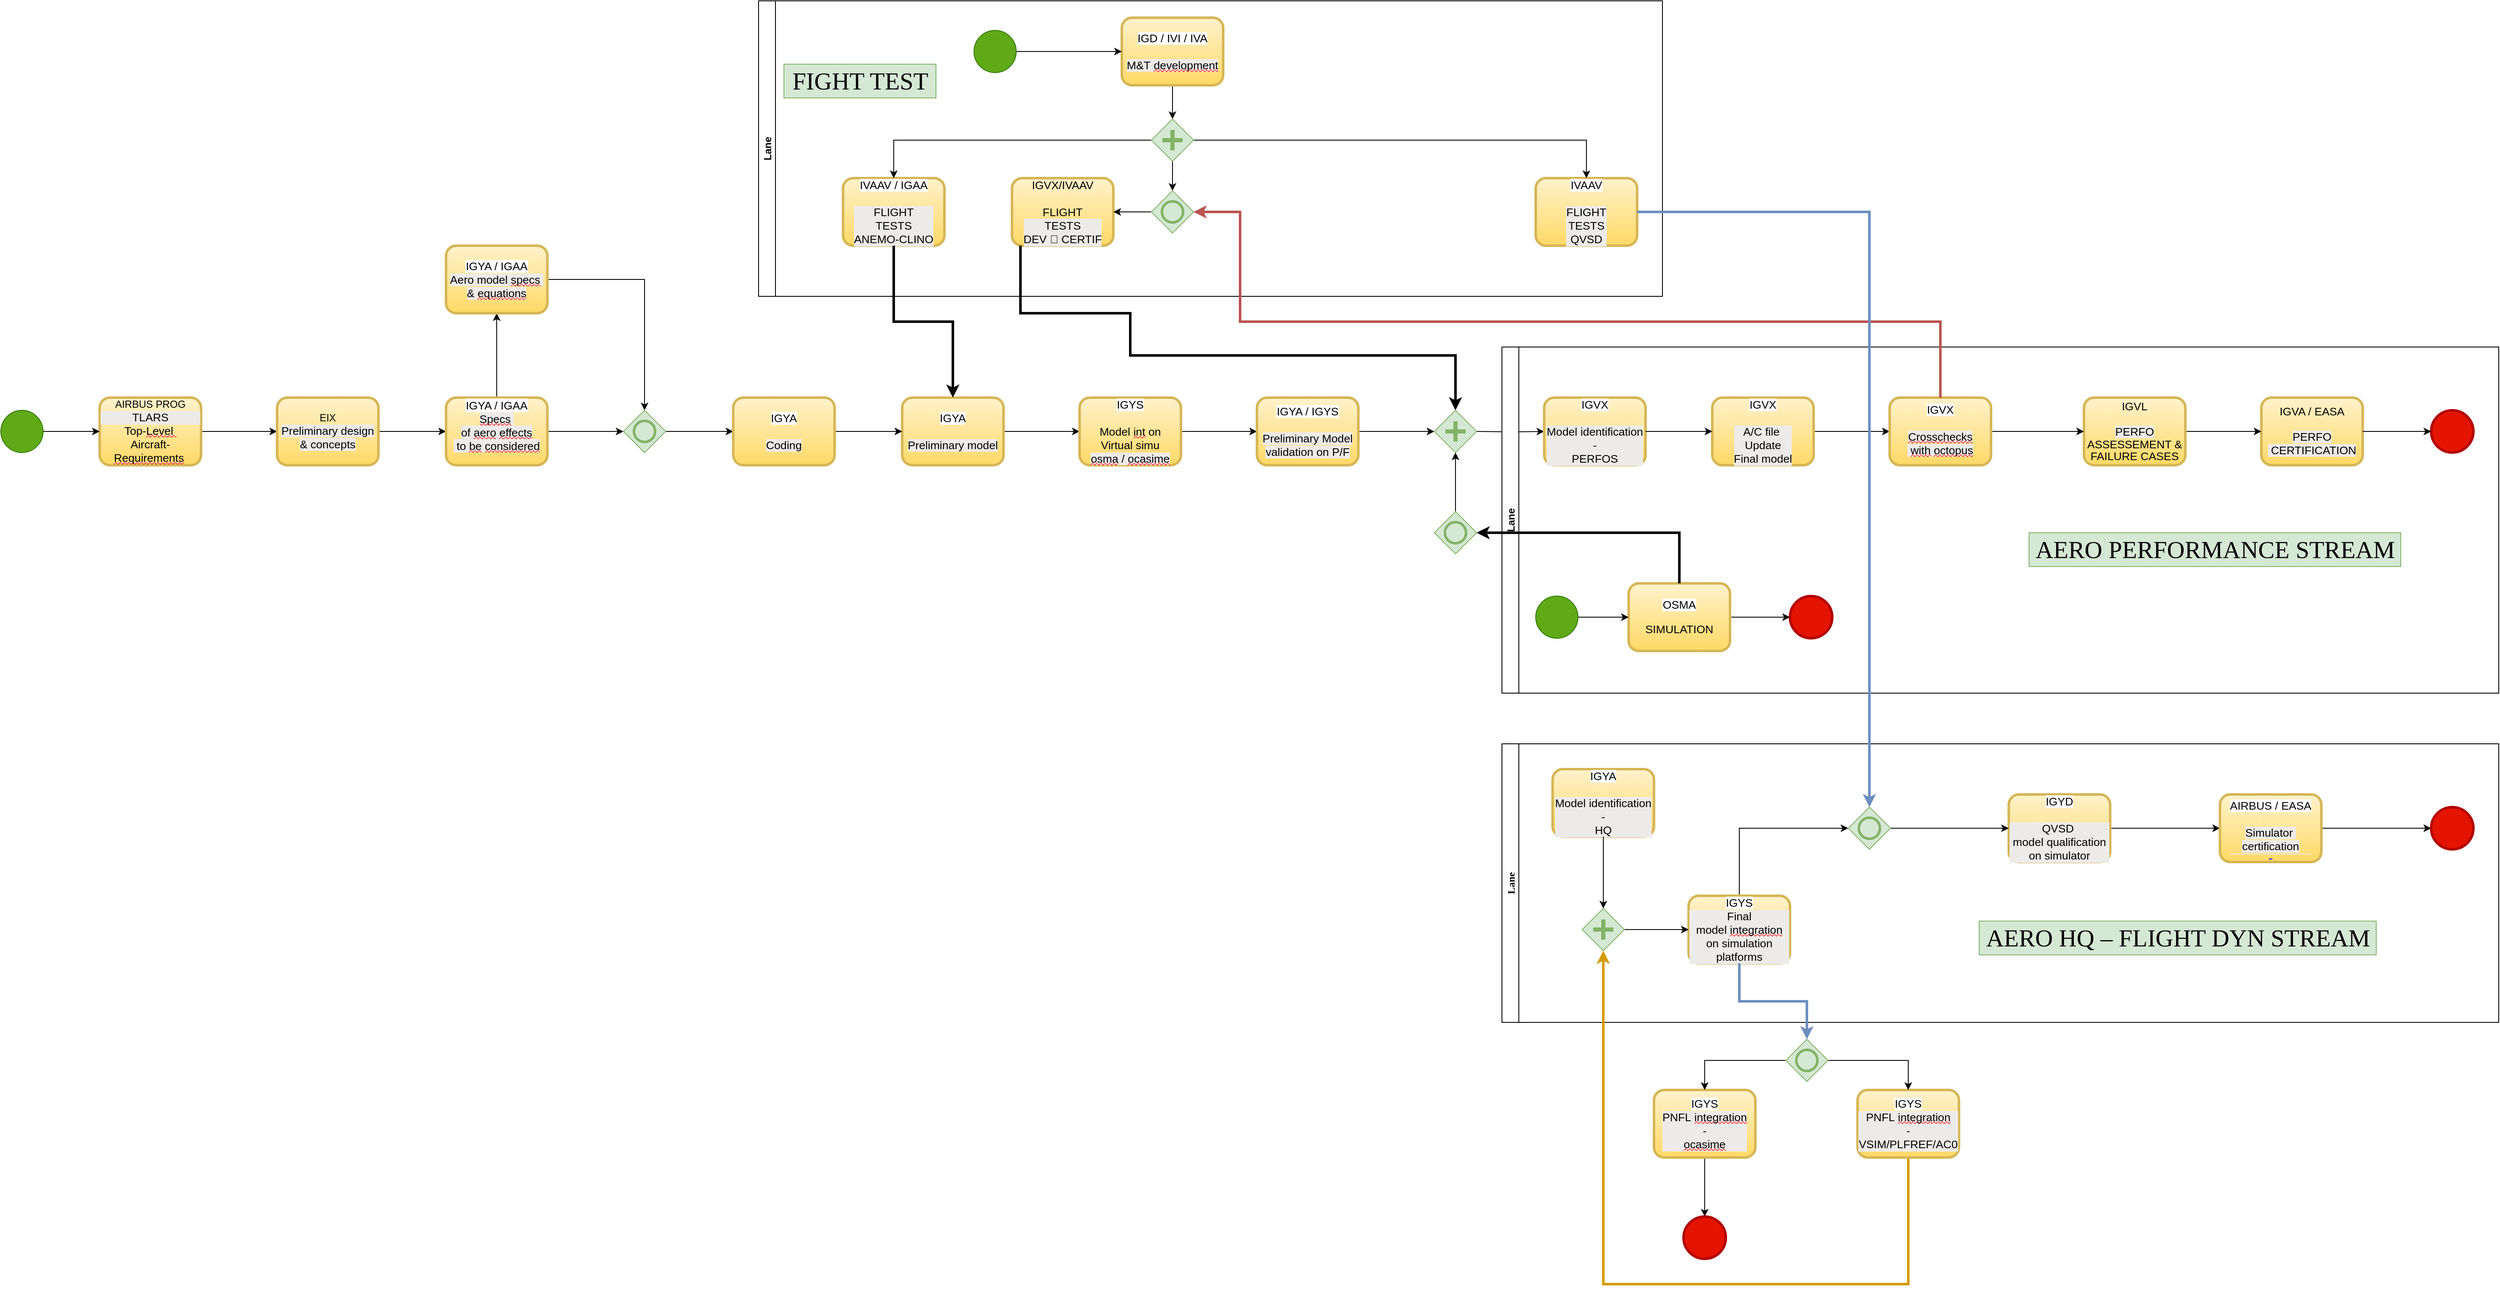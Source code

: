 <mxfile version="14.6.1" type="github">
  <diagram id="0wANd1QqWu9-6C31_zJr" name="Page-1">
    <mxGraphModel dx="3076" dy="2002" grid="1" gridSize="10" guides="1" tooltips="1" connect="1" arrows="1" fold="1" page="1" pageScale="1" pageWidth="827" pageHeight="1169" math="0" shadow="0">
      <root>
        <mxCell id="0" />
        <mxCell id="1" parent="0" />
        <mxCell id="62n9yc7HZovCQX4y2veT-6" style="edgeStyle=orthogonalEdgeStyle;rounded=0;orthogonalLoop=1;jettySize=auto;html=1;entryX=0;entryY=0.5;entryDx=0;entryDy=0;" edge="1" parent="1" source="62n9yc7HZovCQX4y2veT-3" target="62n9yc7HZovCQX4y2veT-5">
          <mxGeometry relative="1" as="geometry" />
        </mxCell>
        <object label="AIRBUS PROG&lt;br&gt;&lt;div class=&quot;OutlineElement Ltr SCXP198929355 BCX0&quot; style=&quot;margin: 0px ; padding: 0px ; overflow: visible ; cursor: text ; clear: both ; position: relative ; direction: ltr ; font-family: &amp;#34;segoe ui&amp;#34; , &amp;#34;segoe ui web&amp;#34; , &amp;#34;arial&amp;#34; , &amp;#34;verdana&amp;#34; , sans-serif ; background-color: rgb(237 , 235 , 233)&quot;&gt;&lt;p class=&quot;Paragraph SCXP198929355 BCX0&quot; lang=&quot;EN-US&quot; style=&quot;margin: 0px ; padding: 0px ; overflow-wrap: break-word ; vertical-align: baseline ; background-color: transparent ; text-align: center&quot;&gt;&lt;span class=&quot;TextRun SCXP198929355 BCX0&quot; lang=&quot;FR-FR&quot; style=&quot;margin: 0px ; padding: 0px 0px 0.373px ; font-size: 13.333px ; font-family: &amp;#34;arial&amp;#34; , &amp;#34;arial_msfontservice&amp;#34; , &amp;#34;arial_msfontservice&amp;#34; , sans-serif ; line-height: 16px ; vertical-align: 0.373px&quot;&gt;&lt;span class=&quot;NormalTextRun SCXP198929355 BCX0&quot; style=&quot;margin: 0px ; padding: 0px ; vertical-align: -0.373px ; line-height: 0px ; position: relative&quot;&gt;TLARS&lt;/span&gt;&lt;/span&gt;&lt;span class=&quot;EOP SCXP198929355 BCX0&quot; style=&quot;margin: 0px ; padding: 0px ; font-size: 13.333px ; line-height: 0px ; font-family: &amp;#34;arial&amp;#34; , &amp;#34;arial_msfontservice&amp;#34; , &amp;#34;arial_msfontservice&amp;#34; , sans-serif&quot;&gt;​&lt;/span&gt;&lt;/p&gt;&lt;/div&gt;&lt;span class=&quot;TextRun SCXP198929355 BCX0&quot; lang=&quot;FR-FR&quot; style=&quot;background-color: transparent ; margin: 0px ; padding: 0px 0px 0.373px ; font-size: 13.333px ; font-family: &amp;#34;arial&amp;#34; , &amp;#34;arial_msfontservice&amp;#34; , &amp;#34;arial_msfontservice&amp;#34; , sans-serif ; line-height: 16px ; vertical-align: 0.373px&quot;&gt;&lt;span class=&quot;NormalTextRun SCXP198929355 BCX0&quot; style=&quot;margin: 0px ; padding: 0px ; vertical-align: -0.373px ; line-height: 0px ; position: relative&quot;&gt;Top-&lt;/span&gt;&lt;/span&gt;&lt;span class=&quot;TextRun SCXP198929355 BCX0&quot; lang=&quot;FR-FR&quot; style=&quot;background-color: transparent ; margin: 0px ; padding: 0px 0px 0.373px ; font-size: 13.333px ; font-family: &amp;#34;arial&amp;#34; , &amp;#34;arial_msfontservice&amp;#34; , &amp;#34;arial_msfontservice&amp;#34; , sans-serif ; line-height: 16px ; vertical-align: 0.373px&quot;&gt;&lt;span class=&quot;SpellingError SCXP198929355 BCX0&quot; style=&quot;margin: 0px ; padding: 0px ; background-repeat: repeat-x ; background-position: left bottom ; background-image: url(&amp;#34;data:image/gif;base64,R0lGODlhBQAEAJECAP////8AAAAAAAAAACH5BAEAAAIALAAAAAAFAAQAAAIIlGAXCCHrTCgAOw==&amp;#34;) ; border-bottom: 1px solid transparent ; vertical-align: -0.373px ; line-height: 0px ; position: relative&quot;&gt;Level&amp;nbsp;&lt;br&gt;&lt;/span&gt;&lt;/span&gt;&lt;span class=&quot;TextRun SCXP198929355 BCX0&quot; lang=&quot;FR-FR&quot; style=&quot;background-color: transparent ; margin: 0px ; padding: 0px 0px 0.373px ; font-size: 13.333px ; font-family: &amp;#34;arial&amp;#34; , &amp;#34;arial_msfontservice&amp;#34; , &amp;#34;arial_msfontservice&amp;#34; , sans-serif ; line-height: 16px ; vertical-align: 0.373px&quot;&gt;&lt;span class=&quot;NormalTextRun SCXP198929355 BCX0&quot; style=&quot;margin: 0px ; padding: 0px ; vertical-align: -0.373px ; line-height: 0px ; position: relative&quot;&gt;Aircraft-&lt;/span&gt;&lt;/span&gt;&lt;span class=&quot;TextRun SCXP198929355 BCX0&quot; lang=&quot;FR-FR&quot; style=&quot;background-color: transparent ; margin: 0px ; padding: 0px 0px 0.373px ; font-size: 13.333px ; font-family: &amp;#34;arial&amp;#34; , &amp;#34;arial_msfontservice&amp;#34; , &amp;#34;arial_msfontservice&amp;#34; , sans-serif ; line-height: 16px ; vertical-align: 0.373px&quot;&gt;&lt;span class=&quot;SpellingError SCXP198929355 BCX0&quot; style=&quot;margin: 0px ; padding: 0px ; background-repeat: repeat-x ; background-position: left bottom ; background-image: url(&amp;#34;data:image/gif;base64,R0lGODlhBQAEAJECAP////8AAAAAAAAAACH5BAEAAAIALAAAAAAFAAQAAAIIlGAXCCHrTCgAOw==&amp;#34;) ; border-bottom: 1px solid transparent ; vertical-align: -0.373px ; line-height: 0px ; position: relative&quot;&gt;Requirements&lt;/span&gt;&lt;/span&gt;&lt;span class=&quot;EOP SCXP198929355 BCX0&quot; style=&quot;background-color: transparent ; margin: 0px ; padding: 0px ; font-size: 13.333px ; line-height: 0px ; font-family: &amp;#34;arial&amp;#34; , &amp;#34;arial_msfontservice&amp;#34; , &amp;#34;arial_msfontservice&amp;#34; , sans-serif&quot;&gt;​&lt;/span&gt;&amp;nbsp;" idbpm="nouveau" id="62n9yc7HZovCQX4y2veT-3">
          <mxCell style="html=1;whiteSpace=wrap;rounded=1;dropTarget=0;strokeWidth=3;gradientColor=#ffd966;fillColor=#fff2cc;strokeColor=#d6b656;" vertex="1" parent="1">
            <mxGeometry x="-760" y="400" width="120" height="80" as="geometry" />
          </mxCell>
        </object>
        <mxCell id="62n9yc7HZovCQX4y2veT-8" value="" style="edgeStyle=orthogonalEdgeStyle;rounded=0;orthogonalLoop=1;jettySize=auto;html=1;" edge="1" parent="1" source="62n9yc7HZovCQX4y2veT-5" target="62n9yc7HZovCQX4y2veT-7">
          <mxGeometry relative="1" as="geometry" />
        </mxCell>
        <object label="EIX&lt;br&gt;&lt;span class=&quot;TextRun SCXP187711274 BCX0&quot; lang=&quot;FR-FR&quot; style=&quot;margin: 0px ; padding: 0px 0px 0.373px ; background-color: rgb(237 , 235 , 233) ; font-size: 13.333px ; font-family: &amp;#34;arial&amp;#34; , &amp;#34;arial_msfontservice&amp;#34; , &amp;#34;arial_msfontservice&amp;#34; , sans-serif ; line-height: 16px ; vertical-align: 0.373px&quot;&gt;&lt;span class=&quot;NormalTextRun SCXP187711274 BCX0&quot; style=&quot;margin: 0px ; padding: 0px ; vertical-align: -0.373px ; line-height: 0px ; position: relative&quot;&gt;Preliminary&amp;nbsp;&lt;/span&gt;&lt;/span&gt;&lt;span class=&quot;TextRun SCXP187711274 BCX0&quot; lang=&quot;FR-FR&quot; style=&quot;margin: 0px ; padding: 0px 0px 0.373px ; background-color: rgb(237 , 235 , 233) ; font-size: 13.333px ; font-family: &amp;#34;arial&amp;#34; , &amp;#34;arial_msfontservice&amp;#34; , &amp;#34;arial_msfontservice&amp;#34; , sans-serif ; line-height: 16px ; vertical-align: 0.373px&quot;&gt;&lt;span class=&quot;NormalTextRun SCXP187711274 BCX0&quot; style=&quot;margin: 0px ; padding: 0px ; vertical-align: -0.373px ; line-height: 0px ; position: relative&quot;&gt;design &amp;amp;&amp;nbsp;&lt;/span&gt;&lt;/span&gt;&lt;span class=&quot;TextRun SCXP187711274 BCX0&quot; lang=&quot;FR-FR&quot; style=&quot;margin: 0px ; padding: 0px 0px 0.373px ; background-color: rgb(237 , 235 , 233) ; font-size: 13.333px ; font-family: &amp;#34;arial&amp;#34; , &amp;#34;arial_msfontservice&amp;#34; , &amp;#34;arial_msfontservice&amp;#34; , sans-serif ; line-height: 16px ; vertical-align: 0.373px&quot;&gt;&lt;span class=&quot;NormalTextRun SCXP187711274 BCX0&quot; style=&quot;margin: 0px ; padding: 0px ; vertical-align: -0.373px ; line-height: 0px ; position: relative&quot;&gt;concepts&lt;/span&gt;&lt;/span&gt;" idbpm="nouveau" id="62n9yc7HZovCQX4y2veT-5">
          <mxCell style="html=1;whiteSpace=wrap;rounded=1;dropTarget=0;strokeWidth=3;gradientColor=#ffd966;fillColor=#fff2cc;strokeColor=#d6b656;" vertex="1" parent="1">
            <mxGeometry x="-550" y="400" width="120" height="80" as="geometry" />
          </mxCell>
        </object>
        <mxCell id="62n9yc7HZovCQX4y2veT-13" value="" style="edgeStyle=orthogonalEdgeStyle;rounded=0;orthogonalLoop=1;jettySize=auto;html=1;" edge="1" parent="1" source="62n9yc7HZovCQX4y2veT-7" target="62n9yc7HZovCQX4y2veT-12">
          <mxGeometry relative="1" as="geometry">
            <Array as="points">
              <mxPoint x="-300" y="270" />
            </Array>
          </mxGeometry>
        </mxCell>
        <mxCell id="62n9yc7HZovCQX4y2veT-15" style="edgeStyle=orthogonalEdgeStyle;rounded=0;orthogonalLoop=1;jettySize=auto;html=1;" edge="1" parent="1" source="62n9yc7HZovCQX4y2veT-7" target="62n9yc7HZovCQX4y2veT-14">
          <mxGeometry relative="1" as="geometry" />
        </mxCell>
        <object label="&lt;span class=&quot;TextRun SCXP247377463 BCX0&quot; lang=&quot;FR-FR&quot; style=&quot;margin: 0px ; padding: 0px 0px 0.373px ; background-color: rgb(237 , 235 , 233) ; font-size: 13.333px ; font-family: &amp;#34;arial&amp;#34; , &amp;#34;arial_msfontservice&amp;#34; , &amp;#34;arial_msfontservice&amp;#34; , sans-serif ; line-height: 16px ; vertical-align: 0.373px&quot;&gt;&lt;span class=&quot;SpellingError SCXP247377463 BCX0&quot; style=&quot;margin: 0px ; padding: 0px ; background-repeat: repeat-x ; background-position: left bottom ; background-image: url(&amp;#34;data:image/gif;base64,R0lGODlhBQAEAJECAP////8AAAAAAAAAACH5BAEAAAIALAAAAAAFAAQAAAIIlGAXCCHrTCgAOw==&amp;#34;) ; border-bottom: 1px solid transparent ; vertical-align: -0.373px ; line-height: 0px ; position: relative&quot;&gt;&lt;span class=&quot;TextRun SCXP74854234 BCX0&quot; lang=&quot;FR-FR&quot; style=&quot;margin: 0px ; padding: 0px 0px 0.373px ; background-color: rgb(255 , 255 , 255) ; font-size: 13.333px ; font-family: &amp;#34;arial&amp;#34; , &amp;#34;arial_msfontservice&amp;#34; , &amp;#34;arial_msfontservice&amp;#34; , sans-serif ; line-height: 16px ; vertical-align: 0.373px&quot;&gt;&lt;span class=&quot;NormalTextRun SCXP74854234 BCX0&quot; style=&quot;margin: 0px ; padding: 0px ; vertical-align: -0.373px ; line-height: 0px ; position: relative&quot;&gt;IGYA / IGAA&lt;/span&gt;&lt;/span&gt;&lt;span class=&quot;EOP SCXP74854234 BCX0&quot; style=&quot;margin: 0px ; padding: 0px ; color: rgb(255 , 255 , 255) ; font-weight: 700 ; background-color: rgb(255 , 255 , 255) ; font-size: 13.333px ; line-height: 0px ; font-family: &amp;#34;arial&amp;#34; , &amp;#34;arial_msfontservice&amp;#34; , &amp;#34;arial_msfontservice&amp;#34; , sans-serif&quot;&gt;​&lt;/span&gt;&lt;br&gt;Specs&lt;/span&gt;&lt;/span&gt;&lt;span class=&quot;TextRun SCXP247377463 BCX0&quot; lang=&quot;FR-FR&quot; style=&quot;margin: 0px ; padding: 0px 0px 0.373px ; background-color: rgb(237 , 235 , 233) ; font-size: 13.333px ; font-family: &amp;#34;arial&amp;#34; , &amp;#34;arial_msfontservice&amp;#34; , &amp;#34;arial_msfontservice&amp;#34; , sans-serif ; line-height: 16px ; vertical-align: 0.373px&quot;&gt;&lt;span class=&quot;NormalTextRun SCXP247377463 BCX0&quot; style=&quot;margin: 0px ; padding: 0px ; vertical-align: -0.373px ; line-height: 0px ; position: relative&quot;&gt;&amp;nbsp;&lt;br&gt;of&amp;nbsp;&lt;/span&gt;&lt;/span&gt;&lt;span class=&quot;TextRun SCXP247377463 BCX0&quot; lang=&quot;FR-FR&quot; style=&quot;margin: 0px ; padding: 0px 0px 0.373px ; background-color: rgb(237 , 235 , 233) ; font-size: 13.333px ; font-family: &amp;#34;arial&amp;#34; , &amp;#34;arial_msfontservice&amp;#34; , &amp;#34;arial_msfontservice&amp;#34; , sans-serif ; line-height: 16px ; vertical-align: 0.373px&quot;&gt;&lt;span class=&quot;SpellingError SCXP247377463 BCX0&quot; style=&quot;margin: 0px ; padding: 0px ; background-repeat: repeat-x ; background-position: left bottom ; background-image: url(&amp;#34;data:image/gif;base64,R0lGODlhBQAEAJECAP////8AAAAAAAAAACH5BAEAAAIALAAAAAAFAAQAAAIIlGAXCCHrTCgAOw==&amp;#34;) ; border-bottom: 1px solid transparent ; vertical-align: -0.373px ; line-height: 0px ; position: relative&quot;&gt;aero&lt;/span&gt;&lt;/span&gt;&lt;span class=&quot;TextRun SCXP247377463 BCX0&quot; lang=&quot;FR-FR&quot; style=&quot;margin: 0px ; padding: 0px 0px 0.373px ; background-color: rgb(237 , 235 , 233) ; font-size: 13.333px ; font-family: &amp;#34;arial&amp;#34; , &amp;#34;arial_msfontservice&amp;#34; , &amp;#34;arial_msfontservice&amp;#34; , sans-serif ; line-height: 16px ; vertical-align: 0.373px&quot;&gt;&lt;span class=&quot;NormalTextRun SCXP247377463 BCX0&quot; style=&quot;margin: 0px ; padding: 0px ; vertical-align: -0.373px ; line-height: 0px ; position: relative&quot;&gt;&amp;nbsp;&lt;/span&gt;&lt;/span&gt;&lt;span class=&quot;TextRun SCXP247377463 BCX0&quot; lang=&quot;FR-FR&quot; style=&quot;margin: 0px ; padding: 0px 0px 0.373px ; background-color: rgb(237 , 235 , 233) ; font-size: 13.333px ; font-family: &amp;#34;arial&amp;#34; , &amp;#34;arial_msfontservice&amp;#34; , &amp;#34;arial_msfontservice&amp;#34; , sans-serif ; line-height: 16px ; vertical-align: 0.373px&quot;&gt;&lt;span class=&quot;SpellingError SCXP247377463 BCX0&quot; style=&quot;margin: 0px ; padding: 0px ; background-repeat: repeat-x ; background-position: left bottom ; background-image: url(&amp;#34;data:image/gif;base64,R0lGODlhBQAEAJECAP////8AAAAAAAAAACH5BAEAAAIALAAAAAAFAAQAAAIIlGAXCCHrTCgAOw==&amp;#34;) ; border-bottom: 1px solid transparent ; vertical-align: -0.373px ; line-height: 0px ; position: relative&quot;&gt;effects&lt;br&gt;&lt;/span&gt;&lt;/span&gt;&lt;span class=&quot;TextRun SCXP247377463 BCX0&quot; lang=&quot;FR-FR&quot; style=&quot;margin: 0px ; padding: 0px 0px 0.373px ; background-color: rgb(237 , 235 , 233) ; font-size: 13.333px ; font-family: &amp;#34;arial&amp;#34; , &amp;#34;arial_msfontservice&amp;#34; , &amp;#34;arial_msfontservice&amp;#34; , sans-serif ; line-height: 16px ; vertical-align: 0.373px&quot;&gt;&lt;span class=&quot;NormalTextRun SCXP247377463 BCX0&quot; style=&quot;margin: 0px ; padding: 0px ; vertical-align: -0.373px ; line-height: 0px ; position: relative&quot;&gt;&amp;nbsp;to&amp;nbsp;&lt;/span&gt;&lt;/span&gt;&lt;span class=&quot;TextRun SCXP247377463 BCX0&quot; lang=&quot;FR-FR&quot; style=&quot;margin: 0px ; padding: 0px 0px 0.373px ; background-color: rgb(237 , 235 , 233) ; font-size: 13.333px ; font-family: &amp;#34;arial&amp;#34; , &amp;#34;arial_msfontservice&amp;#34; , &amp;#34;arial_msfontservice&amp;#34; , sans-serif ; line-height: 16px ; vertical-align: 0.373px&quot;&gt;&lt;span class=&quot;SpellingError SCXP247377463 BCX0&quot; style=&quot;margin: 0px ; padding: 0px ; background-repeat: repeat-x ; background-position: left bottom ; background-image: url(&amp;#34;data:image/gif;base64,R0lGODlhBQAEAJECAP////8AAAAAAAAAACH5BAEAAAIALAAAAAAFAAQAAAIIlGAXCCHrTCgAOw==&amp;#34;) ; border-bottom: 1px solid transparent ; vertical-align: -0.373px ; line-height: 0px ; position: relative&quot;&gt;be&lt;/span&gt;&lt;/span&gt;&lt;span class=&quot;TextRun SCXP247377463 BCX0&quot; lang=&quot;FR-FR&quot; style=&quot;margin: 0px ; padding: 0px 0px 0.373px ; background-color: rgb(237 , 235 , 233) ; font-size: 13.333px ; font-family: &amp;#34;arial&amp;#34; , &amp;#34;arial_msfontservice&amp;#34; , &amp;#34;arial_msfontservice&amp;#34; , sans-serif ; line-height: 16px ; vertical-align: 0.373px&quot;&gt;&lt;span class=&quot;NormalTextRun SCXP247377463 BCX0&quot; style=&quot;margin: 0px ; padding: 0px ; vertical-align: -0.373px ; line-height: 0px ; position: relative&quot;&gt;&amp;nbsp;&lt;/span&gt;&lt;/span&gt;&lt;span class=&quot;TextRun SCXP247377463 BCX0&quot; lang=&quot;FR-FR&quot; style=&quot;margin: 0px ; padding: 0px 0px 0.373px ; background-color: rgb(237 , 235 , 233) ; font-size: 13.333px ; font-family: &amp;#34;arial&amp;#34; , &amp;#34;arial_msfontservice&amp;#34; , &amp;#34;arial_msfontservice&amp;#34; , sans-serif ; line-height: 16px ; vertical-align: 0.373px&quot;&gt;&lt;span class=&quot;SpellingError SCXP247377463 BCX0&quot; style=&quot;margin: 0px ; padding: 0px ; background-repeat: repeat-x ; background-position: left bottom ; background-image: url(&amp;#34;data:image/gif;base64,R0lGODlhBQAEAJECAP////8AAAAAAAAAACH5BAEAAAIALAAAAAAFAAQAAAIIlGAXCCHrTCgAOw==&amp;#34;) ; border-bottom: 1px solid transparent ; vertical-align: -0.373px ; line-height: 0px ; position: relative&quot;&gt;considered&lt;/span&gt;&lt;/span&gt;&lt;span class=&quot;EOP SCXP247377463 BCX0&quot; style=&quot;margin: 0px ; padding: 0px ; background-color: rgb(237 , 235 , 233) ; font-size: 13.333px ; line-height: 0px ; font-family: &amp;#34;arial&amp;#34; , &amp;#34;arial_msfontservice&amp;#34; , &amp;#34;arial_msfontservice&amp;#34; , sans-serif&quot;&gt;​&lt;br&gt;&lt;br&gt;&lt;/span&gt;" idbpm="nouveau" id="62n9yc7HZovCQX4y2veT-7">
          <mxCell style="html=1;whiteSpace=wrap;rounded=1;dropTarget=0;strokeWidth=3;gradientColor=#ffd966;fillColor=#fff2cc;strokeColor=#d6b656;" vertex="1" parent="1">
            <mxGeometry x="-350" y="400" width="120" height="80" as="geometry" />
          </mxCell>
        </object>
        <mxCell id="62n9yc7HZovCQX4y2veT-16" style="edgeStyle=orthogonalEdgeStyle;rounded=0;orthogonalLoop=1;jettySize=auto;html=1;entryX=0.5;entryY=0;entryDx=0;entryDy=0;" edge="1" parent="1" source="62n9yc7HZovCQX4y2veT-12" target="62n9yc7HZovCQX4y2veT-14">
          <mxGeometry relative="1" as="geometry" />
        </mxCell>
        <object label="&lt;span class=&quot;TextRun SCXP247377463 BCX0&quot; lang=&quot;FR-FR&quot; style=&quot;margin: 0px ; padding: 0px 0px 0.373px ; background-color: rgb(237 , 235 , 233) ; font-size: 13.333px ; font-family: &amp;#34;arial&amp;#34; , &amp;#34;arial_msfontservice&amp;#34; , &amp;#34;arial_msfontservice&amp;#34; , sans-serif ; line-height: 16px ; vertical-align: 0.373px&quot;&gt;&lt;span class=&quot;SpellingError SCXP247377463 BCX0&quot; style=&quot;margin: 0px ; padding: 0px ; background-repeat: repeat-x ; background-position: left bottom ; background-image: url(&amp;#34;data:image/gif;base64,R0lGODlhBQAEAJECAP////8AAAAAAAAAACH5BAEAAAIALAAAAAAFAAQAAAIIlGAXCCHrTCgAOw==&amp;#34;) ; border-bottom: 1px solid transparent ; vertical-align: -0.373px ; line-height: 0px ; position: relative&quot;&gt;&lt;span class=&quot;TextRun SCXP74854234 BCX0&quot; lang=&quot;FR-FR&quot; style=&quot;margin: 0px ; padding: 0px 0px 0.373px ; background-color: rgb(255 , 255 , 255) ; font-size: 13.333px ; font-family: &amp;#34;arial&amp;#34; , &amp;#34;arial_msfontservice&amp;#34; , &amp;#34;arial_msfontservice&amp;#34; , sans-serif ; line-height: 16px ; vertical-align: 0.373px&quot;&gt;&lt;span class=&quot;NormalTextRun SCXP74854234 BCX0&quot; style=&quot;margin: 0px ; padding: 0px ; vertical-align: -0.373px ; line-height: 0px ; position: relative&quot;&gt;IGYA / IGAA&lt;/span&gt;&lt;/span&gt;&lt;span class=&quot;EOP SCXP74854234 BCX0&quot; style=&quot;margin: 0px ; padding: 0px ; color: rgb(255 , 255 , 255) ; font-weight: 700 ; background-color: rgb(255 , 255 , 255) ; font-size: 13.333px ; line-height: 0px ; font-family: &amp;#34;arial&amp;#34; , &amp;#34;arial_msfontservice&amp;#34; , &amp;#34;arial_msfontservice&amp;#34; , sans-serif&quot;&gt;​&lt;/span&gt;&lt;br&gt;&lt;/span&gt;&lt;/span&gt;&lt;span class=&quot;EOP SCXP247377463 BCX0&quot; style=&quot;margin: 0px ; padding: 0px ; background-color: rgb(237 , 235 , 233) ; font-size: 13.333px ; line-height: 0px ; font-family: &amp;#34;arial&amp;#34; , &amp;#34;arial_msfontservice&amp;#34; , &amp;#34;arial_msfontservice&amp;#34; , sans-serif&quot;&gt;&lt;span class=&quot;TextRun SCXP226568778 BCX0&quot; lang=&quot;FR-FR&quot; style=&quot;margin: 0px ; padding: 0px 0px 0.373px ; font-size: 13.333px ; font-family: &amp;#34;arial&amp;#34; , &amp;#34;arial_msfontservice&amp;#34; , &amp;#34;arial_msfontservice&amp;#34; , sans-serif ; line-height: 16px ; vertical-align: 0.373px&quot;&gt;&lt;span class=&quot;NormalTextRun SCXP226568778 BCX0&quot; style=&quot;margin: 0px ; padding: 0px ; vertical-align: -0.373px ; line-height: 0px ; position: relative&quot;&gt;Aero model&amp;nbsp;&lt;/span&gt;&lt;/span&gt;&lt;span class=&quot;TextRun SCXP226568778 BCX0&quot; lang=&quot;FR-FR&quot; style=&quot;margin: 0px ; padding: 0px 0px 0.373px ; font-size: 13.333px ; font-family: &amp;#34;arial&amp;#34; , &amp;#34;arial_msfontservice&amp;#34; , &amp;#34;arial_msfontservice&amp;#34; , sans-serif ; line-height: 16px ; vertical-align: 0.373px&quot;&gt;&lt;span class=&quot;SpellingError SCXP226568778 BCX0&quot; style=&quot;margin: 0px ; padding: 0px ; background-repeat: repeat-x ; background-position: left bottom ; background-image: url(&amp;#34;data:image/gif;base64,R0lGODlhBQAEAJECAP////8AAAAAAAAAACH5BAEAAAIALAAAAAAFAAQAAAIIlGAXCCHrTCgAOw==&amp;#34;) ; border-bottom: 1px solid transparent ; vertical-align: -0.373px ; line-height: 0px ; position: relative&quot;&gt;specs&lt;/span&gt;&lt;/span&gt;&lt;span class=&quot;TextRun SCXP226568778 BCX0&quot; lang=&quot;FR-FR&quot; style=&quot;margin: 0px ; padding: 0px 0px 0.373px ; font-size: 13.333px ; font-family: &amp;#34;arial&amp;#34; , &amp;#34;arial_msfontservice&amp;#34; , &amp;#34;arial_msfontservice&amp;#34; , sans-serif ; line-height: 16px ; vertical-align: 0.373px&quot;&gt;&lt;span class=&quot;NormalTextRun SCXP226568778 BCX0&quot; style=&quot;margin: 0px ; padding: 0px ; vertical-align: -0.373px ; line-height: 0px ; position: relative&quot;&gt;&amp;nbsp;&lt;br&gt;&amp;amp;&amp;nbsp;&lt;/span&gt;&lt;/span&gt;&lt;span class=&quot;TextRun SCXP226568778 BCX0&quot; lang=&quot;FR-FR&quot; style=&quot;margin: 0px ; padding: 0px 0px 0.373px ; font-size: 13.333px ; font-family: &amp;#34;arial&amp;#34; , &amp;#34;arial_msfontservice&amp;#34; , &amp;#34;arial_msfontservice&amp;#34; , sans-serif ; line-height: 16px ; vertical-align: 0.373px&quot;&gt;&lt;span class=&quot;SpellingError SCXP226568778 BCX0&quot; style=&quot;margin: 0px ; padding: 0px ; background-repeat: repeat-x ; background-position: left bottom ; background-image: url(&amp;#34;data:image/gif;base64,R0lGODlhBQAEAJECAP////8AAAAAAAAAACH5BAEAAAIALAAAAAAFAAQAAAIIlGAXCCHrTCgAOw==&amp;#34;) ; border-bottom: 1px solid transparent ; vertical-align: -0.373px ; line-height: 0px ; position: relative&quot;&gt;equations&lt;/span&gt;&lt;/span&gt;&lt;br&gt;&lt;/span&gt;" idbpm="nouveau" id="62n9yc7HZovCQX4y2veT-12">
          <mxCell style="html=1;whiteSpace=wrap;rounded=1;dropTarget=0;strokeWidth=3;gradientColor=#ffd966;fillColor=#fff2cc;strokeColor=#d6b656;" vertex="1" parent="1">
            <mxGeometry x="-350" y="220" width="120" height="80" as="geometry" />
          </mxCell>
        </object>
        <mxCell id="62n9yc7HZovCQX4y2veT-28" value="" style="edgeStyle=orthogonalEdgeStyle;rounded=0;orthogonalLoop=1;jettySize=auto;html=1;" edge="1" parent="1" source="62n9yc7HZovCQX4y2veT-14" target="62n9yc7HZovCQX4y2veT-20">
          <mxGeometry relative="1" as="geometry" />
        </mxCell>
        <mxCell id="62n9yc7HZovCQX4y2veT-14" value="" style="shape=mxgraph.bpmn.shape;html=1;verticalLabelPosition=bottom;labelBackgroundColor=#ffffff;verticalAlign=top;align=center;perimeter=rhombusPerimeter;background=gateway;outlineConnect=0;outline=end;symbol=general;startSize=20;fillColor=#d5e8d4;strokeColor=#82b366;" vertex="1" parent="1">
          <mxGeometry x="-140" y="415" width="50" height="50" as="geometry" />
        </mxCell>
        <mxCell id="62n9yc7HZovCQX4y2veT-22" value="" style="edgeStyle=orthogonalEdgeStyle;rounded=0;orthogonalLoop=1;jettySize=auto;html=1;" edge="1" parent="1" source="62n9yc7HZovCQX4y2veT-17" target="62n9yc7HZovCQX4y2veT-19">
          <mxGeometry relative="1" as="geometry" />
        </mxCell>
        <object label="&lt;span class=&quot;EOP SCXP247377463 BCX0&quot; style=&quot;margin: 0px ; padding: 0px ; font-size: 13.333px ; line-height: 0px ; font-family: &amp;#34;arial&amp;#34; , &amp;#34;arial_msfontservice&amp;#34; , &amp;#34;arial_msfontservice&amp;#34; , sans-serif&quot;&gt;&lt;span class=&quot;TextRun SCXP14588892 BCX0&quot; lang=&quot;FR-FR&quot; style=&quot;margin: 0px ; padding: 0px 0px 0.373px ; font-size: 13.333px ; font-family: &amp;#34;arial&amp;#34; , &amp;#34;arial_msfontservice&amp;#34; , &amp;#34;arial_msfontservice&amp;#34; , sans-serif ; line-height: 16px ; vertical-align: 0.373px&quot;&gt;&lt;span class=&quot;NormalTextRun SCXP14588892 BCX0&quot; style=&quot;margin: 0px ; padding: 0px ; vertical-align: -0.373px ; line-height: 0px ; position: relative&quot;&gt;&lt;span class=&quot;TextRun SCXP51421336 BCX0&quot; lang=&quot;FR-FR&quot; style=&quot;margin: 0px ; padding: 0px 0px 0.373px ; font-size: 13.333px ; font-family: &amp;#34;arial&amp;#34; , &amp;#34;arial_msfontservice&amp;#34; , &amp;#34;arial_msfontservice&amp;#34; , sans-serif ; line-height: 16px ; vertical-align: 0.373px&quot;&gt;&lt;span class=&quot;NormalTextRun SCXP51421336 BCX0&quot; style=&quot;margin: 0px ; padding: 0px ; vertical-align: -0.373px ; line-height: 0px ; position: relative&quot;&gt;&lt;span style=&quot;background-color: rgb(255 , 255 , 255)&quot;&gt;IGYA&lt;/span&gt;&lt;font color=&quot;#ffffff&quot;&gt;&lt;span style=&quot;background-color: rgb(255 , 255 , 255)&quot;&gt;&lt;b&gt;&lt;br&gt;&lt;/b&gt;&lt;/span&gt;&lt;/font&gt;&lt;/span&gt;&lt;/span&gt;&lt;br&gt;&lt;/span&gt;&lt;/span&gt;&lt;span class=&quot;TextRun  BCX0 SCXP63931844&quot; lang=&quot;FR-FR&quot; style=&quot;margin: 0px ; padding: 0px 0px 0.373px ; letter-spacing: 0px ; background-color: rgb(237 , 235 , 233) ; font-size: 13.333px ; font-family: &amp;#34;arial&amp;#34; , &amp;#34;arial_msfontservice&amp;#34; , &amp;#34;arial_msfontservice&amp;#34; , sans-serif ; line-height: 16px ; vertical-align: 0.373px&quot;&gt;&lt;span class=&quot;NormalTextRun  BCX0 SCXP63931844&quot; style=&quot;margin: 0px ; padding: 0px ; vertical-align: -0.373px ; line-height: 0px ; position: relative&quot;&gt;Preliminary&amp;nbsp;&lt;/span&gt;&lt;/span&gt;&lt;span class=&quot;TextRun  BCX0 SCXP63931844&quot; lang=&quot;FR-FR&quot; style=&quot;margin: 0px ; padding: 0px 0px 0.373px ; letter-spacing: 0px ; background-color: rgb(237 , 235 , 233) ; font-size: 13.333px ; font-family: &amp;#34;arial&amp;#34; , &amp;#34;arial_msfontservice&amp;#34; , &amp;#34;arial_msfontservice&amp;#34; , sans-serif ; line-height: 16px ; vertical-align: 0.373px&quot;&gt;&lt;span class=&quot;NormalTextRun  BCX0 SCXP63931844&quot; style=&quot;margin: 0px ; padding: 0px ; vertical-align: -0.373px ; line-height: 0px ; position: relative&quot;&gt;model&lt;/span&gt;&lt;/span&gt;&lt;br&gt;&lt;/span&gt;" idbpm="nouveau" id="62n9yc7HZovCQX4y2veT-17">
          <mxCell style="html=1;whiteSpace=wrap;rounded=1;dropTarget=0;strokeWidth=3;gradientColor=#ffd966;fillColor=#fff2cc;strokeColor=#d6b656;" vertex="1" parent="1">
            <mxGeometry x="190" y="400" width="120" height="80" as="geometry" />
          </mxCell>
        </object>
        <mxCell id="62n9yc7HZovCQX4y2veT-23" value="" style="edgeStyle=orthogonalEdgeStyle;rounded=0;orthogonalLoop=1;jettySize=auto;html=1;" edge="1" parent="1" source="62n9yc7HZovCQX4y2veT-19" target="62n9yc7HZovCQX4y2veT-21">
          <mxGeometry relative="1" as="geometry" />
        </mxCell>
        <object label="&lt;span class=&quot;EOP SCXP247377463 BCX0&quot; style=&quot;margin: 0px ; padding: 0px ; font-size: 13.333px ; line-height: 0px ; font-family: &amp;#34;arial&amp;#34; , &amp;#34;arial_msfontservice&amp;#34; , &amp;#34;arial_msfontservice&amp;#34; , sans-serif&quot;&gt;&lt;span class=&quot;TextRun SCXP14588892 BCX0&quot; lang=&quot;FR-FR&quot; style=&quot;margin: 0px ; padding: 0px 0px 0.373px ; font-size: 13.333px ; font-family: &amp;#34;arial&amp;#34; , &amp;#34;arial_msfontservice&amp;#34; , &amp;#34;arial_msfontservice&amp;#34; , sans-serif ; line-height: 16px ; vertical-align: 0.373px&quot;&gt;&lt;span class=&quot;NormalTextRun SCXP14588892 BCX0&quot; style=&quot;margin: 0px ; padding: 0px ; vertical-align: -0.373px ; line-height: 0px ; position: relative&quot;&gt;&lt;span class=&quot;TextRun SCXP51421336 BCX0&quot; lang=&quot;FR-FR&quot; style=&quot;margin: 0px ; padding: 0px 0px 0.373px ; font-size: 13.333px ; font-family: &amp;#34;arial&amp;#34; , &amp;#34;arial_msfontservice&amp;#34; , &amp;#34;arial_msfontservice&amp;#34; , sans-serif ; line-height: 16px ; vertical-align: 0.373px&quot;&gt;&lt;span class=&quot;NormalTextRun SCXP51421336 BCX0&quot; style=&quot;margin: 0px ; padding: 0px ; vertical-align: -0.373px ; line-height: 0px ; position: relative&quot;&gt;&lt;span style=&quot;background-color: rgb(255 , 255 , 255)&quot;&gt;IGYS&lt;br&gt;&lt;/span&gt;&lt;/span&gt;&lt;/span&gt;&lt;br&gt;&lt;/span&gt;&lt;/span&gt;&lt;span class=&quot;EOP SCXP14588892 BCX0&quot; style=&quot;background-color: rgb(237 , 235 , 233) ; margin: 0px ; padding: 0px ; font-size: 13.333px ; line-height: 0px ; font-family: &amp;#34;arial&amp;#34; , &amp;#34;arial_msfontservice&amp;#34; , &amp;#34;arial_msfontservice&amp;#34; , sans-serif&quot;&gt;&lt;div class=&quot;OutlineElement Ltr SCXP171315080 BCX0&quot; style=&quot;margin: 0px ; padding: 0px ; overflow: visible ; cursor: text ; clear: both ; position: relative ; direction: ltr ; font-family: &amp;#34;segoe ui&amp;#34; , &amp;#34;segoe ui web&amp;#34; , &amp;#34;arial&amp;#34; , &amp;#34;verdana&amp;#34; , sans-serif ; font-size: 12px&quot;&gt;&lt;p class=&quot;Paragraph SCXP171315080 BCX0&quot; lang=&quot;EN-US&quot; style=&quot;margin: 0px ; padding: 0px ; overflow-wrap: break-word ; vertical-align: baseline ; background-color: transparent ; text-align: center&quot;&gt;&lt;span class=&quot;TextRun SCXP171315080 BCX0&quot; lang=&quot;FR-FR&quot; style=&quot;margin: 0px ; padding: 0px 0px 0.373px ; font-size: 13.333px ; font-family: &amp;#34;arial&amp;#34; , &amp;#34;arial_msfontservice&amp;#34; , &amp;#34;arial_msfontservice&amp;#34; , sans-serif ; line-height: 16px ; vertical-align: 0.373px&quot;&gt;&lt;span class=&quot;NormalTextRun SCXP171315080 BCX0&quot; style=&quot;margin: 0px ; padding: 0px ; vertical-align: -0.373px ; line-height: 0px ; position: relative&quot;&gt;Model&amp;nbsp;&lt;/span&gt;&lt;/span&gt;&lt;span class=&quot;TextRun SCXP171315080 BCX0&quot; lang=&quot;FR-FR&quot; style=&quot;margin: 0px ; padding: 0px 0px 0.373px ; font-size: 13.333px ; font-family: &amp;#34;arial&amp;#34; , &amp;#34;arial_msfontservice&amp;#34; , &amp;#34;arial_msfontservice&amp;#34; , sans-serif ; line-height: 16px ; vertical-align: 0.373px&quot;&gt;&lt;span class=&quot;SpellingError SCXP171315080 BCX0&quot; style=&quot;margin: 0px ; padding: 0px ; background-repeat: repeat-x ; background-position: left bottom ; background-image: url(&amp;#34;data:image/gif;base64,R0lGODlhBQAEAJECAP////8AAAAAAAAAACH5BAEAAAIALAAAAAAFAAQAAAIIlGAXCCHrTCgAOw==&amp;#34;) ; border-bottom: 1px solid transparent ; vertical-align: -0.373px ; line-height: 0px ; position: relative&quot;&gt;int&lt;/span&gt;&lt;/span&gt;&lt;span class=&quot;TextRun SCXP171315080 BCX0&quot; lang=&quot;FR-FR&quot; style=&quot;margin: 0px ; padding: 0px 0px 0.373px ; font-size: 13.333px ; font-family: &amp;#34;arial&amp;#34; , &amp;#34;arial_msfontservice&amp;#34; , &amp;#34;arial_msfontservice&amp;#34; , sans-serif ; line-height: 16px ; vertical-align: 0.373px&quot;&gt;&lt;span class=&quot;NormalTextRun SCXP171315080 BCX0&quot; style=&quot;margin: 0px ; padding: 0px ; vertical-align: -0.373px ; line-height: 0px ; position: relative&quot;&gt;&amp;nbsp;on&lt;/span&gt;&lt;/span&gt;&lt;span class=&quot;EOP SCXP171315080 BCX0&quot; style=&quot;margin: 0px ; padding: 0px ; font-size: 13.333px ; line-height: 0px ; font-family: &amp;#34;arial&amp;#34; , &amp;#34;arial_msfontservice&amp;#34; , &amp;#34;arial_msfontservice&amp;#34; , sans-serif&quot;&gt;​&lt;/span&gt;&lt;/p&gt;&lt;/div&gt;&lt;div class=&quot;OutlineElement Ltr SCXP171315080 BCX0&quot; style=&quot;margin: 0px ; padding: 0px ; overflow: visible ; cursor: text ; clear: both ; position: relative ; direction: ltr ; font-family: &amp;#34;segoe ui&amp;#34; , &amp;#34;segoe ui web&amp;#34; , &amp;#34;arial&amp;#34; , &amp;#34;verdana&amp;#34; , sans-serif ; font-size: 12px&quot;&gt;&lt;p class=&quot;Paragraph SCXP171315080 BCX0&quot; lang=&quot;EN-US&quot; style=&quot;margin: 0px ; padding: 0px ; overflow-wrap: break-word ; vertical-align: baseline ; background-color: transparent ; text-align: center&quot;&gt;&lt;span class=&quot;TextRun SCXP171315080 BCX0&quot; lang=&quot;FR-FR&quot; style=&quot;margin: 0px ; padding: 0px 0px 0.373px ; font-size: 13.333px ; font-family: &amp;#34;arial&amp;#34; , &amp;#34;arial_msfontservice&amp;#34; , &amp;#34;arial_msfontservice&amp;#34; , sans-serif ; line-height: 16px ; vertical-align: 0.373px&quot;&gt;&lt;span class=&quot;NormalTextRun SCXP171315080 BCX0&quot; style=&quot;margin: 0px ; padding: 0px ; vertical-align: -0.373px ; line-height: 0px ; position: relative&quot;&gt;Virtual simu&lt;/span&gt;&lt;/span&gt;&lt;span class=&quot;EOP SCXP171315080 BCX0&quot; style=&quot;margin: 0px ; padding: 0px ; font-size: 13.333px ; line-height: 0px ; font-family: &amp;#34;arial&amp;#34; , &amp;#34;arial_msfontservice&amp;#34; , &amp;#34;arial_msfontservice&amp;#34; , sans-serif&quot;&gt;​&lt;/span&gt;&lt;/p&gt;&lt;/div&gt;&lt;span class=&quot;TextRun SCXP171315080 BCX0&quot; lang=&quot;FR-FR&quot; style=&quot;background-color: transparent ; margin: 0px ; padding: 0px 0px 0.373px ; font-size: 13.333px ; font-family: &amp;#34;arial&amp;#34; , &amp;#34;arial_msfontservice&amp;#34; , &amp;#34;arial_msfontservice&amp;#34; , sans-serif ; line-height: 16px ; vertical-align: 0.373px&quot;&gt;&lt;span class=&quot;SpellingError SCXP171315080 BCX0&quot; style=&quot;margin: 0px ; padding: 0px ; background-repeat: repeat-x ; background-position: left bottom ; background-image: url(&amp;#34;data:image/gif;base64,R0lGODlhBQAEAJECAP////8AAAAAAAAAACH5BAEAAAIALAAAAAAFAAQAAAIIlGAXCCHrTCgAOw==&amp;#34;) ; border-bottom: 1px solid transparent ; vertical-align: -0.373px ; line-height: 0px ; position: relative&quot;&gt;osma&lt;/span&gt;&lt;/span&gt;&lt;span class=&quot;TextRun SCXP171315080 BCX0&quot; lang=&quot;FR-FR&quot; style=&quot;background-color: transparent ; margin: 0px ; padding: 0px 0px 0.373px ; font-size: 13.333px ; font-family: &amp;#34;arial&amp;#34; , &amp;#34;arial_msfontservice&amp;#34; , &amp;#34;arial_msfontservice&amp;#34; , sans-serif ; line-height: 16px ; vertical-align: 0.373px&quot;&gt;&lt;span class=&quot;NormalTextRun SCXP171315080 BCX0&quot; style=&quot;margin: 0px ; padding: 0px ; vertical-align: -0.373px ; line-height: 0px ; position: relative&quot;&gt;&amp;nbsp;/&amp;nbsp;&lt;/span&gt;&lt;/span&gt;&lt;span class=&quot;TextRun SCXP171315080 BCX0&quot; lang=&quot;FR-FR&quot; style=&quot;background-color: transparent ; margin: 0px ; padding: 0px 0px 0.373px ; font-size: 13.333px ; font-family: &amp;#34;arial&amp;#34; , &amp;#34;arial_msfontservice&amp;#34; , &amp;#34;arial_msfontservice&amp;#34; , sans-serif ; line-height: 16px ; vertical-align: 0.373px&quot;&gt;&lt;span class=&quot;SpellingError SCXP171315080 BCX0&quot; style=&quot;margin: 0px ; padding: 0px ; background-repeat: repeat-x ; background-position: left bottom ; background-image: url(&amp;#34;data:image/gif;base64,R0lGODlhBQAEAJECAP////8AAAAAAAAAACH5BAEAAAIALAAAAAAFAAQAAAIIlGAXCCHrTCgAOw==&amp;#34;) ; border-bottom: 1px solid transparent ; vertical-align: -0.373px ; line-height: 0px ; position: relative&quot;&gt;ocasime&lt;/span&gt;&lt;/span&gt;​&lt;/span&gt;&lt;br&gt;&lt;/span&gt;" idbpm="nouveau" id="62n9yc7HZovCQX4y2veT-19">
          <mxCell style="html=1;whiteSpace=wrap;rounded=1;dropTarget=0;strokeWidth=3;gradientColor=#ffd966;fillColor=#fff2cc;strokeColor=#d6b656;" vertex="1" parent="1">
            <mxGeometry x="400" y="400" width="120" height="80" as="geometry" />
          </mxCell>
        </object>
        <mxCell id="62n9yc7HZovCQX4y2veT-42" style="edgeStyle=orthogonalEdgeStyle;rounded=0;orthogonalLoop=1;jettySize=auto;html=1;entryX=0;entryY=0.5;entryDx=0;entryDy=0;" edge="1" parent="1" source="62n9yc7HZovCQX4y2veT-21">
          <mxGeometry relative="1" as="geometry">
            <mxPoint x="820" y="440" as="targetPoint" />
          </mxGeometry>
        </mxCell>
        <object label="&lt;span class=&quot;EOP SCXP247377463 BCX0&quot; style=&quot;margin: 0px ; padding: 0px ; font-size: 13.333px ; line-height: 0px ; font-family: &amp;#34;arial&amp;#34; , &amp;#34;arial_msfontservice&amp;#34; , &amp;#34;arial_msfontservice&amp;#34; , sans-serif&quot;&gt;&lt;span class=&quot;TextRun SCXP14588892 BCX0&quot; lang=&quot;FR-FR&quot; style=&quot;margin: 0px ; padding: 0px 0px 0.373px ; font-size: 13.333px ; font-family: &amp;#34;arial&amp;#34; , &amp;#34;arial_msfontservice&amp;#34; , &amp;#34;arial_msfontservice&amp;#34; , sans-serif ; line-height: 16px ; vertical-align: 0.373px&quot;&gt;&lt;span class=&quot;NormalTextRun SCXP14588892 BCX0&quot; style=&quot;margin: 0px ; padding: 0px ; vertical-align: -0.373px ; line-height: 0px ; position: relative&quot;&gt;&lt;span class=&quot;TextRun SCXP51421336 BCX0&quot; lang=&quot;FR-FR&quot; style=&quot;margin: 0px ; padding: 0px 0px 0.373px ; font-size: 13.333px ; font-family: &amp;#34;arial&amp;#34; , &amp;#34;arial_msfontservice&amp;#34; , &amp;#34;arial_msfontservice&amp;#34; , sans-serif ; line-height: 16px ; vertical-align: 0.373px&quot;&gt;&lt;span class=&quot;NormalTextRun SCXP51421336 BCX0&quot; style=&quot;margin: 0px ; padding: 0px ; vertical-align: -0.373px ; line-height: 0px ; position: relative&quot;&gt;&lt;span style=&quot;background-color: rgb(255 , 255 , 255)&quot;&gt;IGYA / IGYS&lt;br&gt;&lt;/span&gt;&lt;/span&gt;&lt;/span&gt;&lt;br&gt;&lt;/span&gt;&lt;/span&gt;&lt;span class=&quot;EOP SCXP14588892 BCX0&quot; style=&quot;background-color: rgb(237 , 235 , 233) ; margin: 0px ; padding: 0px ; font-size: 13.333px ; line-height: 0px ; font-family: &amp;#34;arial&amp;#34; , &amp;#34;arial_msfontservice&amp;#34; , &amp;#34;arial_msfontservice&amp;#34; , sans-serif&quot;&gt;&lt;span class=&quot;TextRun SCXP230274318 BCX0&quot; lang=&quot;FR-FR&quot; style=&quot;margin: 0px ; padding: 0px 0px 0.373px ; font-size: 13.333px ; font-family: &amp;#34;arial&amp;#34; , &amp;#34;arial_msfontservice&amp;#34; , &amp;#34;arial_msfontservice&amp;#34; , sans-serif ; line-height: 16px ; vertical-align: 0.373px&quot;&gt;&lt;span class=&quot;NormalTextRun SCXP230274318 BCX0&quot; style=&quot;margin: 0px ; padding: 0px ; vertical-align: -0.373px ; line-height: 0px ; position: relative&quot;&gt;Preliminary&amp;nbsp;&lt;/span&gt;&lt;/span&gt;&lt;span class=&quot;TextRun SCXP230274318 BCX0&quot; lang=&quot;FR-FR&quot; style=&quot;margin: 0px ; padding: 0px 0px 0.373px ; font-size: 13.333px ; font-family: &amp;#34;arial&amp;#34; , &amp;#34;arial_msfontservice&amp;#34; , &amp;#34;arial_msfontservice&amp;#34; , sans-serif ; line-height: 16px ; vertical-align: 0.373px&quot;&gt;&lt;span class=&quot;NormalTextRun SCXP230274318 BCX0&quot; style=&quot;margin: 0px ; padding: 0px ; vertical-align: -0.373px ; line-height: 0px ; position: relative&quot;&gt;Model validation&amp;nbsp;&lt;/span&gt;&lt;/span&gt;&lt;span class=&quot;TextRun SCXP230274318 BCX0&quot; lang=&quot;FR-FR&quot; style=&quot;margin: 0px ; padding: 0px 0px 0.373px ; font-size: 13.333px ; font-family: &amp;#34;arial&amp;#34; , &amp;#34;arial_msfontservice&amp;#34; , &amp;#34;arial_msfontservice&amp;#34; , sans-serif ; line-height: 16px ; vertical-align: 0.373px&quot;&gt;&lt;span class=&quot;NormalTextRun SCXP230274318 BCX0&quot; style=&quot;margin: 0px ; padding: 0px ; vertical-align: -0.373px ; line-height: 0px ; position: relative&quot;&gt;on P/F&lt;/span&gt;&lt;/span&gt;​&lt;/span&gt;&lt;br&gt;&lt;/span&gt;" idbpm="nouveau" id="62n9yc7HZovCQX4y2veT-21">
          <mxCell style="html=1;whiteSpace=wrap;rounded=1;dropTarget=0;strokeWidth=3;gradientColor=#ffd966;fillColor=#fff2cc;strokeColor=#d6b656;" vertex="1" parent="1">
            <mxGeometry x="610" y="400" width="120" height="80" as="geometry" />
          </mxCell>
        </object>
        <mxCell id="62n9yc7HZovCQX4y2veT-25" value="Lane" style="swimlane;startSize=20;horizontal=0;" vertex="1" parent="1">
          <mxGeometry x="20" y="-70" width="1070" height="350" as="geometry" />
        </mxCell>
        <object label="&lt;span class=&quot;EOP SCXP247377463 BCX0&quot; style=&quot;margin: 0px ; padding: 0px ; font-size: 13.333px ; line-height: 0px ; font-family: &amp;#34;arial&amp;#34; , &amp;#34;arial_msfontservice&amp;#34; , &amp;#34;arial_msfontservice&amp;#34; , sans-serif&quot;&gt;&lt;span class=&quot;TextRun SCXP14588892 BCX0&quot; lang=&quot;FR-FR&quot; style=&quot;margin: 0px ; padding: 0px 0px 0.373px ; font-size: 13.333px ; font-family: &amp;#34;arial&amp;#34; , &amp;#34;arial_msfontservice&amp;#34; , &amp;#34;arial_msfontservice&amp;#34; , sans-serif ; line-height: 16px ; vertical-align: 0.373px&quot;&gt;&lt;span class=&quot;NormalTextRun SCXP14588892 BCX0&quot; style=&quot;margin: 0px ; padding: 0px ; vertical-align: -0.373px ; line-height: 0px ; position: relative&quot;&gt;&lt;span class=&quot;TextRun SCXP51421336 BCX0&quot; lang=&quot;FR-FR&quot; style=&quot;margin: 0px ; padding: 0px 0px 0.373px ; font-size: 13.333px ; font-family: &amp;#34;arial&amp;#34; , &amp;#34;arial_msfontservice&amp;#34; , &amp;#34;arial_msfontservice&amp;#34; , sans-serif ; line-height: 16px ; vertical-align: 0.373px&quot;&gt;&lt;span class=&quot;NormalTextRun SCXP51421336 BCX0&quot; style=&quot;margin: 0px ; padding: 0px ; vertical-align: -0.373px ; line-height: 0px ; position: relative&quot;&gt;&lt;span class=&quot;TextRun SCXP143651270 BCX0&quot; lang=&quot;FR-FR&quot; style=&quot;margin: 0px ; padding: 0px 0px 0.373px ; background-color: rgb(255 , 255 , 255) ; font-size: 13.333px ; font-family: &amp;#34;arial&amp;#34; , &amp;#34;arial_msfontservice&amp;#34; , &amp;#34;arial_msfontservice&amp;#34; , sans-serif ; line-height: 16px ; vertical-align: 0.373px&quot;&gt;&lt;span class=&quot;NormalTextRun SCXP143651270 BCX0&quot; style=&quot;margin: 0px ; padding: 0px ; vertical-align: -0.373px ; line-height: 0px ; position: relative&quot;&gt;IVAAV / IGAA&lt;/span&gt;&lt;/span&gt;&lt;span class=&quot;EOP SCXP143651270 BCX0&quot; style=&quot;margin: 0px ; padding: 0px ; color: rgb(255 , 255 , 255) ; font-weight: 700 ; background-color: rgb(255 , 255 , 255) ; font-size: 13.333px ; line-height: 0px ; font-family: &amp;#34;arial&amp;#34; , &amp;#34;arial_msfontservice&amp;#34; , &amp;#34;arial_msfontservice&amp;#34; , sans-serif&quot;&gt;​&lt;/span&gt;&lt;font color=&quot;#ffffff&quot;&gt;&lt;span style=&quot;background-color: rgb(255 , 255 , 255)&quot;&gt;&lt;b&gt;&lt;br&gt;&lt;/b&gt;&lt;/span&gt;&lt;/font&gt;&lt;/span&gt;&lt;/span&gt;&lt;br&gt;&lt;/span&gt;&lt;/span&gt;&lt;div class=&quot;OutlineElement Ltr SCXP201353884 BCX0&quot; style=&quot;margin: 0px ; padding: 0px ; overflow: visible ; cursor: text ; clear: both ; position: relative ; direction: ltr ; font-family: &amp;#34;segoe ui&amp;#34; , &amp;#34;segoe ui web&amp;#34; , &amp;#34;arial&amp;#34; , &amp;#34;verdana&amp;#34; , sans-serif ; font-size: 12px ; background-color: rgb(237 , 235 , 233)&quot;&gt;&lt;p class=&quot;Paragraph SCXP201353884 BCX0&quot; lang=&quot;EN-US&quot; style=&quot;margin: 0px ; padding: 0px ; overflow-wrap: break-word ; vertical-align: baseline ; background-color: transparent ; text-align: center&quot;&gt;&lt;span class=&quot;TextRun SCXP201353884 BCX0&quot; lang=&quot;FR-FR&quot; style=&quot;margin: 0px ; padding: 0px 0px 0.373px ; font-size: 13.333px ; font-family: &amp;#34;arial&amp;#34; , &amp;#34;arial_msfontservice&amp;#34; , &amp;#34;arial_msfontservice&amp;#34; , sans-serif ; line-height: 16px ; vertical-align: 0.373px&quot;&gt;&lt;span class=&quot;NormalTextRun SCXP201353884 BCX0&quot; style=&quot;margin: 0px ; padding: 0px ; vertical-align: -0.373px ; line-height: 0px ; position: relative&quot;&gt;FLIGHT&lt;/span&gt;&lt;/span&gt;&lt;span class=&quot;EOP SCXP201353884 BCX0&quot; style=&quot;margin: 0px ; padding: 0px ; font-size: 13.333px ; line-height: 0px ; font-family: &amp;#34;arial&amp;#34; , &amp;#34;arial_msfontservice&amp;#34; , &amp;#34;arial_msfontservice&amp;#34; , sans-serif&quot;&gt;​&lt;/span&gt;&lt;/p&gt;&lt;/div&gt;&lt;div class=&quot;OutlineElement Ltr SCXP201353884 BCX0&quot; style=&quot;margin: 0px ; padding: 0px ; overflow: visible ; cursor: text ; clear: both ; position: relative ; direction: ltr ; font-family: &amp;#34;segoe ui&amp;#34; , &amp;#34;segoe ui web&amp;#34; , &amp;#34;arial&amp;#34; , &amp;#34;verdana&amp;#34; , sans-serif ; font-size: 12px ; background-color: rgb(237 , 235 , 233)&quot;&gt;&lt;p class=&quot;Paragraph SCXP201353884 BCX0&quot; lang=&quot;EN-US&quot; style=&quot;margin: 0px ; padding: 0px ; overflow-wrap: break-word ; vertical-align: baseline ; background-color: transparent ; text-align: center&quot;&gt;&lt;span class=&quot;TextRun SCXP201353884 BCX0&quot; lang=&quot;FR-FR&quot; style=&quot;margin: 0px ; padding: 0px 0px 0.373px ; font-size: 13.333px ; font-family: &amp;#34;arial&amp;#34; , &amp;#34;arial_msfontservice&amp;#34; , &amp;#34;arial_msfontservice&amp;#34; , sans-serif ; line-height: 16px ; vertical-align: 0.373px&quot;&gt;&lt;span class=&quot;NormalTextRun SCXP201353884 BCX0&quot; style=&quot;margin: 0px ; padding: 0px ; vertical-align: -0.373px ; line-height: 0px ; position: relative&quot;&gt;TESTS&lt;/span&gt;&lt;/span&gt;&lt;span class=&quot;EOP SCXP201353884 BCX0&quot; style=&quot;margin: 0px ; padding: 0px ; font-size: 13.333px ; line-height: 0px ; font-family: &amp;#34;arial&amp;#34; , &amp;#34;arial_msfontservice&amp;#34; , &amp;#34;arial_msfontservice&amp;#34; , sans-serif&quot;&gt;​&lt;/span&gt;&lt;/p&gt;&lt;/div&gt;&lt;div class=&quot;OutlineElement Ltr SCXP201353884 BCX0&quot; style=&quot;margin: 0px ; padding: 0px ; overflow: visible ; cursor: text ; clear: both ; position: relative ; direction: ltr ; font-family: &amp;#34;segoe ui&amp;#34; , &amp;#34;segoe ui web&amp;#34; , &amp;#34;arial&amp;#34; , &amp;#34;verdana&amp;#34; , sans-serif ; font-size: 12px ; background-color: rgb(237 , 235 , 233)&quot;&gt;&lt;p class=&quot;Paragraph SCXP201353884 BCX0&quot; lang=&quot;EN-US&quot; style=&quot;margin: 0px ; padding: 0px ; overflow-wrap: break-word ; vertical-align: baseline ; background-color: transparent ; text-align: center&quot;&gt;&lt;span class=&quot;TextRun SCXP201353884 BCX0&quot; lang=&quot;FR-FR&quot; style=&quot;margin: 0px ; padding: 0px 0px 0.373px ; font-size: 13.333px ; font-family: &amp;#34;arial&amp;#34; , &amp;#34;arial_msfontservice&amp;#34; , &amp;#34;arial_msfontservice&amp;#34; , sans-serif ; line-height: 16px ; vertical-align: 0.373px&quot;&gt;&lt;span class=&quot;NormalTextRun SCXP201353884 BCX0&quot; style=&quot;margin: 0px ; padding: 0px ; vertical-align: -0.373px ; line-height: 0px ; position: relative&quot;&gt;ANEMO-CLINO&lt;/span&gt;&lt;/span&gt;&lt;/p&gt;&lt;/div&gt;&lt;/span&gt;" idbpm="nouveau" id="62n9yc7HZovCQX4y2veT-26">
          <mxCell style="html=1;whiteSpace=wrap;rounded=1;dropTarget=0;strokeWidth=3;gradientColor=#ffd966;fillColor=#fff2cc;strokeColor=#d6b656;" vertex="1" parent="62n9yc7HZovCQX4y2veT-25">
            <mxGeometry x="100" y="210" width="120" height="80" as="geometry" />
          </mxCell>
        </object>
        <mxCell id="62n9yc7HZovCQX4y2veT-35" style="edgeStyle=orthogonalEdgeStyle;rounded=0;orthogonalLoop=1;jettySize=auto;html=1;" edge="1" parent="62n9yc7HZovCQX4y2veT-25" source="62n9yc7HZovCQX4y2veT-31" target="62n9yc7HZovCQX4y2veT-34">
          <mxGeometry relative="1" as="geometry" />
        </mxCell>
        <object label="&lt;span class=&quot;EOP SCXP247377463 BCX0&quot; style=&quot;margin: 0px ; padding: 0px ; font-size: 13.333px ; line-height: 0px ; font-family: &amp;#34;arial&amp;#34; , &amp;#34;arial_msfontservice&amp;#34; , &amp;#34;arial_msfontservice&amp;#34; , sans-serif&quot;&gt;&lt;span class=&quot;TextRun SCXP14588892 BCX0&quot; lang=&quot;FR-FR&quot; style=&quot;margin: 0px ; padding: 0px 0px 0.373px ; font-size: 13.333px ; font-family: &amp;#34;arial&amp;#34; , &amp;#34;arial_msfontservice&amp;#34; , &amp;#34;arial_msfontservice&amp;#34; , sans-serif ; line-height: 16px ; vertical-align: 0.373px&quot;&gt;&lt;span class=&quot;NormalTextRun SCXP14588892 BCX0&quot; style=&quot;margin: 0px ; padding: 0px ; vertical-align: -0.373px ; line-height: 0px ; position: relative&quot;&gt;&lt;span class=&quot;TextRun SCXP51421336 BCX0&quot; lang=&quot;FR-FR&quot; style=&quot;margin: 0px ; padding: 0px 0px 0.373px ; font-size: 13.333px ; font-family: &amp;#34;arial&amp;#34; , &amp;#34;arial_msfontservice&amp;#34; , &amp;#34;arial_msfontservice&amp;#34; , sans-serif ; line-height: 16px ; vertical-align: 0.373px&quot;&gt;&lt;span class=&quot;NormalTextRun SCXP51421336 BCX0&quot; style=&quot;margin: 0px ; padding: 0px ; vertical-align: -0.373px ; line-height: 0px ; position: relative&quot;&gt;&lt;span style=&quot;background-color: rgb(255 , 255 , 255)&quot;&gt;IGD / IVI / IVA&lt;/span&gt;&lt;font color=&quot;#ffffff&quot;&gt;&lt;span style=&quot;background-color: rgb(255 , 255 , 255)&quot;&gt;&lt;b&gt;&lt;br&gt;&lt;/b&gt;&lt;/span&gt;&lt;/font&gt;&lt;/span&gt;&lt;/span&gt;&lt;br&gt;&lt;/span&gt;&lt;/span&gt;&lt;span class=&quot;TextRun  BCX0 SCXP192305951&quot; lang=&quot;FR-FR&quot; style=&quot;margin: 0px ; padding: 0px 0px 0.373px ; background-color: rgb(237 , 235 , 233) ; font-size: 13.333px ; font-family: &amp;#34;arial&amp;#34; , &amp;#34;arial_msfontservice&amp;#34; , &amp;#34;arial_msfontservice&amp;#34; , sans-serif ; line-height: 16px ; vertical-align: 0.373px&quot;&gt;&lt;span class=&quot;NormalTextRun  BCX0 SCXP192305951&quot; style=&quot;margin: 0px ; padding: 0px ; vertical-align: -0.373px ; line-height: 0px ; position: relative&quot;&gt;M&amp;amp;T&amp;nbsp;&lt;/span&gt;&lt;/span&gt;&lt;span class=&quot;TextRun  BCX0 SCXP192305951&quot; lang=&quot;FR-FR&quot; style=&quot;margin: 0px ; padding: 0px 0px 0.373px ; background-color: rgb(237 , 235 , 233) ; font-size: 13.333px ; font-family: &amp;#34;arial&amp;#34; , &amp;#34;arial_msfontservice&amp;#34; , &amp;#34;arial_msfontservice&amp;#34; , sans-serif ; line-height: 16px ; vertical-align: 0.373px&quot;&gt;&lt;span class=&quot;SpellingError  BCX0 SCXP192305951&quot; style=&quot;margin: 0px ; padding: 0px ; background-repeat: repeat-x ; background-position: left bottom ; background-image: url(&amp;#34;data:image/gif;base64,R0lGODlhBQAEAJECAP////8AAAAAAAAAACH5BAEAAAIALAAAAAAFAAQAAAIIlGAXCCHrTCgAOw==&amp;#34;) ; border-bottom: 1px solid transparent ; vertical-align: -0.373px ; line-height: 0px ; position: relative&quot;&gt;development&lt;/span&gt;&lt;/span&gt;&lt;br&gt;&lt;/span&gt;" idbpm="nouveau" id="62n9yc7HZovCQX4y2veT-31">
          <mxCell style="html=1;whiteSpace=wrap;rounded=1;dropTarget=0;strokeWidth=3;gradientColor=#ffd966;fillColor=#fff2cc;strokeColor=#d6b656;" vertex="1" parent="62n9yc7HZovCQX4y2veT-25">
            <mxGeometry x="430" y="20" width="120" height="80" as="geometry" />
          </mxCell>
        </object>
        <object label="&lt;span class=&quot;EOP SCXP247377463 BCX0&quot; style=&quot;margin: 0px ; padding: 0px ; font-size: 13.333px ; line-height: 0px ; font-family: &amp;#34;arial&amp;#34; , &amp;#34;arial_msfontservice&amp;#34; , &amp;#34;arial_msfontservice&amp;#34; , sans-serif&quot;&gt;&lt;span class=&quot;TextRun SCXP14588892 BCX0&quot; lang=&quot;FR-FR&quot; style=&quot;margin: 0px ; padding: 0px 0px 0.373px ; font-size: 13.333px ; font-family: &amp;#34;arial&amp;#34; , &amp;#34;arial_msfontservice&amp;#34; , &amp;#34;arial_msfontservice&amp;#34; , sans-serif ; line-height: 16px ; vertical-align: 0.373px&quot;&gt;&lt;span class=&quot;NormalTextRun SCXP14588892 BCX0&quot; style=&quot;margin: 0px ; padding: 0px ; vertical-align: -0.373px ; line-height: 0px ; position: relative&quot;&gt;&lt;span class=&quot;TextRun SCXP51421336 BCX0&quot; lang=&quot;FR-FR&quot; style=&quot;margin: 0px ; padding: 0px 0px 0.373px ; font-size: 13.333px ; font-family: &amp;#34;arial&amp;#34; , &amp;#34;arial_msfontservice&amp;#34; , &amp;#34;arial_msfontservice&amp;#34; , sans-serif ; line-height: 16px ; vertical-align: 0.373px&quot;&gt;&lt;span class=&quot;NormalTextRun SCXP51421336 BCX0&quot; style=&quot;margin: 0px ; padding: 0px ; vertical-align: -0.373px ; line-height: 0px ; position: relative&quot;&gt;&lt;span style=&quot;background-color: rgb(255 , 255 , 255)&quot;&gt;IVAAV&lt;/span&gt;&lt;font color=&quot;#ffffff&quot;&gt;&lt;span style=&quot;background-color: rgb(255 , 255 , 255)&quot;&gt;&lt;b&gt;&lt;br&gt;&lt;/b&gt;&lt;/span&gt;&lt;/font&gt;&lt;/span&gt;&lt;/span&gt;&lt;br&gt;&lt;/span&gt;&lt;/span&gt;&lt;div class=&quot;OutlineElement Ltr SCXP198686771 BCX0&quot; style=&quot;margin: 0px ; padding: 0px ; overflow: visible ; cursor: text ; clear: both ; position: relative ; direction: ltr ; font-family: &amp;#34;segoe ui&amp;#34; , &amp;#34;segoe ui web&amp;#34; , &amp;#34;arial&amp;#34; , &amp;#34;verdana&amp;#34; , sans-serif ; font-size: 12px ; background-color: rgb(237 , 235 , 233)&quot;&gt;&lt;p class=&quot;Paragraph SCXP198686771 BCX0&quot; lang=&quot;EN-US&quot; style=&quot;margin: 0px ; padding: 0px ; overflow-wrap: break-word ; vertical-align: baseline ; background-color: transparent ; text-align: center&quot;&gt;&lt;span class=&quot;TextRun SCXP198686771 BCX0&quot; lang=&quot;FR-FR&quot; style=&quot;margin: 0px ; padding: 0px 0px 0.373px ; font-size: 13.333px ; font-family: &amp;#34;arial&amp;#34; , &amp;#34;arial_msfontservice&amp;#34; , &amp;#34;arial_msfontservice&amp;#34; , sans-serif ; line-height: 16px ; vertical-align: 0.373px&quot;&gt;&lt;span class=&quot;NormalTextRun SCXP198686771 BCX0&quot; style=&quot;margin: 0px ; padding: 0px ; vertical-align: -0.373px ; line-height: 0px ; position: relative&quot;&gt;FLIGHT&lt;/span&gt;&lt;/span&gt;&lt;span class=&quot;EOP SCXP198686771 BCX0&quot; style=&quot;margin: 0px ; padding: 0px ; font-size: 13.333px ; line-height: 0px ; font-family: &amp;#34;arial&amp;#34; , &amp;#34;arial_msfontservice&amp;#34; , &amp;#34;arial_msfontservice&amp;#34; , sans-serif&quot;&gt;​&lt;/span&gt;&lt;/p&gt;&lt;/div&gt;&lt;div class=&quot;OutlineElement Ltr SCXP198686771 BCX0&quot; style=&quot;margin: 0px ; padding: 0px ; overflow: visible ; cursor: text ; clear: both ; position: relative ; direction: ltr ; font-family: &amp;#34;segoe ui&amp;#34; , &amp;#34;segoe ui web&amp;#34; , &amp;#34;arial&amp;#34; , &amp;#34;verdana&amp;#34; , sans-serif ; font-size: 12px ; background-color: rgb(237 , 235 , 233)&quot;&gt;&lt;p class=&quot;Paragraph SCXP198686771 BCX0&quot; lang=&quot;EN-US&quot; style=&quot;margin: 0px ; padding: 0px ; overflow-wrap: break-word ; vertical-align: baseline ; background-color: transparent ; text-align: center&quot;&gt;&lt;span class=&quot;TextRun SCXP198686771 BCX0&quot; lang=&quot;FR-FR&quot; style=&quot;margin: 0px ; padding: 0px 0px 0.373px ; font-size: 13.333px ; font-family: &amp;#34;arial&amp;#34; , &amp;#34;arial_msfontservice&amp;#34; , &amp;#34;arial_msfontservice&amp;#34; , sans-serif ; line-height: 16px ; vertical-align: 0.373px&quot;&gt;&lt;span class=&quot;NormalTextRun SCXP198686771 BCX0&quot; style=&quot;margin: 0px ; padding: 0px ; vertical-align: -0.373px ; line-height: 0px ; position: relative&quot;&gt;TESTS&lt;/span&gt;&lt;/span&gt;&lt;span class=&quot;EOP SCXP198686771 BCX0&quot; style=&quot;margin: 0px ; padding: 0px ; font-size: 13.333px ; line-height: 0px ; font-family: &amp;#34;arial&amp;#34; , &amp;#34;arial_msfontservice&amp;#34; , &amp;#34;arial_msfontservice&amp;#34; , sans-serif&quot;&gt;​&lt;/span&gt;&lt;/p&gt;&lt;/div&gt;&lt;div class=&quot;OutlineElement Ltr SCXP198686771 BCX0&quot; style=&quot;margin: 0px ; padding: 0px ; overflow: visible ; cursor: text ; clear: both ; position: relative ; direction: ltr ; font-family: &amp;#34;segoe ui&amp;#34; , &amp;#34;segoe ui web&amp;#34; , &amp;#34;arial&amp;#34; , &amp;#34;verdana&amp;#34; , sans-serif ; font-size: 12px ; background-color: rgb(237 , 235 , 233)&quot;&gt;&lt;p class=&quot;Paragraph SCXP198686771 BCX0&quot; lang=&quot;EN-US&quot; style=&quot;margin: 0px ; padding: 0px ; overflow-wrap: break-word ; vertical-align: baseline ; background-color: transparent ; text-align: center&quot;&gt;&lt;br&gt;&lt;/p&gt;&lt;/div&gt;&lt;div class=&quot;OutlineElement Ltr SCXP198686771 BCX0&quot; style=&quot;margin: 0px ; padding: 0px ; overflow: visible ; cursor: text ; clear: both ; position: relative ; direction: ltr ; font-family: &amp;#34;segoe ui&amp;#34; , &amp;#34;segoe ui web&amp;#34; , &amp;#34;arial&amp;#34; , &amp;#34;verdana&amp;#34; , sans-serif ; font-size: 12px ; background-color: rgb(237 , 235 , 233)&quot;&gt;&lt;p class=&quot;Paragraph SCXP198686771 BCX0&quot; lang=&quot;EN-US&quot; style=&quot;margin: 0px ; padding: 0px ; overflow-wrap: break-word ; vertical-align: baseline ; background-color: transparent ; text-align: center&quot;&gt;&lt;span class=&quot;TextRun SCXP198686771 BCX0&quot; lang=&quot;FR-FR&quot; style=&quot;margin: 0px ; padding: 0px 0px 0.373px ; font-size: 13.333px ; font-family: &amp;#34;arial&amp;#34; , &amp;#34;arial_msfontservice&amp;#34; , &amp;#34;arial_msfontservice&amp;#34; , sans-serif ; line-height: 16px ; vertical-align: 0.373px&quot;&gt;&lt;span class=&quot;NormalTextRun SCXP198686771 BCX0&quot; style=&quot;margin: 0px ; padding: 0px ; vertical-align: -0.373px ; line-height: 0px ; position: relative&quot;&gt;QVSD&lt;/span&gt;&lt;/span&gt;&lt;span class=&quot;EOP SCXP198686771 BCX0&quot; style=&quot;margin: 0px ; padding: 0px ; font-size: 13.333px ; line-height: 0px ; font-family: &amp;#34;arial&amp;#34; , &amp;#34;arial_msfontservice&amp;#34; , &amp;#34;arial_msfontservice&amp;#34; , sans-serif&quot;&gt;​&lt;/span&gt;&lt;/p&gt;&lt;/div&gt;&lt;/span&gt;" idbpm="nouveau" id="62n9yc7HZovCQX4y2veT-32">
          <mxCell style="html=1;whiteSpace=wrap;rounded=1;dropTarget=0;strokeWidth=3;gradientColor=#ffd966;fillColor=#fff2cc;strokeColor=#d6b656;" vertex="1" parent="62n9yc7HZovCQX4y2veT-25">
            <mxGeometry x="920" y="210" width="120" height="80" as="geometry" />
          </mxCell>
        </object>
        <object label="&lt;span class=&quot;TextRun SCXP39691854 BCX0&quot; lang=&quot;FR-FR&quot; style=&quot;background-color: transparent ; margin: 0px ; padding: 0px 0px 0.373px ; font-size: 13.333px ; font-family: &amp;#34;arial&amp;#34; , &amp;#34;arial_msfontservice&amp;#34; , &amp;#34;arial_msfontservice&amp;#34; , sans-serif ; line-height: 16px ; vertical-align: 0.373px&quot;&gt;&lt;span class=&quot;NormalTextRun SCXP39691854 BCX0&quot; style=&quot;margin: 0px ; padding: 0px ; vertical-align: -0.373px ; line-height: 0px ; position: relative&quot;&gt;&lt;span class=&quot;TextRun  BCX0 SCXP27649499&quot; lang=&quot;FR-FR&quot; style=&quot;animation: 0s ease 0s 1 normal none running none ; appearance: none ; backface-visibility: visible ; background: none 0% 0% / auto repeat scroll padding-box border-box rgba(0 , 0 , 0 , 0) ; border: 0px none rgb(0 , 0 , 0) ; border-radius: 0px ; border-collapse: collapse ; box-shadow: none ; box-sizing: content-box ; caption-side: top ; clear: none ; clip: auto ; content: normal ; cursor: text ; direction: ltr ; display: inline ; empty-cells: show ; float: none ; font-family: &amp;#34;arial&amp;#34; , &amp;#34;arial_msfontservice&amp;#34; , &amp;#34;arial_msfontservice&amp;#34; , sans-serif ; font-size: 13.333px ; height: auto ; line-height: 16px ; list-style: outside none disc ; margin: 0px ; max-height: none ; max-width: none ; min-height: 0px ; min-width: 0px ; opacity: 1 ; outline: rgb(0 , 0 , 0) none 0px ; overflow-wrap: break-word ; overflow: visible ; padding: 0px 0px 0.373px ; perspective: none ; perspective-origin: 0px 0px ; position: static ; resize: none ; speak: normal ; table-layout: auto ; text-overflow: clip ; text-shadow: none ; transform: none ; transform-origin: 0px 0px ; transform-style: flat ; transition: all 0s ease 0s ; unicode-bidi: normal ; vertical-align: 0.373px ; visibility: visible ; width: auto ; word-break: normal ; z-index: auto ; zoom: 1 ; border-spacing: 2px&quot;&gt;&lt;span class=&quot;NormalTextRun  BCX0 SCXP27649499&quot; style=&quot;vertical-align: -0.373px ; line-height: 0px ; position: relative&quot;&gt;IGVX/IVAAV&lt;br&gt;&lt;/span&gt;&lt;/span&gt;&lt;br&gt;FLIGHT&lt;/span&gt;&lt;/span&gt;&lt;span class=&quot;EOP SCXP39691854 BCX0&quot; style=&quot;background-color: transparent ; margin: 0px ; padding: 0px ; font-size: 13.333px ; line-height: 0px ; font-family: &amp;#34;arial&amp;#34; , &amp;#34;arial_msfontservice&amp;#34; , &amp;#34;arial_msfontservice&amp;#34; , sans-serif&quot;&gt;​&lt;/span&gt;&lt;br&gt;&lt;span class=&quot;EOP SCXP247377463 BCX0&quot; style=&quot;margin: 0px ; padding: 0px ; font-size: 13.333px ; line-height: 0px ; font-family: &amp;#34;arial&amp;#34; , &amp;#34;arial_msfontservice&amp;#34; , &amp;#34;arial_msfontservice&amp;#34; , sans-serif&quot;&gt;&lt;div class=&quot;OutlineElement Ltr SCXP39691854 BCX0&quot; style=&quot;margin: 0px ; padding: 0px ; overflow: visible ; cursor: text ; clear: both ; position: relative ; direction: ltr ; font-family: &amp;#34;segoe ui&amp;#34; , &amp;#34;segoe ui web&amp;#34; , &amp;#34;arial&amp;#34; , &amp;#34;verdana&amp;#34; , sans-serif ; font-size: 12px ; background-color: rgb(237 , 235 , 233)&quot;&gt;&lt;p class=&quot;Paragraph SCXP39691854 BCX0&quot; lang=&quot;EN-US&quot; style=&quot;margin: 0px ; padding: 0px ; overflow-wrap: break-word ; vertical-align: baseline ; background-color: transparent ; text-align: center&quot;&gt;&lt;span class=&quot;TextRun SCXP39691854 BCX0&quot; lang=&quot;FR-FR&quot; style=&quot;margin: 0px ; padding: 0px 0px 0.373px ; font-size: 13.333px ; font-family: &amp;#34;arial&amp;#34; , &amp;#34;arial_msfontservice&amp;#34; , &amp;#34;arial_msfontservice&amp;#34; , sans-serif ; line-height: 16px ; vertical-align: 0.373px&quot;&gt;&lt;span class=&quot;NormalTextRun SCXP39691854 BCX0&quot; style=&quot;margin: 0px ; padding: 0px ; vertical-align: -0.373px ; line-height: 0px ; position: relative&quot;&gt;TESTS&lt;/span&gt;&lt;/span&gt;&lt;span class=&quot;EOP SCXP39691854 BCX0&quot; style=&quot;margin: 0px ; padding: 0px ; font-size: 13.333px ; line-height: 0px ; font-family: &amp;#34;arial&amp;#34; , &amp;#34;arial_msfontservice&amp;#34; , &amp;#34;arial_msfontservice&amp;#34; , sans-serif&quot;&gt;​&lt;/span&gt;&lt;/p&gt;&lt;/div&gt;&lt;div class=&quot;OutlineElement Ltr SCXP39691854 BCX0&quot; style=&quot;margin: 0px ; padding: 0px ; overflow: visible ; cursor: text ; clear: both ; position: relative ; direction: ltr ; font-family: &amp;#34;segoe ui&amp;#34; , &amp;#34;segoe ui web&amp;#34; , &amp;#34;arial&amp;#34; , &amp;#34;verdana&amp;#34; , sans-serif ; font-size: 12px ; background-color: rgb(237 , 235 , 233)&quot;&gt;&lt;p class=&quot;Paragraph SCXP39691854 BCX0&quot; lang=&quot;EN-US&quot; style=&quot;margin: 0px ; padding: 0px ; overflow-wrap: break-word ; vertical-align: baseline ; background-color: transparent ; text-align: center&quot;&gt;&lt;span class=&quot;TextRun SCXP39691854 BCX0&quot; lang=&quot;FR-FR&quot; style=&quot;margin: 0px ; padding: 0px 0px 0.373px ; font-size: 13.333px ; font-family: &amp;#34;arial&amp;#34; , &amp;#34;arial_msfontservice&amp;#34; , &amp;#34;arial_msfontservice&amp;#34; , sans-serif ; line-height: 16px ; vertical-align: 0.373px&quot;&gt;&lt;span class=&quot;NormalTextRun SCXP39691854 BCX0&quot; style=&quot;margin: 0px ; padding: 0px ; vertical-align: -0.373px ; line-height: 0px ; position: relative&quot;&gt;DEV&amp;nbsp;&lt;/span&gt;&lt;/span&gt;&lt;span class=&quot;TextRun SCXP39691854 BCX0&quot; lang=&quot;FR-FR&quot; style=&quot;margin: 0px ; padding: 0px 0px 0.441px ; font-size: 13.333px ; font-family: &amp;#34;arial&amp;#34; , &amp;#34;arial_msfontservice&amp;#34; , &amp;#34;arial&amp;#34; , &amp;#34;wingdings_msfontservice&amp;#34; , &amp;#34;wingdings&amp;#34; , sans-serif ; line-height: 16px ; vertical-align: 0.441px&quot;&gt;&lt;span class=&quot;NormalTextRun SCXP39691854 BCX0&quot; style=&quot;margin: 0px ; padding: 0px ; vertical-align: -0.441px ; line-height: 0px ; position: relative&quot;&gt;&lt;/span&gt;&lt;/span&gt;&lt;span class=&quot;TextRun SCXP39691854 BCX0&quot; lang=&quot;FR-FR&quot; style=&quot;margin: 0px ; padding: 0px 0px 0.373px ; font-size: 13.333px ; font-family: &amp;#34;arial&amp;#34; , &amp;#34;arial_msfontservice&amp;#34; , &amp;#34;arial_msfontservice&amp;#34; , sans-serif ; line-height: 16px ; vertical-align: 0.373px&quot;&gt;&lt;span class=&quot;NormalTextRun SCXP39691854 BCX0&quot; style=&quot;margin: 0px ; padding: 0px ; vertical-align: -0.373px ; line-height: 0px ; position: relative&quot;&gt;&amp;nbsp;CERTIF&lt;/span&gt;&lt;/span&gt;&lt;span class=&quot;EOP SCXP39691854 BCX0&quot; style=&quot;margin: 0px ; padding: 0px ; font-size: 13.333px ; line-height: 0px ; font-family: &amp;#34;arial&amp;#34; , &amp;#34;arial_msfontservice&amp;#34; , &amp;#34;arial_msfontservice&amp;#34; , sans-serif&quot;&gt;​&lt;/span&gt;&lt;/p&gt;&lt;/div&gt;&lt;/span&gt;" idbpm="nouveau" id="62n9yc7HZovCQX4y2veT-33">
          <mxCell style="html=1;whiteSpace=wrap;rounded=1;dropTarget=0;strokeWidth=3;gradientColor=#ffd966;fillColor=#fff2cc;strokeColor=#d6b656;" vertex="1" parent="62n9yc7HZovCQX4y2veT-25">
            <mxGeometry x="300" y="210" width="120" height="80" as="geometry" />
          </mxCell>
        </object>
        <mxCell id="62n9yc7HZovCQX4y2veT-37" style="edgeStyle=orthogonalEdgeStyle;rounded=0;orthogonalLoop=1;jettySize=auto;html=1;entryX=0.5;entryY=0;entryDx=0;entryDy=0;" edge="1" parent="62n9yc7HZovCQX4y2veT-25" source="62n9yc7HZovCQX4y2veT-34" target="62n9yc7HZovCQX4y2veT-26">
          <mxGeometry relative="1" as="geometry" />
        </mxCell>
        <mxCell id="62n9yc7HZovCQX4y2veT-39" style="edgeStyle=orthogonalEdgeStyle;rounded=0;orthogonalLoop=1;jettySize=auto;html=1;" edge="1" parent="62n9yc7HZovCQX4y2veT-25" source="62n9yc7HZovCQX4y2veT-34" target="62n9yc7HZovCQX4y2veT-32">
          <mxGeometry relative="1" as="geometry" />
        </mxCell>
        <mxCell id="62n9yc7HZovCQX4y2veT-77" style="edgeStyle=orthogonalEdgeStyle;rounded=0;orthogonalLoop=1;jettySize=auto;html=1;entryX=0.5;entryY=0;entryDx=0;entryDy=0;" edge="1" parent="62n9yc7HZovCQX4y2veT-25" source="62n9yc7HZovCQX4y2veT-34" target="62n9yc7HZovCQX4y2veT-76">
          <mxGeometry relative="1" as="geometry" />
        </mxCell>
        <mxCell id="62n9yc7HZovCQX4y2veT-34" value="" style="shape=mxgraph.bpmn.shape;html=1;verticalLabelPosition=bottom;labelBackgroundColor=#ffffff;verticalAlign=top;align=center;perimeter=rhombusPerimeter;background=gateway;outlineConnect=0;outline=none;symbol=parallelGw;startSize=20;fillColor=#d5e8d4;strokeColor=#82b366;" vertex="1" parent="62n9yc7HZovCQX4y2veT-25">
          <mxGeometry x="465" y="140" width="50" height="50" as="geometry" />
        </mxCell>
        <mxCell id="62n9yc7HZovCQX4y2veT-49" style="edgeStyle=orthogonalEdgeStyle;rounded=0;orthogonalLoop=1;jettySize=auto;html=1;" edge="1" parent="62n9yc7HZovCQX4y2veT-25" source="62n9yc7HZovCQX4y2veT-48" target="62n9yc7HZovCQX4y2veT-31">
          <mxGeometry relative="1" as="geometry" />
        </mxCell>
        <mxCell id="62n9yc7HZovCQX4y2veT-48" value="" style="shape=mxgraph.bpmn.shape;html=1;verticalLabelPosition=bottom;labelBackgroundColor=#ffffff;verticalAlign=top;align=center;perimeter=ellipsePerimeter;outlineConnect=0;outline=standard;symbol=general;fillColor=#60a917;strokeColor=#2D7600;fontColor=#ffffff;" vertex="1" parent="62n9yc7HZovCQX4y2veT-25">
          <mxGeometry x="255" y="35" width="50" height="50" as="geometry" />
        </mxCell>
        <mxCell id="62n9yc7HZovCQX4y2veT-50" value="FIGHT TEST" style="text;html=1;align=center;verticalAlign=middle;resizable=0;points=[];autosize=1;strokeColor=#82b366;fillColor=#d5e8d4;fontSize=29;fontFamily=Times New Roman;" vertex="1" parent="62n9yc7HZovCQX4y2veT-25">
          <mxGeometry x="30" y="75" width="180" height="40" as="geometry" />
        </mxCell>
        <mxCell id="62n9yc7HZovCQX4y2veT-78" style="edgeStyle=orthogonalEdgeStyle;rounded=0;orthogonalLoop=1;jettySize=auto;html=1;" edge="1" parent="62n9yc7HZovCQX4y2veT-25" source="62n9yc7HZovCQX4y2veT-76" target="62n9yc7HZovCQX4y2veT-33">
          <mxGeometry relative="1" as="geometry" />
        </mxCell>
        <mxCell id="62n9yc7HZovCQX4y2veT-76" value="" style="shape=mxgraph.bpmn.shape;html=1;verticalLabelPosition=bottom;labelBackgroundColor=#ffffff;verticalAlign=top;align=center;perimeter=rhombusPerimeter;background=gateway;outlineConnect=0;outline=end;symbol=general;startSize=20;fillColor=#d5e8d4;strokeColor=#82b366;" vertex="1" parent="62n9yc7HZovCQX4y2veT-25">
          <mxGeometry x="465" y="225" width="50" height="50" as="geometry" />
        </mxCell>
        <mxCell id="62n9yc7HZovCQX4y2veT-29" value="" style="edgeStyle=orthogonalEdgeStyle;rounded=0;orthogonalLoop=1;jettySize=auto;html=1;" edge="1" parent="1" source="62n9yc7HZovCQX4y2veT-20" target="62n9yc7HZovCQX4y2veT-17">
          <mxGeometry relative="1" as="geometry" />
        </mxCell>
        <object label="&lt;span class=&quot;EOP SCXP247377463 BCX0&quot; style=&quot;margin: 0px ; padding: 0px ; font-size: 13.333px ; line-height: 0px ; font-family: &amp;#34;arial&amp;#34; , &amp;#34;arial_msfontservice&amp;#34; , &amp;#34;arial_msfontservice&amp;#34; , sans-serif&quot;&gt;&lt;span class=&quot;TextRun SCXP14588892 BCX0&quot; lang=&quot;FR-FR&quot; style=&quot;margin: 0px ; padding: 0px 0px 0.373px ; font-size: 13.333px ; font-family: &amp;#34;arial&amp;#34; , &amp;#34;arial_msfontservice&amp;#34; , &amp;#34;arial_msfontservice&amp;#34; , sans-serif ; line-height: 16px ; vertical-align: 0.373px&quot;&gt;&lt;span class=&quot;NormalTextRun SCXP14588892 BCX0&quot; style=&quot;margin: 0px ; padding: 0px ; vertical-align: -0.373px ; line-height: 0px ; position: relative&quot;&gt;&lt;span class=&quot;TextRun SCXP51421336 BCX0&quot; lang=&quot;FR-FR&quot; style=&quot;margin: 0px ; padding: 0px 0px 0.373px ; font-size: 13.333px ; font-family: &amp;#34;arial&amp;#34; , &amp;#34;arial_msfontservice&amp;#34; , &amp;#34;arial_msfontservice&amp;#34; , sans-serif ; line-height: 16px ; vertical-align: 0.373px&quot;&gt;&lt;span class=&quot;NormalTextRun SCXP51421336 BCX0&quot; style=&quot;margin: 0px ; padding: 0px ; vertical-align: -0.373px ; line-height: 0px ; position: relative&quot;&gt;&lt;span style=&quot;background-color: rgb(255 , 255 , 255)&quot;&gt;IGYA&lt;/span&gt;&lt;font color=&quot;#ffffff&quot;&gt;&lt;span style=&quot;background-color: rgb(255 , 255 , 255)&quot;&gt;&lt;b&gt;&lt;br&gt;&lt;/b&gt;&lt;/span&gt;&lt;/font&gt;&lt;/span&gt;&lt;/span&gt;&lt;br&gt;&lt;span style=&quot;background-color: rgb(237 , 235 , 233)&quot;&gt;Coding&lt;/span&gt;&lt;/span&gt;&lt;/span&gt;&lt;span class=&quot;EOP SCXP14588892 BCX0&quot; style=&quot;background-color: rgb(237 , 235 , 233) ; margin: 0px ; padding: 0px ; font-size: 13.333px ; line-height: 0px ; font-family: &amp;#34;arial&amp;#34; , &amp;#34;arial_msfontservice&amp;#34; , &amp;#34;arial_msfontservice&amp;#34; , sans-serif&quot;&gt;​&lt;/span&gt;&lt;br&gt;&lt;/span&gt;" idbpm="nouveau" id="62n9yc7HZovCQX4y2veT-20">
          <mxCell style="html=1;whiteSpace=wrap;rounded=1;dropTarget=0;strokeWidth=3;gradientColor=#ffd966;fillColor=#fff2cc;strokeColor=#d6b656;" vertex="1" parent="1">
            <mxGeometry x="-10" y="400" width="120" height="80" as="geometry" />
          </mxCell>
        </object>
        <mxCell id="62n9yc7HZovCQX4y2veT-30" style="edgeStyle=orthogonalEdgeStyle;rounded=0;orthogonalLoop=1;jettySize=auto;html=1;strokeWidth=3;" edge="1" parent="1" source="62n9yc7HZovCQX4y2veT-26" target="62n9yc7HZovCQX4y2veT-17">
          <mxGeometry relative="1" as="geometry" />
        </mxCell>
        <mxCell id="62n9yc7HZovCQX4y2veT-44" value="" style="edgeStyle=orthogonalEdgeStyle;rounded=0;orthogonalLoop=1;jettySize=auto;html=1;" edge="1" parent="1" target="62n9yc7HZovCQX4y2veT-43">
          <mxGeometry relative="1" as="geometry">
            <mxPoint x="870" y="440" as="sourcePoint" />
          </mxGeometry>
        </mxCell>
        <mxCell id="62n9yc7HZovCQX4y2veT-41" style="edgeStyle=orthogonalEdgeStyle;rounded=0;orthogonalLoop=1;jettySize=auto;html=1;strokeWidth=3;" edge="1" parent="1" source="62n9yc7HZovCQX4y2veT-33">
          <mxGeometry relative="1" as="geometry">
            <mxPoint x="845" y="415" as="targetPoint" />
            <Array as="points">
              <mxPoint x="330" y="300" />
              <mxPoint x="460" y="300" />
              <mxPoint x="460" y="350" />
              <mxPoint x="845" y="350" />
            </Array>
          </mxGeometry>
        </mxCell>
        <mxCell id="62n9yc7HZovCQX4y2veT-45" value="" style="shape=mxgraph.bpmn.shape;html=1;verticalLabelPosition=bottom;labelBackgroundColor=#ffffff;verticalAlign=top;align=center;perimeter=rhombusPerimeter;background=gateway;outlineConnect=0;outline=none;symbol=parallelGw;startSize=20;fillColor=#d5e8d4;strokeColor=#82b366;" vertex="1" parent="1">
          <mxGeometry x="820" y="415" width="50" height="50" as="geometry" />
        </mxCell>
        <mxCell id="62n9yc7HZovCQX4y2veT-47" value="" style="edgeStyle=orthogonalEdgeStyle;rounded=0;orthogonalLoop=1;jettySize=auto;html=1;" edge="1" parent="1" source="62n9yc7HZovCQX4y2veT-46" target="62n9yc7HZovCQX4y2veT-3">
          <mxGeometry relative="1" as="geometry" />
        </mxCell>
        <mxCell id="62n9yc7HZovCQX4y2veT-46" value="" style="shape=mxgraph.bpmn.shape;html=1;verticalLabelPosition=bottom;labelBackgroundColor=#ffffff;verticalAlign=top;align=center;perimeter=ellipsePerimeter;outlineConnect=0;outline=standard;symbol=general;fillColor=#60a917;strokeColor=#2D7600;fontColor=#ffffff;" vertex="1" parent="1">
          <mxGeometry x="-877" y="415" width="50" height="50" as="geometry" />
        </mxCell>
        <mxCell id="62n9yc7HZovCQX4y2veT-51" value="Lane" style="swimlane;startSize=20;horizontal=0;" vertex="1" parent="1">
          <mxGeometry x="900" y="340" width="1180" height="410" as="geometry" />
        </mxCell>
        <mxCell id="62n9yc7HZovCQX4y2veT-59" value="" style="group" vertex="1" connectable="0" parent="62n9yc7HZovCQX4y2veT-51">
          <mxGeometry x="249" y="60" width="770" height="80" as="geometry" />
        </mxCell>
        <object label="&lt;span class=&quot;EOP SCXP247377463 BCX0&quot; style=&quot;margin: 0px ; padding: 0px ; font-size: 13.333px ; line-height: 0px ; font-family: &amp;#34;arial&amp;#34; , &amp;#34;arial_msfontservice&amp;#34; , &amp;#34;arial_msfontservice&amp;#34; , sans-serif&quot;&gt;IGVA / EASA&lt;br&gt;&lt;br&gt;&lt;span class=&quot;TextRun SCXP169984293 BCX0&quot; lang=&quot;FR-FR&quot; style=&quot;margin: 0px ; padding: 0px 0px 0.373px ; background-color: rgb(237 , 235 , 233) ; font-size: 13.333px ; font-family: &amp;#34;arial&amp;#34; , &amp;#34;arial_msfontservice&amp;#34; , &amp;#34;arial_msfontservice&amp;#34; , sans-serif ; line-height: 16px ; vertical-align: 0.373px&quot;&gt;&lt;span class=&quot;NormalTextRun SCXP169984293 BCX0&quot; style=&quot;margin: 0px ; padding: 0px ; vertical-align: -0.373px ; line-height: 0px ; position: relative&quot;&gt;PERFO&lt;br&gt;&amp;nbsp;&lt;/span&gt;&lt;/span&gt;&lt;span class=&quot;TextRun SCXP169984293 BCX0&quot; lang=&quot;FR-FR&quot; style=&quot;margin: 0px ; padding: 0px 0px 0.373px ; background-color: rgb(237 , 235 , 233) ; font-size: 13.333px ; font-family: &amp;#34;arial&amp;#34; , &amp;#34;arial_msfontservice&amp;#34; , &amp;#34;arial_msfontservice&amp;#34; , sans-serif ; line-height: 16px ; vertical-align: 0.373px&quot;&gt;&lt;span class=&quot;NormalTextRun SCXP169984293 BCX0&quot; style=&quot;margin: 0px ; padding: 0px ; vertical-align: -0.373px ; line-height: 0px ; position: relative&quot;&gt;CERTIFICATION&lt;/span&gt;&lt;/span&gt;&lt;span class=&quot;EOP SCXP169984293 BCX0&quot; style=&quot;margin: 0px ; padding: 0px ; background-color: rgb(237 , 235 , 233) ; font-size: 13.333px ; line-height: 0px ; font-family: &amp;#34;arial&amp;#34; , &amp;#34;arial_msfontservice&amp;#34; , &amp;#34;arial_msfontservice&amp;#34; , sans-serif&quot;&gt;​&lt;/span&gt;&lt;br&gt;&lt;/span&gt;" idbpm="nouveau" id="62n9yc7HZovCQX4y2veT-56">
          <mxCell style="html=1;whiteSpace=wrap;rounded=1;dropTarget=0;strokeWidth=3;gradientColor=#ffd966;fillColor=#fff2cc;strokeColor=#d6b656;" vertex="1" parent="62n9yc7HZovCQX4y2veT-59">
            <mxGeometry x="650" width="120" height="80" as="geometry" />
          </mxCell>
        </object>
        <mxCell id="62n9yc7HZovCQX4y2veT-72" style="edgeStyle=orthogonalEdgeStyle;rounded=0;orthogonalLoop=1;jettySize=auto;html=1;" edge="1" parent="62n9yc7HZovCQX4y2veT-59" source="62n9yc7HZovCQX4y2veT-55" target="62n9yc7HZovCQX4y2veT-56">
          <mxGeometry relative="1" as="geometry" />
        </mxCell>
        <object label="&lt;span class=&quot;EOP SCXP247377463 BCX0&quot; style=&quot;margin: 0px ; padding: 0px ; font-size: 13.333px ; line-height: 0px ; font-family: &amp;#34;arial&amp;#34; , &amp;#34;arial_msfontservice&amp;#34; , &amp;#34;arial_msfontservice&amp;#34; , sans-serif&quot;&gt;IGVL&lt;br&gt;&lt;br&gt;&lt;span class=&quot;TextRun SCXP169984293 BCX0&quot; lang=&quot;FR-FR&quot; style=&quot;margin: 0px ; padding: 0px 0px 0.373px ; background-color: rgb(237 , 235 , 233) ; font-size: 13.333px ; font-family: &amp;#34;arial&amp;#34; , &amp;#34;arial_msfontservice&amp;#34; , &amp;#34;arial_msfontservice&amp;#34; , sans-serif ; line-height: 16px ; vertical-align: 0.373px&quot;&gt;&lt;span class=&quot;NormalTextRun SCXP169984293 BCX0&quot; style=&quot;margin: 0px ; padding: 0px ; vertical-align: -0.373px ; line-height: 0px ; position: relative&quot;&gt;PERFO&lt;br&gt;&lt;/span&gt;&lt;/span&gt;ASSESSEMENT &amp;amp;&lt;br&gt;FAILURE CASES&lt;br&gt;&lt;/span&gt;" idbpm="nouveau" id="62n9yc7HZovCQX4y2veT-55">
          <mxCell style="html=1;whiteSpace=wrap;rounded=1;dropTarget=0;strokeWidth=3;gradientColor=#ffd966;fillColor=#fff2cc;strokeColor=#d6b656;" vertex="1" parent="62n9yc7HZovCQX4y2veT-59">
            <mxGeometry x="440" width="120" height="80" as="geometry" />
          </mxCell>
        </object>
        <mxCell id="62n9yc7HZovCQX4y2veT-70" style="edgeStyle=orthogonalEdgeStyle;rounded=0;orthogonalLoop=1;jettySize=auto;html=1;" edge="1" parent="62n9yc7HZovCQX4y2veT-59" source="62n9yc7HZovCQX4y2veT-58" target="62n9yc7HZovCQX4y2veT-57">
          <mxGeometry relative="1" as="geometry" />
        </mxCell>
        <object label="&lt;span class=&quot;EOP SCXP247377463 BCX0&quot; style=&quot;margin: 0px ; padding: 0px ; font-size: 13.333px ; line-height: 0px ; font-family: &amp;#34;arial&amp;#34; , &amp;#34;arial_msfontservice&amp;#34; , &amp;#34;arial_msfontservice&amp;#34; , sans-serif&quot;&gt;&lt;span class=&quot;TextRun SCXP14588892 BCX0&quot; lang=&quot;FR-FR&quot; style=&quot;margin: 0px ; padding: 0px 0px 0.373px ; font-size: 13.333px ; font-family: &amp;#34;arial&amp;#34; , &amp;#34;arial_msfontservice&amp;#34; , &amp;#34;arial_msfontservice&amp;#34; , sans-serif ; line-height: 16px ; vertical-align: 0.373px&quot;&gt;&lt;span class=&quot;NormalTextRun SCXP14588892 BCX0&quot; style=&quot;margin: 0px ; padding: 0px ; vertical-align: -0.373px ; line-height: 0px ; position: relative&quot;&gt;&lt;span class=&quot;TextRun SCXP51421336 BCX0&quot; lang=&quot;FR-FR&quot; style=&quot;margin: 0px ; padding: 0px 0px 0.373px ; font-size: 13.333px ; font-family: &amp;#34;arial&amp;#34; , &amp;#34;arial_msfontservice&amp;#34; , &amp;#34;arial_msfontservice&amp;#34; , sans-serif ; line-height: 16px ; vertical-align: 0.373px&quot;&gt;&lt;span class=&quot;NormalTextRun SCXP51421336 BCX0&quot; style=&quot;margin: 0px ; padding: 0px ; vertical-align: -0.373px ; line-height: 0px ; position: relative&quot;&gt;&lt;span style=&quot;background-color: rgb(255 , 255 , 255)&quot;&gt;IGVX&lt;br&gt;&lt;/span&gt;&lt;/span&gt;&lt;/span&gt;&lt;br&gt;&lt;/span&gt;&lt;/span&gt;&lt;div class=&quot;OutlineElement Ltr SCXP202590218 BCX0&quot; style=&quot;margin: 0px ; padding: 0px ; overflow: visible ; cursor: text ; clear: both ; position: relative ; direction: ltr ; font-family: &amp;#34;segoe ui&amp;#34; , &amp;#34;segoe ui web&amp;#34; , &amp;#34;arial&amp;#34; , &amp;#34;verdana&amp;#34; , sans-serif ; font-size: 12px ; background-color: rgb(237 , 235 , 233)&quot;&gt;&lt;div class=&quot;OutlineElement Ltr SCXP197620753 BCX0&quot; style=&quot;margin: 0px ; padding: 0px ; overflow: visible ; cursor: text ; clear: both ; position: relative ; direction: ltr ; font-family: &amp;#34;segoe ui&amp;#34; , &amp;#34;segoe ui web&amp;#34; , &amp;#34;arial&amp;#34; , &amp;#34;verdana&amp;#34; , sans-serif&quot;&gt;&lt;p class=&quot;Paragraph SCXP197620753 BCX0&quot; lang=&quot;EN-US&quot; style=&quot;margin: 0px ; padding: 0px ; overflow-wrap: break-word ; vertical-align: baseline ; background-color: transparent ; text-align: center&quot;&gt;&lt;span class=&quot;TextRun SCXP197620753 BCX0&quot; lang=&quot;FR-FR&quot; style=&quot;margin: 0px ; padding: 0px 0px 0.373px ; font-size: 13.333px ; font-family: &amp;#34;arial&amp;#34; , &amp;#34;arial_msfontservice&amp;#34; , &amp;#34;arial_msfontservice&amp;#34; , sans-serif ; line-height: 16px ; vertical-align: 0.373px&quot;&gt;&lt;span class=&quot;NormalTextRun SCXP197620753 BCX0&quot; style=&quot;margin: 0px ; padding: 0px ; vertical-align: -0.373px ; line-height: 0px ; position: relative&quot;&gt;A/C file&amp;nbsp;&lt;/span&gt;&lt;/span&gt;&lt;span class=&quot;EOP SCXP197620753 BCX0&quot; style=&quot;margin: 0px ; padding: 0px ; font-size: 13.333px ; line-height: 0px ; font-family: &amp;#34;arial&amp;#34; , &amp;#34;arial_msfontservice&amp;#34; , &amp;#34;arial_msfontservice&amp;#34; , sans-serif&quot;&gt;​&lt;/span&gt;&lt;/p&gt;&lt;/div&gt;&lt;div class=&quot;OutlineElement Ltr SCXP197620753 BCX0&quot; style=&quot;margin: 0px ; padding: 0px ; overflow: visible ; cursor: text ; clear: both ; position: relative ; direction: ltr ; font-family: &amp;#34;segoe ui&amp;#34; , &amp;#34;segoe ui web&amp;#34; , &amp;#34;arial&amp;#34; , &amp;#34;verdana&amp;#34; , sans-serif&quot;&gt;&lt;p class=&quot;Paragraph SCXP197620753 BCX0&quot; lang=&quot;EN-US&quot; style=&quot;margin: 0px ; padding: 0px ; overflow-wrap: break-word ; vertical-align: baseline ; background-color: transparent ; text-align: center&quot;&gt;&lt;span class=&quot;TextRun SCXP197620753 BCX0&quot; lang=&quot;FR-FR&quot; style=&quot;margin: 0px ; padding: 0px 0px 0.373px ; font-size: 13.333px ; font-family: &amp;#34;arial&amp;#34; , &amp;#34;arial_msfontservice&amp;#34; , &amp;#34;arial_msfontservice&amp;#34; , sans-serif ; line-height: 16px ; vertical-align: 0.373px&quot;&gt;&lt;span class=&quot;NormalTextRun SCXP197620753 BCX0&quot; style=&quot;margin: 0px ; padding: 0px ; vertical-align: -0.373px ; line-height: 0px ; position: relative&quot;&gt;Update&lt;/span&gt;&lt;/span&gt;&lt;span class=&quot;EOP SCXP197620753 BCX0&quot; style=&quot;margin: 0px ; padding: 0px ; font-size: 13.333px ; line-height: 0px ; font-family: &amp;#34;arial&amp;#34; , &amp;#34;arial_msfontservice&amp;#34; , &amp;#34;arial_msfontservice&amp;#34; , sans-serif&quot;&gt;​&lt;/span&gt;&lt;/p&gt;&lt;/div&gt;&lt;div class=&quot;OutlineElement Ltr SCXP197620753 BCX0&quot; style=&quot;margin: 0px ; padding: 0px ; overflow: visible ; cursor: text ; clear: both ; position: relative ; direction: ltr ; font-family: &amp;#34;segoe ui&amp;#34; , &amp;#34;segoe ui web&amp;#34; , &amp;#34;arial&amp;#34; , &amp;#34;verdana&amp;#34; , sans-serif&quot;&gt;&lt;p class=&quot;Paragraph SCXP197620753 BCX0&quot; lang=&quot;EN-US&quot; style=&quot;margin: 0px ; padding: 0px ; overflow-wrap: break-word ; vertical-align: baseline ; background-color: transparent ; text-align: center&quot;&gt;&lt;span class=&quot;TextRun SCXP197620753 BCX0&quot; lang=&quot;FR-FR&quot; style=&quot;background-color: transparent ; margin: 0px ; padding: 0px 0px 0.373px ; font-size: 13.333px ; font-family: &amp;#34;arial&amp;#34; , &amp;#34;arial_msfontservice&amp;#34; , &amp;#34;arial_msfontservice&amp;#34; , sans-serif ; line-height: 16px ; vertical-align: 0.373px&quot;&gt;&lt;span class=&quot;NormalTextRun SCXP197620753 BCX0&quot; style=&quot;margin: 0px ; padding: 0px ; vertical-align: -0.373px ; line-height: 0px ; position: relative&quot;&gt;Final model&lt;/span&gt;&lt;/span&gt;&lt;span class=&quot;EOP SCXP197620753 BCX0&quot; style=&quot;background-color: transparent ; margin: 0px ; padding: 0px ; font-size: 13.333px ; line-height: 0px ; font-family: &amp;#34;arial&amp;#34; , &amp;#34;arial_msfontservice&amp;#34; , &amp;#34;arial_msfontservice&amp;#34; , sans-serif&quot;&gt;​&lt;/span&gt;&lt;br&gt;&lt;/p&gt;&lt;/div&gt;&lt;/div&gt;&lt;/span&gt;" idbpm="nouveau" id="62n9yc7HZovCQX4y2veT-58">
          <mxCell style="html=1;whiteSpace=wrap;rounded=1;dropTarget=0;strokeWidth=3;gradientColor=#ffd966;fillColor=#fff2cc;strokeColor=#d6b656;" vertex="1" parent="62n9yc7HZovCQX4y2veT-59">
            <mxGeometry width="120" height="80" as="geometry" />
          </mxCell>
        </object>
        <mxCell id="62n9yc7HZovCQX4y2veT-71" style="edgeStyle=orthogonalEdgeStyle;rounded=0;orthogonalLoop=1;jettySize=auto;html=1;" edge="1" parent="62n9yc7HZovCQX4y2veT-59" source="62n9yc7HZovCQX4y2veT-57" target="62n9yc7HZovCQX4y2veT-55">
          <mxGeometry relative="1" as="geometry" />
        </mxCell>
        <object label="&lt;span class=&quot;EOP SCXP247377463 BCX0&quot; style=&quot;margin: 0px ; padding: 0px ; font-size: 13.333px ; line-height: 0px ; font-family: &amp;#34;arial&amp;#34; , &amp;#34;arial_msfontservice&amp;#34; , &amp;#34;arial_msfontservice&amp;#34; , sans-serif&quot;&gt;&lt;span class=&quot;TextRun SCXP14588892 BCX0&quot; lang=&quot;FR-FR&quot; style=&quot;margin: 0px ; padding: 0px 0px 0.373px ; font-size: 13.333px ; font-family: &amp;#34;arial&amp;#34; , &amp;#34;arial_msfontservice&amp;#34; , &amp;#34;arial_msfontservice&amp;#34; , sans-serif ; line-height: 16px ; vertical-align: 0.373px&quot;&gt;&lt;span class=&quot;NormalTextRun SCXP14588892 BCX0&quot; style=&quot;margin: 0px ; padding: 0px ; vertical-align: -0.373px ; line-height: 0px ; position: relative&quot;&gt;&lt;span class=&quot;TextRun SCXP51421336 BCX0&quot; lang=&quot;FR-FR&quot; style=&quot;margin: 0px ; padding: 0px 0px 0.373px ; font-size: 13.333px ; font-family: &amp;#34;arial&amp;#34; , &amp;#34;arial_msfontservice&amp;#34; , &amp;#34;arial_msfontservice&amp;#34; , sans-serif ; line-height: 16px ; vertical-align: 0.373px&quot;&gt;&lt;span class=&quot;NormalTextRun SCXP51421336 BCX0&quot; style=&quot;margin: 0px ; padding: 0px ; vertical-align: -0.373px ; line-height: 0px ; position: relative&quot;&gt;&lt;span style=&quot;background-color: rgb(255 , 255 , 255)&quot;&gt;IGVX&lt;br&gt;&lt;br&gt;&lt;/span&gt;&lt;/span&gt;&lt;/span&gt;&lt;span class=&quot;TextRun SCXP96334578 BCX0&quot; lang=&quot;FR-FR&quot; style=&quot;margin: 0px ; padding: 0px 0px 0.373px ; background-color: rgb(237 , 235 , 233) ; font-size: 13.333px ; font-family: &amp;#34;arial&amp;#34; , &amp;#34;arial_msfontservice&amp;#34; , &amp;#34;arial_msfontservice&amp;#34; , sans-serif ; line-height: 16px ; vertical-align: 0.373px&quot;&gt;&lt;span class=&quot;SpellingError SCXP96334578 BCX0&quot; style=&quot;margin: 0px ; padding: 0px ; background-repeat: repeat-x ; background-position: left bottom ; background-image: url(&amp;#34;data:image/gif;base64,R0lGODlhBQAEAJECAP////8AAAAAAAAAACH5BAEAAAIALAAAAAAFAAQAAAIIlGAXCCHrTCgAOw==&amp;#34;) ; border-bottom: 1px solid transparent ; vertical-align: -0.373px ; line-height: 0px ; position: relative&quot;&gt;Crosschecks&lt;br&gt;&lt;/span&gt;&lt;/span&gt;&lt;span class=&quot;TextRun SCXP96334578 BCX0&quot; lang=&quot;FR-FR&quot; style=&quot;margin: 0px ; padding: 0px 0px 0.373px ; background-color: rgb(237 , 235 , 233) ; font-size: 13.333px ; font-family: &amp;#34;arial&amp;#34; , &amp;#34;arial_msfontservice&amp;#34; , &amp;#34;arial_msfontservice&amp;#34; , sans-serif ; line-height: 16px ; vertical-align: 0.373px&quot;&gt;&lt;span class=&quot;NormalTextRun SCXP96334578 BCX0&quot; style=&quot;margin: 0px ; padding: 0px ; vertical-align: -0.373px ; line-height: 0px ; position: relative&quot;&gt;&amp;nbsp;&lt;/span&gt;&lt;/span&gt;&lt;span class=&quot;TextRun SCXP96334578 BCX0&quot; lang=&quot;FR-FR&quot; style=&quot;margin: 0px ; padding: 0px 0px 0.373px ; background-color: rgb(237 , 235 , 233) ; font-size: 13.333px ; font-family: &amp;#34;arial&amp;#34; , &amp;#34;arial_msfontservice&amp;#34; , &amp;#34;arial_msfontservice&amp;#34; , sans-serif ; line-height: 16px ; vertical-align: 0.373px&quot;&gt;&lt;span class=&quot;SpellingError SCXP96334578 BCX0&quot; style=&quot;margin: 0px ; padding: 0px ; background-repeat: repeat-x ; background-position: left bottom ; background-image: url(&amp;#34;data:image/gif;base64,R0lGODlhBQAEAJECAP////8AAAAAAAAAACH5BAEAAAIALAAAAAAFAAQAAAIIlGAXCCHrTCgAOw==&amp;#34;) ; border-bottom: 1px solid transparent ; vertical-align: -0.373px ; line-height: 0px ; position: relative&quot;&gt;with&lt;/span&gt;&lt;/span&gt;&lt;span class=&quot;TextRun SCXP96334578 BCX0&quot; lang=&quot;FR-FR&quot; style=&quot;margin: 0px ; padding: 0px 0px 0.373px ; background-color: rgb(237 , 235 , 233) ; font-size: 13.333px ; font-family: &amp;#34;arial&amp;#34; , &amp;#34;arial_msfontservice&amp;#34; , &amp;#34;arial_msfontservice&amp;#34; , sans-serif ; line-height: 16px ; vertical-align: 0.373px&quot;&gt;&lt;span class=&quot;NormalTextRun SCXP96334578 BCX0&quot; style=&quot;margin: 0px ; padding: 0px ; vertical-align: -0.373px ; line-height: 0px ; position: relative&quot;&gt;&amp;nbsp;&lt;/span&gt;&lt;/span&gt;&lt;span class=&quot;TextRun SCXP96334578 BCX0&quot; lang=&quot;FR-FR&quot; style=&quot;margin: 0px ; padding: 0px 0px 0.373px ; background-color: rgb(237 , 235 , 233) ; font-size: 13.333px ; font-family: &amp;#34;arial&amp;#34; , &amp;#34;arial_msfontservice&amp;#34; , &amp;#34;arial_msfontservice&amp;#34; , sans-serif ; line-height: 16px ; vertical-align: 0.373px&quot;&gt;&lt;span class=&quot;SpellingError SCXP96334578 BCX0&quot; style=&quot;margin: 0px ; padding: 0px ; background-repeat: repeat-x ; background-position: left bottom ; background-image: url(&amp;#34;data:image/gif;base64,R0lGODlhBQAEAJECAP////8AAAAAAAAAACH5BAEAAAIALAAAAAAFAAQAAAIIlGAXCCHrTCgAOw==&amp;#34;) ; border-bottom: 1px solid transparent ; vertical-align: -0.373px ; line-height: 0px ; position: relative&quot;&gt;octopus&lt;/span&gt;&lt;/span&gt;&lt;span class=&quot;EOP SCXP96334578 BCX0&quot; style=&quot;margin: 0px ; padding: 0px ; background-color: rgb(237 , 235 , 233) ; font-size: 13.333px ; line-height: 0px ; font-family: &amp;#34;arial&amp;#34; , &amp;#34;arial_msfontservice&amp;#34; , &amp;#34;arial_msfontservice&amp;#34; , sans-serif&quot;&gt;​&lt;/span&gt;&lt;br&gt;&lt;/span&gt;&lt;/span&gt;&lt;div class=&quot;OutlineElement Ltr SCXP202590218 BCX0&quot; style=&quot;margin: 0px ; padding: 0px ; overflow: visible ; cursor: text ; clear: both ; position: relative ; direction: ltr ; font-family: &amp;#34;segoe ui&amp;#34; , &amp;#34;segoe ui web&amp;#34; , &amp;#34;arial&amp;#34; , &amp;#34;verdana&amp;#34; , sans-serif ; font-size: 12px ; background-color: rgb(237 , 235 , 233)&quot;&gt;&lt;p class=&quot;Paragraph SCXP202590218 BCX0&quot; lang=&quot;EN-US&quot; style=&quot;margin: 0px ; padding: 0px ; overflow-wrap: break-word ; vertical-align: baseline ; background-color: transparent ; text-align: center&quot;&gt;&lt;br&gt;&lt;/p&gt;&lt;/div&gt;&lt;/span&gt;" idbpm="nouveau" id="62n9yc7HZovCQX4y2veT-57">
          <mxCell style="html=1;whiteSpace=wrap;rounded=1;dropTarget=0;strokeWidth=3;gradientColor=#ffd966;fillColor=#fff2cc;strokeColor=#d6b656;" vertex="1" parent="62n9yc7HZovCQX4y2veT-59">
            <mxGeometry x="210" width="120" height="80" as="geometry" />
          </mxCell>
        </object>
        <mxCell id="62n9yc7HZovCQX4y2veT-67" style="edgeStyle=orthogonalEdgeStyle;rounded=0;orthogonalLoop=1;jettySize=auto;html=1;" edge="1" parent="62n9yc7HZovCQX4y2veT-51" source="62n9yc7HZovCQX4y2veT-52" target="62n9yc7HZovCQX4y2veT-66">
          <mxGeometry relative="1" as="geometry" />
        </mxCell>
        <object label="&lt;span class=&quot;EOP SCXP247377463 BCX0&quot; style=&quot;margin: 0px ; padding: 0px ; font-size: 13.333px ; line-height: 0px ; font-family: &amp;#34;arial&amp;#34; , &amp;#34;arial_msfontservice&amp;#34; , &amp;#34;arial_msfontservice&amp;#34; , sans-serif&quot;&gt;&lt;span style=&quot;background-color: rgb(255 , 255 , 255)&quot;&gt;OSMA&lt;br&gt;&lt;/span&gt;&lt;br&gt;SIMULATION&lt;br&gt;&lt;/span&gt;" idbpm="nouveau" id="62n9yc7HZovCQX4y2veT-52">
          <mxCell style="html=1;whiteSpace=wrap;rounded=1;dropTarget=0;strokeWidth=3;gradientColor=#ffd966;fillColor=#fff2cc;strokeColor=#d6b656;" vertex="1" parent="62n9yc7HZovCQX4y2veT-51">
            <mxGeometry x="150" y="280" width="120" height="80" as="geometry" />
          </mxCell>
        </object>
        <mxCell id="62n9yc7HZovCQX4y2veT-65" style="edgeStyle=orthogonalEdgeStyle;rounded=0;orthogonalLoop=1;jettySize=auto;html=1;" edge="1" parent="62n9yc7HZovCQX4y2veT-51" source="62n9yc7HZovCQX4y2veT-64" target="62n9yc7HZovCQX4y2veT-52">
          <mxGeometry relative="1" as="geometry" />
        </mxCell>
        <mxCell id="62n9yc7HZovCQX4y2veT-64" value="" style="shape=mxgraph.bpmn.shape;html=1;verticalLabelPosition=bottom;labelBackgroundColor=#ffffff;verticalAlign=top;align=center;perimeter=ellipsePerimeter;outlineConnect=0;outline=standard;symbol=general;fillColor=#60a917;strokeColor=#2D7600;fontColor=#ffffff;" vertex="1" parent="62n9yc7HZovCQX4y2veT-51">
          <mxGeometry x="40" y="295" width="50" height="50" as="geometry" />
        </mxCell>
        <mxCell id="62n9yc7HZovCQX4y2veT-66" value="" style="shape=mxgraph.bpmn.shape;html=1;verticalLabelPosition=bottom;labelBackgroundColor=#ffffff;verticalAlign=top;align=center;perimeter=ellipsePerimeter;outlineConnect=0;outline=end;symbol=general;fillColor=#e51400;strokeColor=#B20000;fontColor=#ffffff;" vertex="1" parent="62n9yc7HZovCQX4y2veT-51">
          <mxGeometry x="341" y="295" width="50" height="50" as="geometry" />
        </mxCell>
        <mxCell id="62n9yc7HZovCQX4y2veT-68" value="" style="shape=mxgraph.bpmn.shape;html=1;verticalLabelPosition=bottom;labelBackgroundColor=#ffffff;verticalAlign=top;align=center;perimeter=ellipsePerimeter;outlineConnect=0;outline=end;symbol=general;fillColor=#e51400;strokeColor=#B20000;fontColor=#ffffff;" vertex="1" parent="62n9yc7HZovCQX4y2veT-51">
          <mxGeometry x="1100" y="75" width="50" height="50" as="geometry" />
        </mxCell>
        <mxCell id="62n9yc7HZovCQX4y2veT-73" style="edgeStyle=orthogonalEdgeStyle;rounded=0;orthogonalLoop=1;jettySize=auto;html=1;" edge="1" parent="62n9yc7HZovCQX4y2veT-51" source="62n9yc7HZovCQX4y2veT-56" target="62n9yc7HZovCQX4y2veT-68">
          <mxGeometry relative="1" as="geometry" />
        </mxCell>
        <object label="&lt;span class=&quot;EOP SCXP247377463 BCX0&quot; style=&quot;margin: 0px ; padding: 0px ; font-size: 13.333px ; line-height: 0px ; font-family: &amp;#34;arial&amp;#34; , &amp;#34;arial_msfontservice&amp;#34; , &amp;#34;arial_msfontservice&amp;#34; , sans-serif&quot;&gt;&lt;span class=&quot;TextRun SCXP14588892 BCX0&quot; lang=&quot;FR-FR&quot; style=&quot;margin: 0px ; padding: 0px 0px 0.373px ; font-size: 13.333px ; font-family: &amp;#34;arial&amp;#34; , &amp;#34;arial_msfontservice&amp;#34; , &amp;#34;arial_msfontservice&amp;#34; , sans-serif ; line-height: 16px ; vertical-align: 0.373px&quot;&gt;&lt;span class=&quot;NormalTextRun SCXP14588892 BCX0&quot; style=&quot;margin: 0px ; padding: 0px ; vertical-align: -0.373px ; line-height: 0px ; position: relative&quot;&gt;&lt;span class=&quot;TextRun SCXP51421336 BCX0&quot; lang=&quot;FR-FR&quot; style=&quot;margin: 0px ; padding: 0px 0px 0.373px ; font-size: 13.333px ; font-family: &amp;#34;arial&amp;#34; , &amp;#34;arial_msfontservice&amp;#34; , &amp;#34;arial_msfontservice&amp;#34; , sans-serif ; line-height: 16px ; vertical-align: 0.373px&quot;&gt;&lt;span class=&quot;NormalTextRun SCXP51421336 BCX0&quot; style=&quot;margin: 0px ; padding: 0px ; vertical-align: -0.373px ; line-height: 0px ; position: relative&quot;&gt;&lt;span style=&quot;background-color: rgb(255 , 255 , 255)&quot;&gt;IGVX&lt;br&gt;&lt;/span&gt;&lt;/span&gt;&lt;/span&gt;&lt;br&gt;&lt;/span&gt;&lt;/span&gt;&lt;div class=&quot;OutlineElement Ltr SCXP202590218 BCX0&quot; style=&quot;margin: 0px ; padding: 0px ; overflow: visible ; cursor: text ; clear: both ; position: relative ; direction: ltr ; font-family: &amp;#34;segoe ui&amp;#34; , &amp;#34;segoe ui web&amp;#34; , &amp;#34;arial&amp;#34; , &amp;#34;verdana&amp;#34; , sans-serif ; font-size: 12px ; background-color: rgb(237 , 235 , 233)&quot;&gt;&lt;p class=&quot;Paragraph SCXP202590218 BCX0&quot; lang=&quot;EN-US&quot; style=&quot;margin: 0px ; padding: 0px ; overflow-wrap: break-word ; vertical-align: baseline ; background-color: transparent ; text-align: center&quot;&gt;&lt;span class=&quot;TextRun SCXP202590218 BCX0&quot; lang=&quot;FR-FR&quot; style=&quot;margin: 0px ; padding: 0px 0px 0.373px ; font-size: 13.333px ; font-family: &amp;#34;arial&amp;#34; , &amp;#34;arial_msfontservice&amp;#34; , &amp;#34;arial_msfontservice&amp;#34; , sans-serif ; line-height: 16px ; vertical-align: 0.373px&quot;&gt;&lt;span class=&quot;NormalTextRun SCXP202590218 BCX0&quot; style=&quot;margin: 0px ; padding: 0px ; vertical-align: -0.373px ; line-height: 0px ; position: relative&quot;&gt;Model&amp;nbsp;&lt;/span&gt;&lt;/span&gt;&lt;span class=&quot;TextRun SCXP202590218 BCX0&quot; lang=&quot;FR-FR&quot; style=&quot;margin: 0px ; padding: 0px 0px 0.373px ; font-size: 13.333px ; font-family: &amp;#34;arial&amp;#34; , &amp;#34;arial_msfontservice&amp;#34; , &amp;#34;arial_msfontservice&amp;#34; , sans-serif ; line-height: 16px ; vertical-align: 0.373px&quot;&gt;&lt;span class=&quot;NormalTextRun SCXP202590218 BCX0&quot; style=&quot;margin: 0px ; padding: 0px ; vertical-align: -0.373px ; line-height: 0px ; position: relative&quot;&gt;identification&lt;/span&gt;&lt;/span&gt;&lt;span class=&quot;EOP SCXP202590218 BCX0&quot; style=&quot;margin: 0px ; padding: 0px ; font-size: 13.333px ; line-height: 0px ; font-family: &amp;#34;arial&amp;#34; , &amp;#34;arial_msfontservice&amp;#34; , &amp;#34;arial_msfontservice&amp;#34; , sans-serif&quot;&gt;​&lt;/span&gt;&lt;/p&gt;&lt;/div&gt;&lt;div class=&quot;OutlineElement Ltr SCXP202590218 BCX0&quot; style=&quot;margin: 0px ; padding: 0px ; overflow: visible ; cursor: text ; clear: both ; position: relative ; direction: ltr ; font-family: &amp;#34;segoe ui&amp;#34; , &amp;#34;segoe ui web&amp;#34; , &amp;#34;arial&amp;#34; , &amp;#34;verdana&amp;#34; , sans-serif ; font-size: 12px ; background-color: rgb(237 , 235 , 233)&quot;&gt;&lt;p class=&quot;Paragraph SCXP202590218 BCX0&quot; lang=&quot;EN-US&quot; style=&quot;margin: 0px ; padding: 0px ; overflow-wrap: break-word ; vertical-align: baseline ; background-color: transparent ; text-align: center&quot;&gt;&lt;span class=&quot;TextRun SCXP202590218 BCX0&quot; lang=&quot;FR-FR&quot; style=&quot;margin: 0px ; padding: 0px 0px 0.373px ; font-size: 13.333px ; font-family: &amp;#34;arial&amp;#34; , &amp;#34;arial_msfontservice&amp;#34; , &amp;#34;arial_msfontservice&amp;#34; , sans-serif ; line-height: 16px ; vertical-align: 0.373px&quot;&gt;&lt;span class=&quot;NormalTextRun SCXP202590218 BCX0&quot; style=&quot;margin: 0px ; padding: 0px ; vertical-align: -0.373px ; line-height: 0px ; position: relative&quot;&gt;-&lt;/span&gt;&lt;/span&gt;&lt;span class=&quot;EOP SCXP202590218 BCX0&quot; style=&quot;margin: 0px ; padding: 0px ; font-size: 13.333px ; line-height: 0px ; font-family: &amp;#34;arial&amp;#34; , &amp;#34;arial_msfontservice&amp;#34; , &amp;#34;arial_msfontservice&amp;#34; , sans-serif&quot;&gt;​&lt;/span&gt;&lt;/p&gt;&lt;/div&gt;&lt;div class=&quot;OutlineElement Ltr SCXP202590218 BCX0&quot; style=&quot;margin: 0px ; padding: 0px ; overflow: visible ; cursor: text ; clear: both ; position: relative ; direction: ltr ; font-family: &amp;#34;segoe ui&amp;#34; , &amp;#34;segoe ui web&amp;#34; , &amp;#34;arial&amp;#34; , &amp;#34;verdana&amp;#34; , sans-serif ; font-size: 12px ; background-color: rgb(237 , 235 , 233)&quot;&gt;&lt;p class=&quot;Paragraph SCXP202590218 BCX0&quot; lang=&quot;EN-US&quot; style=&quot;margin: 0px ; padding: 0px ; overflow-wrap: break-word ; vertical-align: baseline ; background-color: transparent ; text-align: center&quot;&gt;&lt;span class=&quot;TextRun SCXP202590218 BCX0&quot; lang=&quot;FR-FR&quot; style=&quot;margin: 0px ; padding: 0px 0px 0.373px ; font-size: 13.333px ; font-family: &amp;#34;arial&amp;#34; , &amp;#34;arial_msfontservice&amp;#34; , &amp;#34;arial_msfontservice&amp;#34; , sans-serif ; line-height: 16px ; vertical-align: 0.373px&quot;&gt;&lt;span class=&quot;NormalTextRun SCXP202590218 BCX0&quot; style=&quot;margin: 0px ; padding: 0px ; vertical-align: -0.373px ; line-height: 0px ; position: relative&quot;&gt;PERFOS&lt;/span&gt;&lt;/span&gt;&lt;span class=&quot;EOP SCXP202590218 BCX0&quot; style=&quot;margin: 0px ; padding: 0px ; font-size: 13.333px ; line-height: 0px ; font-family: &amp;#34;arial&amp;#34; , &amp;#34;arial_msfontservice&amp;#34; , &amp;#34;arial_msfontservice&amp;#34; , sans-serif&quot;&gt;​&lt;/span&gt;&lt;/p&gt;&lt;/div&gt;&lt;/span&gt;" idbpm="nouveau" id="62n9yc7HZovCQX4y2veT-43">
          <mxCell style="html=1;whiteSpace=wrap;rounded=1;dropTarget=0;strokeWidth=3;gradientColor=#ffd966;fillColor=#fff2cc;strokeColor=#d6b656;" vertex="1" parent="62n9yc7HZovCQX4y2veT-51">
            <mxGeometry x="50" y="60" width="120" height="80" as="geometry" />
          </mxCell>
        </object>
        <mxCell id="62n9yc7HZovCQX4y2veT-69" style="edgeStyle=orthogonalEdgeStyle;rounded=0;orthogonalLoop=1;jettySize=auto;html=1;" edge="1" parent="62n9yc7HZovCQX4y2veT-51" source="62n9yc7HZovCQX4y2veT-43" target="62n9yc7HZovCQX4y2veT-58">
          <mxGeometry relative="1" as="geometry" />
        </mxCell>
        <mxCell id="62n9yc7HZovCQX4y2veT-95" value="AERO PERFORMANCE STREAM​" style="text;html=1;align=center;verticalAlign=middle;resizable=0;points=[];autosize=1;strokeColor=#82b366;fillColor=#d5e8d4;fontSize=29;fontFamily=Times New Roman;" vertex="1" parent="62n9yc7HZovCQX4y2veT-51">
          <mxGeometry x="624" y="220" width="440" height="40" as="geometry" />
        </mxCell>
        <mxCell id="62n9yc7HZovCQX4y2veT-63" style="edgeStyle=orthogonalEdgeStyle;rounded=0;orthogonalLoop=1;jettySize=auto;html=1;entryX=0.5;entryY=1;entryDx=0;entryDy=0;" edge="1" parent="1" source="62n9yc7HZovCQX4y2veT-60" target="62n9yc7HZovCQX4y2veT-45">
          <mxGeometry relative="1" as="geometry" />
        </mxCell>
        <mxCell id="62n9yc7HZovCQX4y2veT-60" value="" style="shape=mxgraph.bpmn.shape;html=1;verticalLabelPosition=bottom;labelBackgroundColor=#ffffff;verticalAlign=top;align=center;perimeter=rhombusPerimeter;background=gateway;outlineConnect=0;outline=end;symbol=general;startSize=20;fillColor=#d5e8d4;strokeColor=#82b366;" vertex="1" parent="1">
          <mxGeometry x="820" y="535" width="50" height="50" as="geometry" />
        </mxCell>
        <mxCell id="62n9yc7HZovCQX4y2veT-61" style="edgeStyle=orthogonalEdgeStyle;rounded=0;orthogonalLoop=1;jettySize=auto;html=1;entryX=1;entryY=0.5;entryDx=0;entryDy=0;strokeWidth=3;" edge="1" parent="1" source="62n9yc7HZovCQX4y2veT-52" target="62n9yc7HZovCQX4y2veT-60">
          <mxGeometry relative="1" as="geometry">
            <Array as="points">
              <mxPoint x="1110" y="560" />
            </Array>
          </mxGeometry>
        </mxCell>
        <mxCell id="62n9yc7HZovCQX4y2veT-79" style="edgeStyle=orthogonalEdgeStyle;rounded=0;orthogonalLoop=1;jettySize=auto;html=1;entryX=1;entryY=0.5;entryDx=0;entryDy=0;fillColor=#f8cecc;strokeColor=#b85450;strokeWidth=3;startArrow=none;startFill=0;" edge="1" parent="1" source="62n9yc7HZovCQX4y2veT-57" target="62n9yc7HZovCQX4y2veT-76">
          <mxGeometry relative="1" as="geometry">
            <mxPoint x="927" y="230" as="targetPoint" />
            <Array as="points">
              <mxPoint x="1419" y="310" />
              <mxPoint x="590" y="310" />
              <mxPoint x="590" y="180" />
            </Array>
          </mxGeometry>
        </mxCell>
        <mxCell id="62n9yc7HZovCQX4y2veT-97" value="Lane" style="swimlane;startSize=20;horizontal=0;fontFamily=Times New Roman;fontSize=12;" vertex="1" parent="1">
          <mxGeometry x="900" y="810" width="1180" height="330" as="geometry" />
        </mxCell>
        <object label="&lt;span class=&quot;EOP SCXP247377463 BCX0&quot; style=&quot;margin: 0px ; padding: 0px ; font-size: 13.333px ; line-height: 0px ; font-family: &amp;#34;arial&amp;#34; , &amp;#34;arial_msfontservice&amp;#34; , &amp;#34;arial_msfontservice&amp;#34; , sans-serif&quot;&gt;&lt;span class=&quot;TextRun SCXP14588892 BCX0&quot; lang=&quot;FR-FR&quot; style=&quot;margin: 0px ; padding: 0px 0px 0.373px ; font-size: 13.333px ; font-family: &amp;#34;arial&amp;#34; , &amp;#34;arial_msfontservice&amp;#34; , &amp;#34;arial_msfontservice&amp;#34; , sans-serif ; line-height: 16px ; vertical-align: 0.373px&quot;&gt;&lt;span class=&quot;NormalTextRun SCXP14588892 BCX0&quot; style=&quot;margin: 0px ; padding: 0px ; vertical-align: -0.373px ; line-height: 0px ; position: relative&quot;&gt;&lt;span class=&quot;TextRun SCXP51421336 BCX0&quot; lang=&quot;FR-FR&quot; style=&quot;margin: 0px ; padding: 0px 0px 0.373px ; font-size: 13.333px ; font-family: &amp;#34;arial&amp;#34; , &amp;#34;arial_msfontservice&amp;#34; , &amp;#34;arial_msfontservice&amp;#34; , sans-serif ; line-height: 16px ; vertical-align: 0.373px&quot;&gt;&lt;span class=&quot;NormalTextRun SCXP51421336 BCX0&quot; style=&quot;margin: 0px ; padding: 0px ; vertical-align: -0.373px ; line-height: 0px ; position: relative&quot;&gt;&lt;span style=&quot;background-color: rgb(255 , 255 , 255)&quot;&gt;IGYA&lt;br&gt;&lt;/span&gt;&lt;/span&gt;&lt;/span&gt;&lt;br&gt;&lt;/span&gt;&lt;/span&gt;&lt;div class=&quot;OutlineElement Ltr SCXP202590218 BCX0&quot; style=&quot;margin: 0px ; padding: 0px ; overflow: visible ; cursor: text ; clear: both ; position: relative ; direction: ltr ; font-family: &amp;#34;segoe ui&amp;#34; , &amp;#34;segoe ui web&amp;#34; , &amp;#34;arial&amp;#34; , &amp;#34;verdana&amp;#34; , sans-serif ; font-size: 12px ; background-color: rgb(237 , 235 , 233)&quot;&gt;&lt;div class=&quot;OutlineElement Ltr SCXP68069549 BCX0&quot; style=&quot;margin: 0px ; padding: 0px ; overflow: visible ; cursor: text ; clear: both ; position: relative ; direction: ltr ; font-family: &amp;#34;segoe ui&amp;#34; , &amp;#34;segoe ui web&amp;#34; , &amp;#34;arial&amp;#34; , &amp;#34;verdana&amp;#34; , sans-serif&quot;&gt;&lt;p class=&quot;Paragraph SCXP68069549 BCX0&quot; lang=&quot;EN-US&quot; style=&quot;margin: 0px ; padding: 0px ; overflow-wrap: break-word ; vertical-align: baseline ; background-color: transparent ; text-align: center&quot;&gt;&lt;span class=&quot;TextRun SCXP68069549 BCX0&quot; lang=&quot;FR-FR&quot; style=&quot;margin: 0px ; padding: 0px 0px 0.373px ; font-size: 13.333px ; font-family: &amp;#34;arial&amp;#34; , &amp;#34;arial_msfontservice&amp;#34; , &amp;#34;arial_msfontservice&amp;#34; , sans-serif ; line-height: 16px ; vertical-align: 0.373px&quot;&gt;&lt;span class=&quot;NormalTextRun SCXP68069549 BCX0&quot; style=&quot;margin: 0px ; padding: 0px ; vertical-align: -0.373px ; line-height: 0px ; position: relative&quot;&gt;Model&amp;nbsp;&lt;/span&gt;&lt;/span&gt;&lt;span class=&quot;TextRun SCXP68069549 BCX0&quot; lang=&quot;FR-FR&quot; style=&quot;margin: 0px ; padding: 0px 0px 0.373px ; font-size: 13.333px ; font-family: &amp;#34;arial&amp;#34; , &amp;#34;arial_msfontservice&amp;#34; , &amp;#34;arial_msfontservice&amp;#34; , sans-serif ; line-height: 16px ; vertical-align: 0.373px&quot;&gt;&lt;span class=&quot;NormalTextRun SCXP68069549 BCX0&quot; style=&quot;margin: 0px ; padding: 0px ; vertical-align: -0.373px ; line-height: 0px ; position: relative&quot;&gt;identification&lt;/span&gt;&lt;/span&gt;&lt;span class=&quot;EOP SCXP68069549 BCX0&quot; style=&quot;margin: 0px ; padding: 0px ; font-size: 13.333px ; line-height: 0px ; font-family: &amp;#34;arial&amp;#34; , &amp;#34;arial_msfontservice&amp;#34; , &amp;#34;arial_msfontservice&amp;#34; , sans-serif&quot;&gt;​&lt;/span&gt;&lt;/p&gt;&lt;/div&gt;&lt;div class=&quot;OutlineElement Ltr SCXP68069549 BCX0&quot; style=&quot;margin: 0px ; padding: 0px ; overflow: visible ; cursor: text ; clear: both ; position: relative ; direction: ltr ; font-family: &amp;#34;segoe ui&amp;#34; , &amp;#34;segoe ui web&amp;#34; , &amp;#34;arial&amp;#34; , &amp;#34;verdana&amp;#34; , sans-serif&quot;&gt;&lt;p class=&quot;Paragraph SCXP68069549 BCX0&quot; lang=&quot;EN-US&quot; style=&quot;margin: 0px ; padding: 0px ; overflow-wrap: break-word ; vertical-align: baseline ; background-color: transparent ; text-align: center&quot;&gt;&lt;span class=&quot;TextRun SCXP68069549 BCX0&quot; lang=&quot;FR-FR&quot; style=&quot;margin: 0px ; padding: 0px 0px 0.373px ; font-size: 13.333px ; font-family: &amp;#34;arial&amp;#34; , &amp;#34;arial_msfontservice&amp;#34; , &amp;#34;arial_msfontservice&amp;#34; , sans-serif ; line-height: 16px ; vertical-align: 0.373px&quot;&gt;&lt;span class=&quot;NormalTextRun SCXP68069549 BCX0&quot; style=&quot;margin: 0px ; padding: 0px ; vertical-align: -0.373px ; line-height: 0px ; position: relative&quot;&gt;-&lt;/span&gt;&lt;/span&gt;&lt;span class=&quot;EOP SCXP68069549 BCX0&quot; style=&quot;margin: 0px ; padding: 0px ; font-size: 13.333px ; line-height: 0px ; font-family: &amp;#34;arial&amp;#34; , &amp;#34;arial_msfontservice&amp;#34; , &amp;#34;arial_msfontservice&amp;#34; , sans-serif&quot;&gt;​&lt;/span&gt;&lt;/p&gt;&lt;/div&gt;&lt;div class=&quot;OutlineElement Ltr SCXP68069549 BCX0&quot; style=&quot;margin: 0px ; padding: 0px ; overflow: visible ; cursor: text ; clear: both ; position: relative ; direction: ltr ; font-family: &amp;#34;segoe ui&amp;#34; , &amp;#34;segoe ui web&amp;#34; , &amp;#34;arial&amp;#34; , &amp;#34;verdana&amp;#34; , sans-serif&quot;&gt;&lt;p class=&quot;Paragraph SCXP68069549 BCX0&quot; lang=&quot;EN-US&quot; style=&quot;margin: 0px ; padding: 0px ; overflow-wrap: break-word ; vertical-align: baseline ; background-color: transparent ; text-align: center&quot;&gt;&lt;span class=&quot;TextRun SCXP68069549 BCX0&quot; lang=&quot;FR-FR&quot; style=&quot;margin: 0px ; padding: 0px 0px 0.373px ; font-size: 13.333px ; font-family: &amp;#34;arial&amp;#34; , &amp;#34;arial_msfontservice&amp;#34; , &amp;#34;arial_msfontservice&amp;#34; , sans-serif ; line-height: 16px ; vertical-align: 0.373px&quot;&gt;&lt;span class=&quot;NormalTextRun SCXP68069549 BCX0&quot; style=&quot;margin: 0px ; padding: 0px ; vertical-align: -0.373px ; line-height: 0px ; position: relative&quot;&gt;HQ&lt;/span&gt;&lt;/span&gt;&lt;span class=&quot;EOP SCXP68069549 BCX0&quot; style=&quot;margin: 0px ; padding: 0px ; font-size: 13.333px ; line-height: 0px ; font-family: &amp;#34;arial&amp;#34; , &amp;#34;arial_msfontservice&amp;#34; , &amp;#34;arial_msfontservice&amp;#34; , sans-serif&quot;&gt;​&lt;/span&gt;&lt;/p&gt;&lt;/div&gt;&lt;/div&gt;&lt;/span&gt;" idbpm="nouveau" id="62n9yc7HZovCQX4y2veT-96">
          <mxCell style="html=1;whiteSpace=wrap;rounded=1;dropTarget=0;strokeWidth=3;gradientColor=#ffd966;fillColor=#fff2cc;strokeColor=#d6b656;" vertex="1" parent="62n9yc7HZovCQX4y2veT-97">
            <mxGeometry x="60" y="30" width="120" height="80" as="geometry" />
          </mxCell>
        </object>
        <mxCell id="62n9yc7HZovCQX4y2veT-104" style="edgeStyle=orthogonalEdgeStyle;rounded=0;orthogonalLoop=1;jettySize=auto;html=1;entryX=0;entryY=0.5;entryDx=0;entryDy=0;fontFamily=Times New Roman;fontSize=12;startArrow=none;startFill=0;strokeWidth=1;" edge="1" parent="62n9yc7HZovCQX4y2veT-97" source="62n9yc7HZovCQX4y2veT-98" target="62n9yc7HZovCQX4y2veT-102">
          <mxGeometry relative="1" as="geometry">
            <Array as="points">
              <mxPoint x="281" y="100" />
            </Array>
          </mxGeometry>
        </mxCell>
        <object label="&lt;span class=&quot;EOP SCXP247377463 BCX0&quot; style=&quot;margin: 0px ; padding: 0px ; font-size: 13.333px ; line-height: 0px ; font-family: &amp;#34;arial&amp;#34; , &amp;#34;arial_msfontservice&amp;#34; , &amp;#34;arial_msfontservice&amp;#34; , sans-serif&quot;&gt;&lt;span class=&quot;TextRun SCXP14588892 BCX0&quot; lang=&quot;FR-FR&quot; style=&quot;margin: 0px ; padding: 0px 0px 0.373px ; font-size: 13.333px ; font-family: &amp;#34;arial&amp;#34; , &amp;#34;arial_msfontservice&amp;#34; , &amp;#34;arial_msfontservice&amp;#34; , sans-serif ; line-height: 16px ; vertical-align: 0.373px&quot;&gt;&lt;span class=&quot;NormalTextRun SCXP14588892 BCX0&quot; style=&quot;margin: 0px ; padding: 0px ; vertical-align: -0.373px ; line-height: 0px ; position: relative&quot;&gt;&lt;span class=&quot;TextRun SCXP51421336 BCX0&quot; lang=&quot;FR-FR&quot; style=&quot;margin: 0px ; padding: 0px 0px 0.373px ; font-size: 13.333px ; font-family: &amp;#34;arial&amp;#34; , &amp;#34;arial_msfontservice&amp;#34; , &amp;#34;arial_msfontservice&amp;#34; , sans-serif ; line-height: 16px ; vertical-align: 0.373px&quot;&gt;&lt;span class=&quot;NormalTextRun SCXP51421336 BCX0&quot; style=&quot;margin: 0px ; padding: 0px ; vertical-align: -0.373px ; line-height: 0px ; position: relative&quot;&gt;&lt;span style=&quot;background-color: rgb(255 , 255 , 255)&quot;&gt;IGYS&lt;/span&gt;&lt;/span&gt;&lt;/span&gt;&lt;br&gt;&lt;/span&gt;&lt;/span&gt;&lt;div class=&quot;OutlineElement Ltr SCXP202590218 BCX0&quot; style=&quot;margin: 0px ; padding: 0px ; overflow: visible ; cursor: text ; clear: both ; position: relative ; direction: ltr ; font-family: &amp;#34;segoe ui&amp;#34; , &amp;#34;segoe ui web&amp;#34; , &amp;#34;arial&amp;#34; , &amp;#34;verdana&amp;#34; , sans-serif ; font-size: 12px ; background-color: rgb(237 , 235 , 233)&quot;&gt;&lt;p class=&quot;Paragraph SCXP202590218 BCX0&quot; lang=&quot;EN-US&quot; style=&quot;margin: 0px ; padding: 0px ; overflow-wrap: break-word ; vertical-align: baseline ; background-color: transparent ; text-align: center&quot;&gt;&lt;span class=&quot;TextRun SCXP164038698 BCX0&quot; lang=&quot;FR-FR&quot; style=&quot;margin: 0px ; padding: 0px 0px 0.373px ; font-size: 13.333px ; font-family: &amp;#34;arial&amp;#34; , &amp;#34;arial_msfontservice&amp;#34; , &amp;#34;arial_msfontservice&amp;#34; , sans-serif ; line-height: 16px ; vertical-align: 0.373px&quot;&gt;&lt;span class=&quot;NormalTextRun SCXP164038698 BCX0&quot; style=&quot;margin: 0px ; padding: 0px ; vertical-align: -0.373px ; line-height: 0px ; position: relative&quot;&gt;Final model&amp;nbsp;&lt;/span&gt;&lt;/span&gt;&lt;span class=&quot;TextRun SCXP164038698 BCX0&quot; lang=&quot;FR-FR&quot; style=&quot;margin: 0px ; padding: 0px 0px 0.373px ; font-size: 13.333px ; font-family: &amp;#34;arial&amp;#34; , &amp;#34;arial_msfontservice&amp;#34; , &amp;#34;arial_msfontservice&amp;#34; , sans-serif ; line-height: 16px ; vertical-align: 0.373px&quot;&gt;&lt;span class=&quot;SpellingError SCXP164038698 BCX0&quot; style=&quot;margin: 0px ; padding: 0px ; background-repeat: repeat-x ; background-position: left bottom ; background-image: url(&amp;#34;data:image/gif;base64,R0lGODlhBQAEAJECAP////8AAAAAAAAAACH5BAEAAAIALAAAAAAFAAQAAAIIlGAXCCHrTCgAOw==&amp;#34;) ; border-bottom: 1px solid transparent ; vertical-align: -0.373px ; line-height: 0px ; position: relative&quot;&gt;integration&lt;/span&gt;&lt;/span&gt;&lt;/p&gt;&lt;p class=&quot;Paragraph SCXP202590218 BCX0&quot; lang=&quot;EN-US&quot; style=&quot;margin: 0px ; padding: 0px ; overflow-wrap: break-word ; vertical-align: baseline ; background-color: transparent ; text-align: center&quot;&gt;&lt;span class=&quot;TextRun SCXP164038698 BCX0&quot; lang=&quot;FR-FR&quot; style=&quot;margin: 0px ; padding: 0px 0px 0.373px ; font-size: 13.333px ; font-family: &amp;#34;arial&amp;#34; , &amp;#34;arial_msfontservice&amp;#34; , &amp;#34;arial_msfontservice&amp;#34; , sans-serif ; line-height: 16px ; vertical-align: 0.373px&quot;&gt;&lt;span class=&quot;NormalTextRun SCXP164038698 BCX0&quot; style=&quot;margin: 0px ; padding: 0px ; vertical-align: -0.373px ; line-height: 0px ; position: relative&quot;&gt;&amp;nbsp;on&amp;nbsp;&lt;/span&gt;&lt;/span&gt;&lt;span class=&quot;TextRun SCXP164038698 BCX0&quot; lang=&quot;FR-FR&quot; style=&quot;margin: 0px ; padding: 0px 0px 0.373px ; font-size: 13.333px ; font-family: &amp;#34;arial&amp;#34; , &amp;#34;arial_msfontservice&amp;#34; , &amp;#34;arial_msfontservice&amp;#34; , sans-serif ; line-height: 16px ; vertical-align: 0.373px&quot;&gt;&lt;span class=&quot;NormalTextRun SCXP164038698 BCX0&quot; style=&quot;margin: 0px ; padding: 0px ; vertical-align: -0.373px ; line-height: 0px ; position: relative&quot;&gt;simulation&amp;nbsp;&lt;/span&gt;&lt;/span&gt;&lt;/p&gt;&lt;p class=&quot;Paragraph SCXP202590218 BCX0&quot; lang=&quot;EN-US&quot; style=&quot;margin: 0px ; padding: 0px ; overflow-wrap: break-word ; vertical-align: baseline ; background-color: transparent ; text-align: center&quot;&gt;&lt;span class=&quot;TextRun SCXP164038698 BCX0&quot; lang=&quot;FR-FR&quot; style=&quot;margin: 0px ; padding: 0px 0px 0.373px ; font-size: 13.333px ; font-family: &amp;#34;arial&amp;#34; , &amp;#34;arial_msfontservice&amp;#34; , &amp;#34;arial_msfontservice&amp;#34; , sans-serif ; line-height: 16px ; vertical-align: 0.373px&quot;&gt;&lt;span class=&quot;NormalTextRun SCXP164038698 BCX0&quot; style=&quot;margin: 0px ; padding: 0px ; vertical-align: -0.373px ; line-height: 0px ; position: relative&quot;&gt;platforms&lt;/span&gt;&lt;/span&gt;&lt;span class=&quot;EOP SCXP164038698 BCX0&quot; style=&quot;margin: 0px ; padding: 0px ; font-size: 13.333px ; line-height: 0px ; font-family: &amp;#34;arial&amp;#34; , &amp;#34;arial_msfontservice&amp;#34; , &amp;#34;arial_msfontservice&amp;#34; , sans-serif&quot;&gt;​&lt;/span&gt;&lt;br&gt;&lt;/p&gt;&lt;/div&gt;&lt;/span&gt;" idbpm="nouveau" id="62n9yc7HZovCQX4y2veT-98">
          <mxCell style="html=1;whiteSpace=wrap;rounded=1;dropTarget=0;strokeWidth=3;gradientColor=#ffd966;fillColor=#fff2cc;strokeColor=#d6b656;" vertex="1" parent="62n9yc7HZovCQX4y2veT-97">
            <mxGeometry x="221" y="180" width="120" height="80" as="geometry" />
          </mxCell>
        </object>
        <mxCell id="62n9yc7HZovCQX4y2veT-109" style="edgeStyle=orthogonalEdgeStyle;rounded=0;orthogonalLoop=1;jettySize=auto;html=1;fontFamily=Times New Roman;fontSize=12;fontColor=#FF0000;startArrow=none;startFill=0;strokeWidth=1;" edge="1" parent="62n9yc7HZovCQX4y2veT-97" source="62n9yc7HZovCQX4y2veT-99" target="62n9yc7HZovCQX4y2veT-100">
          <mxGeometry relative="1" as="geometry" />
        </mxCell>
        <object label="&lt;span class=&quot;EOP SCXP247377463 BCX0&quot; style=&quot;margin: 0px ; padding: 0px ; font-size: 13.333px ; line-height: 0px ; font-family: &amp;#34;arial&amp;#34; , &amp;#34;arial_msfontservice&amp;#34; , &amp;#34;arial_msfontservice&amp;#34; , sans-serif&quot;&gt;&lt;span class=&quot;TextRun SCXP14588892 BCX0&quot; lang=&quot;FR-FR&quot; style=&quot;margin: 0px ; padding: 0px 0px 0.373px ; font-size: 13.333px ; font-family: &amp;#34;arial&amp;#34; , &amp;#34;arial_msfontservice&amp;#34; , &amp;#34;arial_msfontservice&amp;#34; , sans-serif ; line-height: 16px ; vertical-align: 0.373px&quot;&gt;&lt;span class=&quot;NormalTextRun SCXP14588892 BCX0&quot; style=&quot;margin: 0px ; padding: 0px ; vertical-align: -0.373px ; line-height: 0px ; position: relative&quot;&gt;&lt;span class=&quot;TextRun SCXP51421336 BCX0&quot; lang=&quot;FR-FR&quot; style=&quot;margin: 0px ; padding: 0px 0px 0.373px ; font-size: 13.333px ; font-family: &amp;#34;arial&amp;#34; , &amp;#34;arial_msfontservice&amp;#34; , &amp;#34;arial_msfontservice&amp;#34; , sans-serif ; line-height: 16px ; vertical-align: 0.373px&quot;&gt;&lt;span class=&quot;NormalTextRun SCXP51421336 BCX0&quot; style=&quot;margin: 0px ; padding: 0px ; vertical-align: -0.373px ; line-height: 0px ; position: relative&quot;&gt;&lt;span style=&quot;background-color: rgb(255 , 255 , 255)&quot;&gt;IGYD&lt;br&gt;&lt;/span&gt;&lt;/span&gt;&lt;/span&gt;&lt;br&gt;&lt;/span&gt;&lt;/span&gt;&lt;div class=&quot;OutlineElement Ltr SCXP202590218 BCX0&quot; style=&quot;margin: 0px ; padding: 0px ; overflow: visible ; cursor: text ; clear: both ; position: relative ; direction: ltr ; font-family: &amp;#34;segoe ui&amp;#34; , &amp;#34;segoe ui web&amp;#34; , &amp;#34;arial&amp;#34; , &amp;#34;verdana&amp;#34; , sans-serif ; font-size: 12px ; background-color: rgb(237 , 235 , 233)&quot;&gt;&lt;div class=&quot;OutlineElement Ltr SCXP8885078 BCX0&quot; style=&quot;margin: 0px ; padding: 0px ; overflow: visible ; cursor: text ; clear: both ; position: relative ; direction: ltr ; font-family: &amp;#34;segoe ui&amp;#34; , &amp;#34;segoe ui web&amp;#34; , &amp;#34;arial&amp;#34; , &amp;#34;verdana&amp;#34; , sans-serif&quot;&gt;&lt;p class=&quot;Paragraph SCXP8885078 BCX0&quot; lang=&quot;EN-US&quot; style=&quot;margin: 0px ; padding: 0px ; overflow-wrap: break-word ; vertical-align: baseline ; background-color: transparent ; text-align: center&quot;&gt;&lt;span class=&quot;TextRun SCXP8885078 BCX0&quot; lang=&quot;FR-FR&quot; style=&quot;margin: 0px ; padding: 0px 0px 0.373px ; font-size: 13.333px ; font-family: &amp;#34;arial&amp;#34; , &amp;#34;arial_msfontservice&amp;#34; , &amp;#34;arial_msfontservice&amp;#34; , sans-serif ; line-height: 16px ; vertical-align: 0.373px&quot;&gt;&lt;span class=&quot;NormalTextRun SCXP8885078 BCX0&quot; style=&quot;margin: 0px ; padding: 0px ; vertical-align: -0.373px ; line-height: 0px ; position: relative&quot;&gt;QVSD&amp;nbsp;&lt;/span&gt;&lt;/span&gt;&lt;span class=&quot;EOP SCXP8885078 BCX0&quot; style=&quot;margin: 0px ; padding: 0px ; font-size: 13.333px ; line-height: 0px ; font-family: &amp;#34;arial&amp;#34; , &amp;#34;arial_msfontservice&amp;#34; , &amp;#34;arial_msfontservice&amp;#34; , sans-serif&quot;&gt;​&lt;/span&gt;&lt;/p&gt;&lt;/div&gt;&lt;div class=&quot;OutlineElement Ltr SCXP8885078 BCX0&quot; style=&quot;margin: 0px ; padding: 0px ; overflow: visible ; cursor: text ; clear: both ; position: relative ; direction: ltr ; font-family: &amp;#34;segoe ui&amp;#34; , &amp;#34;segoe ui web&amp;#34; , &amp;#34;arial&amp;#34; , &amp;#34;verdana&amp;#34; , sans-serif&quot;&gt;&lt;p class=&quot;Paragraph SCXP8885078 BCX0&quot; lang=&quot;EN-US&quot; style=&quot;margin: 0px ; padding: 0px ; overflow-wrap: break-word ; vertical-align: baseline ; background-color: transparent ; text-align: center&quot;&gt;&lt;span class=&quot;TextRun SCXP8885078 BCX0&quot; lang=&quot;FR-FR&quot; style=&quot;margin: 0px ; padding: 0px 0px 0.373px ; font-size: 13.333px ; font-family: &amp;#34;arial&amp;#34; , &amp;#34;arial_msfontservice&amp;#34; , &amp;#34;arial_msfontservice&amp;#34; , sans-serif ; line-height: 16px ; vertical-align: 0.373px&quot;&gt;&lt;span class=&quot;NormalTextRun SCXP8885078 BCX0&quot; style=&quot;margin: 0px ; padding: 0px ; vertical-align: -0.373px ; line-height: 0px ; position: relative&quot;&gt;model&amp;nbsp;&lt;/span&gt;&lt;/span&gt;&lt;span class=&quot;TextRun SCXP8885078 BCX0&quot; lang=&quot;FR-FR&quot; style=&quot;margin: 0px ; padding: 0px 0px 0.373px ; font-size: 13.333px ; font-family: &amp;#34;arial&amp;#34; , &amp;#34;arial_msfontservice&amp;#34; , &amp;#34;arial_msfontservice&amp;#34; , sans-serif ; line-height: 16px ; vertical-align: 0.373px&quot;&gt;&lt;span class=&quot;NormalTextRun SCXP8885078 BCX0&quot; style=&quot;margin: 0px ; padding: 0px ; vertical-align: -0.373px ; line-height: 0px ; position: relative&quot;&gt;qualification on&amp;nbsp;&lt;/span&gt;&lt;/span&gt;&lt;span class=&quot;TextRun SCXP8885078 BCX0&quot; lang=&quot;FR-FR&quot; style=&quot;margin: 0px ; padding: 0px 0px 0.373px ; font-size: 13.333px ; font-family: &amp;#34;arial&amp;#34; , &amp;#34;arial_msfontservice&amp;#34; , &amp;#34;arial_msfontservice&amp;#34; , sans-serif ; line-height: 16px ; vertical-align: 0.373px&quot;&gt;&lt;span class=&quot;NormalTextRun SCXP8885078 BCX0&quot; style=&quot;margin: 0px ; padding: 0px ; vertical-align: -0.373px ; line-height: 0px ; position: relative&quot;&gt;simulator&lt;/span&gt;&lt;/span&gt;&lt;span class=&quot;EOP SCXP8885078 BCX0&quot; style=&quot;margin: 0px ; padding: 0px ; font-size: 13.333px ; line-height: 0px ; font-family: &amp;#34;arial&amp;#34; , &amp;#34;arial_msfontservice&amp;#34; , &amp;#34;arial_msfontservice&amp;#34; , sans-serif&quot;&gt;​&lt;/span&gt;&lt;/p&gt;&lt;/div&gt;&lt;/div&gt;&lt;/span&gt;" idbpm="nouveau" id="62n9yc7HZovCQX4y2veT-99">
          <mxCell style="html=1;whiteSpace=wrap;rounded=1;dropTarget=0;strokeWidth=3;gradientColor=#ffd966;fillColor=#fff2cc;strokeColor=#d6b656;" vertex="1" parent="62n9yc7HZovCQX4y2veT-97">
            <mxGeometry x="600" y="60" width="120" height="80" as="geometry" />
          </mxCell>
        </object>
        <mxCell id="62n9yc7HZovCQX4y2veT-108" style="edgeStyle=orthogonalEdgeStyle;rounded=0;orthogonalLoop=1;jettySize=auto;html=1;entryX=0;entryY=0.5;entryDx=0;entryDy=0;fontFamily=Times New Roman;fontSize=12;fontColor=#FF0000;startArrow=none;startFill=0;strokeWidth=1;" edge="1" parent="62n9yc7HZovCQX4y2veT-97" source="62n9yc7HZovCQX4y2veT-100" target="62n9yc7HZovCQX4y2veT-107">
          <mxGeometry relative="1" as="geometry" />
        </mxCell>
        <object label="&lt;span class=&quot;EOP SCXP247377463 BCX0&quot; style=&quot;margin: 0px ; padding: 0px ; font-size: 13.333px ; line-height: 0px ; font-family: &amp;#34;arial&amp;#34; , &amp;#34;arial_msfontservice&amp;#34; , &amp;#34;arial_msfontservice&amp;#34; , sans-serif&quot;&gt;&lt;span class=&quot;TextRun SCXP14588892 BCX0&quot; lang=&quot;FR-FR&quot; style=&quot;margin: 0px ; padding: 0px 0px 0.373px ; font-size: 13.333px ; font-family: &amp;#34;arial&amp;#34; , &amp;#34;arial_msfontservice&amp;#34; , &amp;#34;arial_msfontservice&amp;#34; , sans-serif ; line-height: 16px ; vertical-align: 0.373px&quot;&gt;&lt;span class=&quot;NormalTextRun SCXP14588892 BCX0&quot; style=&quot;margin: 0px ; padding: 0px ; vertical-align: -0.373px ; line-height: 0px ; position: relative&quot;&gt;&lt;span class=&quot;TextRun SCXP51421336 BCX0&quot; lang=&quot;FR-FR&quot; style=&quot;margin: 0px ; padding: 0px 0px 0.373px ; font-size: 13.333px ; font-family: &amp;#34;arial&amp;#34; , &amp;#34;arial_msfontservice&amp;#34; , &amp;#34;arial_msfontservice&amp;#34; , sans-serif ; line-height: 16px ; vertical-align: 0.373px&quot;&gt;&lt;span class=&quot;NormalTextRun SCXP51421336 BCX0&quot; style=&quot;margin: 0px ; padding: 0px ; vertical-align: -0.373px ; line-height: 0px ; position: relative&quot;&gt;&lt;span style=&quot;background-color: rgb(255 , 255 , 255)&quot;&gt;AIRBUS / EASA&lt;br&gt;&lt;/span&gt;&lt;/span&gt;&lt;/span&gt;&lt;br&gt;&lt;span class=&quot;TextRun SCXP54097835 BCX0&quot; lang=&quot;FR-FR&quot; style=&quot;margin: 0px ; padding: 0px 0px 0.373px ; background-color: rgb(237 , 235 , 233) ; font-size: 13.333px ; font-family: &amp;#34;arial&amp;#34; , &amp;#34;arial_msfontservice&amp;#34; , &amp;#34;arial_msfontservice&amp;#34; , sans-serif ; line-height: 16px ; vertical-align: 0.373px&quot;&gt;&lt;span class=&quot;NormalTextRun SCXP54097835 BCX0&quot; style=&quot;margin: 0px ; padding: 0px ; vertical-align: -0.373px ; line-height: 0px ; position: relative&quot;&gt;Simulator&amp;nbsp;&lt;br&gt;&lt;/span&gt;&lt;/span&gt;&lt;span class=&quot;TextRun SCXP54097835 BCX0&quot; lang=&quot;FR-FR&quot; style=&quot;margin: 0px ; padding: 0px 0px 0.373px ; background-color: rgb(237 , 235 , 233) ; font-size: 13.333px ; font-family: &amp;#34;arial&amp;#34; , &amp;#34;arial_msfontservice&amp;#34; , &amp;#34;arial_msfontservice&amp;#34; , sans-serif ; line-height: 16px ; vertical-align: 0.373px&quot;&gt;&lt;span class=&quot;NormalTextRun SCXP54097835 BCX0&quot; style=&quot;margin: 0px ; padding: 0px ; vertical-align: -0.373px ; line-height: 0px ; position: relative&quot;&gt;certification&lt;/span&gt;&lt;/span&gt;&lt;br&gt;&lt;/span&gt;&lt;/span&gt;&lt;div class=&quot;OutlineElement Ltr SCXP202590218 BCX0&quot; style=&quot;margin: 0px ; padding: 0px ; overflow: visible ; cursor: text ; clear: both ; position: relative ; direction: ltr ; font-family: &amp;#34;segoe ui&amp;#34; , &amp;#34;segoe ui web&amp;#34; , &amp;#34;arial&amp;#34; , &amp;#34;verdana&amp;#34; , sans-serif ; font-size: 12px ; background-color: rgb(237 , 235 , 233)&quot;&gt;&lt;p class=&quot;Paragraph SCXP202590218 BCX0&quot; lang=&quot;EN-US&quot; style=&quot;margin: 0px ; padding: 0px ; overflow-wrap: break-word ; vertical-align: baseline ; background-color: transparent ; text-align: center&quot;&gt;&lt;a class=&quot;CIDd84352b0-572c-4705-ae0c-760fdbd8304e&quot; style=&quot;font-family: &amp;#34;times new roman&amp;#34; ; font-size: medium&quot;&gt;&amp;nbsp;&lt;/a&gt;&lt;br&gt;&lt;/p&gt;&lt;/div&gt;&lt;div class=&quot;OutlineElement Ltr SCXP202590218 BCX0&quot; style=&quot;margin: 0px ; padding: 0px ; overflow: visible ; cursor: text ; clear: both ; position: relative ; direction: ltr ; font-family: &amp;#34;segoe ui&amp;#34; , &amp;#34;segoe ui web&amp;#34; , &amp;#34;arial&amp;#34; , &amp;#34;verdana&amp;#34; , sans-serif ; font-size: 12px ; background-color: rgb(237 , 235 , 233)&quot;&gt;&lt;p class=&quot;Paragraph SCXP202590218 BCX0&quot; lang=&quot;EN-US&quot; style=&quot;margin: 0px ; padding: 0px ; overflow-wrap: break-word ; vertical-align: baseline ; background-color: transparent ; text-align: center&quot;&gt;&lt;span class=&quot;EOP SCXP202590218 BCX0&quot; style=&quot;margin: 0px ; padding: 0px ; font-size: 13.333px ; line-height: 0px ; font-family: &amp;#34;arial&amp;#34; , &amp;#34;arial_msfontservice&amp;#34; , &amp;#34;arial_msfontservice&amp;#34; , sans-serif&quot;&gt;​&lt;/span&gt;&lt;/p&gt;&lt;/div&gt;&lt;/span&gt;" idbpm="nouveau" id="62n9yc7HZovCQX4y2veT-100">
          <mxCell style="html=1;whiteSpace=wrap;rounded=1;dropTarget=0;strokeWidth=3;gradientColor=#ffd966;fillColor=#fff2cc;strokeColor=#d6b656;" vertex="1" parent="62n9yc7HZovCQX4y2veT-97">
            <mxGeometry x="850" y="60" width="120" height="80" as="geometry" />
          </mxCell>
        </object>
        <mxCell id="62n9yc7HZovCQX4y2veT-106" style="edgeStyle=orthogonalEdgeStyle;rounded=0;orthogonalLoop=1;jettySize=auto;html=1;fontFamily=Times New Roman;fontSize=12;fontColor=#FF0000;startArrow=none;startFill=0;strokeWidth=1;" edge="1" parent="62n9yc7HZovCQX4y2veT-97" source="62n9yc7HZovCQX4y2veT-102" target="62n9yc7HZovCQX4y2veT-99">
          <mxGeometry relative="1" as="geometry" />
        </mxCell>
        <mxCell id="62n9yc7HZovCQX4y2veT-102" value="" style="shape=mxgraph.bpmn.shape;html=1;verticalLabelPosition=bottom;labelBackgroundColor=#ffffff;verticalAlign=top;align=center;perimeter=rhombusPerimeter;background=gateway;outlineConnect=0;outline=end;symbol=general;startSize=20;fillColor=#d5e8d4;strokeColor=#82b366;fontFamily=Times New Roman;fontSize=12;fontColor=#FF0000;" vertex="1" parent="62n9yc7HZovCQX4y2veT-97">
          <mxGeometry x="410" y="75" width="50" height="50" as="geometry" />
        </mxCell>
        <mxCell id="62n9yc7HZovCQX4y2veT-107" value="" style="shape=mxgraph.bpmn.shape;html=1;verticalLabelPosition=bottom;labelBackgroundColor=#ffffff;verticalAlign=top;align=center;perimeter=ellipsePerimeter;outlineConnect=0;outline=end;symbol=general;fillColor=#e51400;strokeColor=#B20000;fontColor=#ffffff;" vertex="1" parent="62n9yc7HZovCQX4y2veT-97">
          <mxGeometry x="1100" y="75" width="50" height="50" as="geometry" />
        </mxCell>
        <mxCell id="62n9yc7HZovCQX4y2veT-110" value="AERO HQ – FLIGHT DYN STREAM​" style="text;html=1;align=center;verticalAlign=middle;resizable=0;points=[];autosize=1;strokeColor=#82b366;fillColor=#d5e8d4;fontSize=29;fontFamily=Times New Roman;" vertex="1" parent="62n9yc7HZovCQX4y2veT-97">
          <mxGeometry x="565" y="210" width="470" height="40" as="geometry" />
        </mxCell>
        <mxCell id="62n9yc7HZovCQX4y2veT-122" style="edgeStyle=orthogonalEdgeStyle;rounded=0;orthogonalLoop=1;jettySize=auto;html=1;fontFamily=Times New Roman;fontSize=12;fontColor=#FF0000;startArrow=none;startFill=0;strokeWidth=1;" edge="1" parent="62n9yc7HZovCQX4y2veT-97" source="62n9yc7HZovCQX4y2veT-121" target="62n9yc7HZovCQX4y2veT-98">
          <mxGeometry relative="1" as="geometry" />
        </mxCell>
        <mxCell id="62n9yc7HZovCQX4y2veT-121" value="" style="shape=mxgraph.bpmn.shape;html=1;verticalLabelPosition=bottom;labelBackgroundColor=#ffffff;verticalAlign=top;align=center;perimeter=rhombusPerimeter;background=gateway;outlineConnect=0;outline=none;symbol=parallelGw;startSize=20;fillColor=#d5e8d4;strokeColor=#82b366;fontFamily=Times New Roman;fontSize=12;fontColor=#FF0000;" vertex="1" parent="62n9yc7HZovCQX4y2veT-97">
          <mxGeometry x="95" y="195" width="50" height="50" as="geometry" />
        </mxCell>
        <mxCell id="62n9yc7HZovCQX4y2veT-123" style="edgeStyle=orthogonalEdgeStyle;rounded=0;orthogonalLoop=1;jettySize=auto;html=1;fontFamily=Times New Roman;fontSize=12;fontColor=#FF0000;startArrow=none;startFill=0;strokeWidth=1;entryX=0.5;entryY=0;entryDx=0;entryDy=0;" edge="1" parent="62n9yc7HZovCQX4y2veT-97" source="62n9yc7HZovCQX4y2veT-96" target="62n9yc7HZovCQX4y2veT-121">
          <mxGeometry relative="1" as="geometry">
            <mxPoint x="120" y="190" as="targetPoint" />
          </mxGeometry>
        </mxCell>
        <mxCell id="62n9yc7HZovCQX4y2veT-105" style="edgeStyle=orthogonalEdgeStyle;rounded=0;orthogonalLoop=1;jettySize=auto;html=1;fontFamily=Times New Roman;fontSize=12;startArrow=none;startFill=0;strokeWidth=3;fillColor=#dae8fc;strokeColor=#6c8ebf;" edge="1" parent="1" source="62n9yc7HZovCQX4y2veT-32" target="62n9yc7HZovCQX4y2veT-102">
          <mxGeometry relative="1" as="geometry" />
        </mxCell>
        <mxCell id="62n9yc7HZovCQX4y2veT-120" style="edgeStyle=orthogonalEdgeStyle;rounded=0;orthogonalLoop=1;jettySize=auto;html=1;fontFamily=Times New Roman;fontSize=12;fontColor=#FF0000;startArrow=none;startFill=0;strokeWidth=1;" edge="1" parent="1" source="62n9yc7HZovCQX4y2veT-112" target="62n9yc7HZovCQX4y2veT-118">
          <mxGeometry relative="1" as="geometry" />
        </mxCell>
        <object label="&lt;span class=&quot;EOP SCXP247377463 BCX0&quot; style=&quot;margin: 0px ; padding: 0px ; font-size: 13.333px ; line-height: 0px ; font-family: &amp;#34;arial&amp;#34; , &amp;#34;arial_msfontservice&amp;#34; , &amp;#34;arial_msfontservice&amp;#34; , sans-serif&quot;&gt;&lt;span class=&quot;TextRun SCXP14588892 BCX0&quot; lang=&quot;FR-FR&quot; style=&quot;margin: 0px ; padding: 0px 0px 0.373px ; font-size: 13.333px ; font-family: &amp;#34;arial&amp;#34; , &amp;#34;arial_msfontservice&amp;#34; , &amp;#34;arial_msfontservice&amp;#34; , sans-serif ; line-height: 16px ; vertical-align: 0.373px&quot;&gt;&lt;span class=&quot;NormalTextRun SCXP14588892 BCX0&quot; style=&quot;margin: 0px ; padding: 0px ; vertical-align: -0.373px ; line-height: 0px ; position: relative&quot;&gt;&lt;span class=&quot;TextRun SCXP51421336 BCX0&quot; lang=&quot;FR-FR&quot; style=&quot;margin: 0px ; padding: 0px 0px 0.373px ; font-size: 13.333px ; font-family: &amp;#34;arial&amp;#34; , &amp;#34;arial_msfontservice&amp;#34; , &amp;#34;arial_msfontservice&amp;#34; , sans-serif ; line-height: 16px ; vertical-align: 0.373px&quot;&gt;&lt;span class=&quot;NormalTextRun SCXP51421336 BCX0&quot; style=&quot;margin: 0px ; padding: 0px ; vertical-align: -0.373px ; line-height: 0px ; position: relative&quot;&gt;&lt;span style=&quot;background-color: rgb(255 , 255 , 255)&quot;&gt;IGYS&lt;/span&gt;&lt;/span&gt;&lt;/span&gt;&lt;br&gt;&lt;/span&gt;&lt;/span&gt;&lt;div class=&quot;OutlineElement Ltr SCXP202590218 BCX0&quot; style=&quot;margin: 0px ; padding: 0px ; overflow: visible ; cursor: text ; clear: both ; position: relative ; direction: ltr ; font-family: &amp;#34;segoe ui&amp;#34; , &amp;#34;segoe ui web&amp;#34; , &amp;#34;arial&amp;#34; , &amp;#34;verdana&amp;#34; , sans-serif ; font-size: 12px ; background-color: rgb(237 , 235 , 233)&quot;&gt;&lt;div class=&quot;OutlineElement Ltr SCXP40629637 BCX0&quot; style=&quot;margin: 0px ; padding: 0px ; overflow: visible ; cursor: text ; clear: both ; position: relative ; direction: ltr ; font-family: &amp;#34;segoe ui&amp;#34; , &amp;#34;segoe ui web&amp;#34; , &amp;#34;arial&amp;#34; , &amp;#34;verdana&amp;#34; , sans-serif&quot;&gt;&lt;p class=&quot;Paragraph SCXP40629637 BCX0&quot; lang=&quot;FR-FR&quot; style=&quot;margin: 0px ; padding: 0px ; overflow-wrap: break-word ; vertical-align: baseline ; background-color: transparent ; text-align: center&quot;&gt;&lt;span class=&quot;TextRun SCXP40629637 BCX0&quot; lang=&quot;FR-FR&quot; style=&quot;margin: 0px ; padding: 0px 0px 0.373px ; font-size: 13.333px ; font-family: &amp;#34;arial&amp;#34; , &amp;#34;arial_msfontservice&amp;#34; , &amp;#34;arial_msfontservice&amp;#34; , sans-serif ; line-height: 16px ; vertical-align: 0.373px&quot;&gt;&lt;span class=&quot;NormalTextRun SCXP40629637 BCX0&quot; style=&quot;margin: 0px ; padding: 0px ; vertical-align: -0.373px ; line-height: 0px ; position: relative&quot;&gt;PNFL&amp;nbsp;&lt;/span&gt;&lt;/span&gt;&lt;span class=&quot;TextRun SCXP40629637 BCX0&quot; lang=&quot;FR-FR&quot; style=&quot;margin: 0px ; padding: 0px 0px 0.373px ; font-size: 13.333px ; font-family: &amp;#34;arial&amp;#34; , &amp;#34;arial_msfontservice&amp;#34; , &amp;#34;arial_msfontservice&amp;#34; , sans-serif ; line-height: 16px ; vertical-align: 0.373px&quot;&gt;&lt;span class=&quot;SpellingError SCXP40629637 BCX0&quot; style=&quot;margin: 0px ; padding: 0px ; background-repeat: repeat-x ; background-position: left bottom ; background-image: url(&amp;#34;data:image/gif;base64,R0lGODlhBQAEAJECAP////8AAAAAAAAAACH5BAEAAAIALAAAAAAFAAQAAAIIlGAXCCHrTCgAOw==&amp;#34;) ; border-bottom: 1px solid transparent ; vertical-align: -0.373px ; line-height: 0px ; position: relative&quot;&gt;integration&lt;/span&gt;&lt;/span&gt;&lt;span class=&quot;EOP SCXP40629637 BCX0&quot; style=&quot;margin: 0px ; padding: 0px ; font-size: 13.333px ; line-height: 0px ; font-family: &amp;#34;arial&amp;#34; , &amp;#34;arial_msfontservice&amp;#34; , &amp;#34;arial_msfontservice&amp;#34; , sans-serif&quot;&gt;​&lt;/span&gt;&lt;/p&gt;&lt;/div&gt;&lt;div class=&quot;OutlineElement Ltr SCXP40629637 BCX0&quot; style=&quot;margin: 0px ; padding: 0px ; overflow: visible ; cursor: text ; clear: both ; position: relative ; direction: ltr ; font-family: &amp;#34;segoe ui&amp;#34; , &amp;#34;segoe ui web&amp;#34; , &amp;#34;arial&amp;#34; , &amp;#34;verdana&amp;#34; , sans-serif&quot;&gt;&lt;p class=&quot;Paragraph SCXP40629637 BCX0&quot; lang=&quot;EN-US&quot; style=&quot;margin: 0px ; padding: 0px ; overflow-wrap: break-word ; vertical-align: baseline ; background-color: transparent ; text-align: center&quot;&gt;&lt;span class=&quot;TextRun SCXP40629637 BCX0&quot; lang=&quot;FR-FR&quot; style=&quot;margin: 0px ; padding: 0px 0px 0.373px ; font-size: 13.333px ; font-family: &amp;#34;arial&amp;#34; , &amp;#34;arial_msfontservice&amp;#34; , &amp;#34;arial_msfontservice&amp;#34; , sans-serif ; line-height: 16px ; vertical-align: 0.373px&quot;&gt;&lt;span class=&quot;NormalTextRun SCXP40629637 BCX0&quot; style=&quot;margin: 0px ; padding: 0px ; vertical-align: -0.373px ; line-height: 0px ; position: relative&quot;&gt;-&lt;/span&gt;&lt;/span&gt;&lt;span class=&quot;EOP SCXP40629637 BCX0&quot; style=&quot;margin: 0px ; padding: 0px ; font-size: 13.333px ; line-height: 0px ; font-family: &amp;#34;arial&amp;#34; , &amp;#34;arial_msfontservice&amp;#34; , &amp;#34;arial_msfontservice&amp;#34; , sans-serif&quot;&gt;​&lt;/span&gt;&lt;/p&gt;&lt;/div&gt;&lt;div class=&quot;OutlineElement Ltr SCXP40629637 BCX0&quot; style=&quot;margin: 0px ; padding: 0px ; overflow: visible ; cursor: text ; clear: both ; position: relative ; direction: ltr ; font-family: &amp;#34;segoe ui&amp;#34; , &amp;#34;segoe ui web&amp;#34; , &amp;#34;arial&amp;#34; , &amp;#34;verdana&amp;#34; , sans-serif&quot;&gt;&lt;p class=&quot;Paragraph SCXP40629637 BCX0&quot; lang=&quot;FR-FR&quot; style=&quot;margin: 0px ; padding: 0px ; overflow-wrap: break-word ; vertical-align: baseline ; background-color: transparent ; text-align: center&quot;&gt;&lt;span class=&quot;TextRun SCXP40629637 BCX0&quot; lang=&quot;FR-FR&quot; style=&quot;margin: 0px ; padding: 0px 0px 0.373px ; font-size: 13.333px ; font-family: &amp;#34;arial&amp;#34; , &amp;#34;arial_msfontservice&amp;#34; , &amp;#34;arial_msfontservice&amp;#34; , sans-serif ; line-height: 16px ; vertical-align: 0.373px&quot;&gt;&lt;span class=&quot;SpellingError SCXP40629637 BCX0&quot; style=&quot;margin: 0px ; padding: 0px ; background-repeat: repeat-x ; background-position: left bottom ; background-image: url(&amp;#34;data:image/gif;base64,R0lGODlhBQAEAJECAP////8AAAAAAAAAACH5BAEAAAIALAAAAAAFAAQAAAIIlGAXCCHrTCgAOw==&amp;#34;) ; border-bottom: 1px solid transparent ; vertical-align: -0.373px ; line-height: 0px ; position: relative&quot;&gt;ocasime&lt;/span&gt;&lt;/span&gt;&lt;span class=&quot;EOP SCXP40629637 BCX0&quot; style=&quot;margin: 0px ; padding: 0px ; font-size: 13.333px ; line-height: 0px ; font-family: &amp;#34;arial&amp;#34; , &amp;#34;arial_msfontservice&amp;#34; , &amp;#34;arial_msfontservice&amp;#34; , sans-serif&quot;&gt;​&lt;/span&gt;&lt;/p&gt;&lt;/div&gt;&lt;/div&gt;&lt;/span&gt;" idbpm="nouveau" id="62n9yc7HZovCQX4y2veT-112">
          <mxCell style="html=1;whiteSpace=wrap;rounded=1;dropTarget=0;strokeWidth=3;gradientColor=#ffd966;fillColor=#fff2cc;strokeColor=#d6b656;" vertex="1" parent="1">
            <mxGeometry x="1080" y="1220" width="120" height="80" as="geometry" />
          </mxCell>
        </object>
        <mxCell id="62n9yc7HZovCQX4y2veT-124" style="edgeStyle=orthogonalEdgeStyle;rounded=0;orthogonalLoop=1;jettySize=auto;html=1;fontFamily=Times New Roman;fontSize=12;fontColor=#FF0000;startArrow=none;startFill=0;strokeWidth=3;fillColor=#ffe6cc;strokeColor=#d79b00;" edge="1" parent="1" source="62n9yc7HZovCQX4y2veT-111" target="62n9yc7HZovCQX4y2veT-121">
          <mxGeometry relative="1" as="geometry">
            <Array as="points">
              <mxPoint x="1381" y="1450" />
              <mxPoint x="1020" y="1450" />
            </Array>
          </mxGeometry>
        </mxCell>
        <object label="&lt;span class=&quot;EOP SCXP247377463 BCX0&quot; style=&quot;margin: 0px ; padding: 0px ; font-size: 13.333px ; line-height: 0px ; font-family: &amp;#34;arial&amp;#34; , &amp;#34;arial_msfontservice&amp;#34; , &amp;#34;arial_msfontservice&amp;#34; , sans-serif&quot;&gt;&lt;span class=&quot;TextRun SCXP14588892 BCX0&quot; lang=&quot;FR-FR&quot; style=&quot;margin: 0px ; padding: 0px 0px 0.373px ; font-size: 13.333px ; font-family: &amp;#34;arial&amp;#34; , &amp;#34;arial_msfontservice&amp;#34; , &amp;#34;arial_msfontservice&amp;#34; , sans-serif ; line-height: 16px ; vertical-align: 0.373px&quot;&gt;&lt;span class=&quot;NormalTextRun SCXP14588892 BCX0&quot; style=&quot;margin: 0px ; padding: 0px ; vertical-align: -0.373px ; line-height: 0px ; position: relative&quot;&gt;&lt;span class=&quot;TextRun SCXP51421336 BCX0&quot; lang=&quot;FR-FR&quot; style=&quot;margin: 0px ; padding: 0px 0px 0.373px ; font-size: 13.333px ; font-family: &amp;#34;arial&amp;#34; , &amp;#34;arial_msfontservice&amp;#34; , &amp;#34;arial_msfontservice&amp;#34; , sans-serif ; line-height: 16px ; vertical-align: 0.373px&quot;&gt;&lt;span class=&quot;NormalTextRun SCXP51421336 BCX0&quot; style=&quot;margin: 0px ; padding: 0px ; vertical-align: -0.373px ; line-height: 0px ; position: relative&quot;&gt;&lt;span style=&quot;background-color: rgb(255 , 255 , 255)&quot;&gt;IGYS&lt;/span&gt;&lt;/span&gt;&lt;/span&gt;&lt;br&gt;&lt;/span&gt;&lt;/span&gt;&lt;div class=&quot;OutlineElement Ltr SCXP202590218 BCX0&quot; style=&quot;margin: 0px ; padding: 0px ; overflow: visible ; cursor: text ; clear: both ; position: relative ; direction: ltr ; font-family: &amp;#34;segoe ui&amp;#34; , &amp;#34;segoe ui web&amp;#34; , &amp;#34;arial&amp;#34; , &amp;#34;verdana&amp;#34; , sans-serif ; font-size: 12px ; background-color: rgb(237 , 235 , 233)&quot;&gt;&lt;div class=&quot;OutlineElement Ltr SCXP263744210 BCX0&quot; style=&quot;margin: 0px ; padding: 0px ; overflow: visible ; cursor: text ; clear: both ; position: relative ; direction: ltr ; font-family: &amp;#34;segoe ui&amp;#34; , &amp;#34;segoe ui web&amp;#34; , &amp;#34;arial&amp;#34; , &amp;#34;verdana&amp;#34; , sans-serif&quot;&gt;&lt;p class=&quot;Paragraph SCXP263744210 BCX0&quot; lang=&quot;FR-FR&quot; style=&quot;margin: 0px ; padding: 0px ; overflow-wrap: break-word ; vertical-align: baseline ; background-color: transparent ; text-align: center&quot;&gt;&lt;span class=&quot;TextRun SCXP263744210 BCX0&quot; lang=&quot;FR-FR&quot; style=&quot;margin: 0px ; padding: 0px 0px 0.373px ; font-size: 13.333px ; font-family: &amp;#34;arial&amp;#34; , &amp;#34;arial_msfontservice&amp;#34; , &amp;#34;arial_msfontservice&amp;#34; , sans-serif ; line-height: 16px ; vertical-align: 0.373px&quot;&gt;&lt;span class=&quot;NormalTextRun SCXP263744210 BCX0&quot; style=&quot;margin: 0px ; padding: 0px ; vertical-align: -0.373px ; line-height: 0px ; position: relative&quot;&gt;PNFL&amp;nbsp;&lt;/span&gt;&lt;/span&gt;&lt;span class=&quot;TextRun SCXP263744210 BCX0&quot; lang=&quot;FR-FR&quot; style=&quot;margin: 0px ; padding: 0px 0px 0.373px ; font-size: 13.333px ; font-family: &amp;#34;arial&amp;#34; , &amp;#34;arial_msfontservice&amp;#34; , &amp;#34;arial_msfontservice&amp;#34; , sans-serif ; line-height: 16px ; vertical-align: 0.373px&quot;&gt;&lt;span class=&quot;SpellingError SCXP263744210 BCX0&quot; style=&quot;margin: 0px ; padding: 0px ; background-repeat: repeat-x ; background-position: left bottom ; background-image: url(&amp;#34;data:image/gif;base64,R0lGODlhBQAEAJECAP////8AAAAAAAAAACH5BAEAAAIALAAAAAAFAAQAAAIIlGAXCCHrTCgAOw==&amp;#34;) ; border-bottom: 1px solid transparent ; vertical-align: -0.373px ; line-height: 0px ; position: relative&quot;&gt;integration&lt;/span&gt;&lt;/span&gt;&lt;span class=&quot;EOP SCXP263744210 BCX0&quot; style=&quot;margin: 0px ; padding: 0px ; font-size: 13.333px ; line-height: 0px ; font-family: &amp;#34;arial&amp;#34; , &amp;#34;arial_msfontservice&amp;#34; , &amp;#34;arial_msfontservice&amp;#34; , sans-serif&quot;&gt;​&lt;/span&gt;&lt;/p&gt;&lt;/div&gt;&lt;div class=&quot;OutlineElement Ltr SCXP263744210 BCX0&quot; style=&quot;margin: 0px ; padding: 0px ; overflow: visible ; cursor: text ; clear: both ; position: relative ; direction: ltr ; font-family: &amp;#34;segoe ui&amp;#34; , &amp;#34;segoe ui web&amp;#34; , &amp;#34;arial&amp;#34; , &amp;#34;verdana&amp;#34; , sans-serif&quot;&gt;&lt;p class=&quot;Paragraph SCXP263744210 BCX0&quot; lang=&quot;EN-US&quot; style=&quot;margin: 0px ; padding: 0px ; overflow-wrap: break-word ; vertical-align: baseline ; background-color: transparent ; text-align: center&quot;&gt;&lt;span class=&quot;TextRun SCXP263744210 BCX0&quot; lang=&quot;FR-FR&quot; style=&quot;margin: 0px ; padding: 0px 0px 0.373px ; font-size: 13.333px ; font-family: &amp;#34;arial&amp;#34; , &amp;#34;arial_msfontservice&amp;#34; , &amp;#34;arial_msfontservice&amp;#34; , sans-serif ; line-height: 16px ; vertical-align: 0.373px&quot;&gt;&lt;span class=&quot;NormalTextRun SCXP263744210 BCX0&quot; style=&quot;margin: 0px ; padding: 0px ; vertical-align: -0.373px ; line-height: 0px ; position: relative&quot;&gt;-&lt;/span&gt;&lt;/span&gt;&lt;span class=&quot;EOP SCXP263744210 BCX0&quot; style=&quot;margin: 0px ; padding: 0px ; font-size: 13.333px ; line-height: 0px ; font-family: &amp;#34;arial&amp;#34; , &amp;#34;arial_msfontservice&amp;#34; , &amp;#34;arial_msfontservice&amp;#34; , sans-serif&quot;&gt;​&lt;/span&gt;&lt;/p&gt;&lt;/div&gt;&lt;div class=&quot;OutlineElement Ltr SCXP263744210 BCX0&quot; style=&quot;margin: 0px ; padding: 0px ; overflow: visible ; cursor: text ; clear: both ; position: relative ; direction: ltr ; font-family: &amp;#34;segoe ui&amp;#34; , &amp;#34;segoe ui web&amp;#34; , &amp;#34;arial&amp;#34; , &amp;#34;verdana&amp;#34; , sans-serif&quot;&gt;&lt;p class=&quot;Paragraph SCXP263744210 BCX0&quot; lang=&quot;EN-US&quot; style=&quot;margin: 0px ; padding: 0px ; overflow-wrap: break-word ; vertical-align: baseline ; background-color: transparent ; text-align: center&quot;&gt;&lt;span class=&quot;TextRun SCXP263744210 BCX0&quot; lang=&quot;FR-FR&quot; style=&quot;margin: 0px ; padding: 0px 0px 0.373px ; font-size: 13.333px ; font-family: &amp;#34;arial&amp;#34; , &amp;#34;arial_msfontservice&amp;#34; , &amp;#34;arial_msfontservice&amp;#34; , sans-serif ; line-height: 16px ; vertical-align: 0.373px&quot;&gt;&lt;span class=&quot;NormalTextRun SCXP263744210 BCX0&quot; style=&quot;margin: 0px ; padding: 0px ; vertical-align: -0.373px ; line-height: 0px ; position: relative&quot;&gt;VSIM/PLFREF/A&lt;/span&gt;&lt;/span&gt;&lt;span class=&quot;TextRun SCXP263744210 BCX0&quot; lang=&quot;FR-FR&quot; style=&quot;margin: 0px ; padding: 0px 0px 0.373px ; font-size: 13.333px ; font-family: &amp;#34;arial&amp;#34; , &amp;#34;arial_msfontservice&amp;#34; , &amp;#34;arial_msfontservice&amp;#34; , sans-serif ; line-height: 16px ; vertical-align: 0.373px&quot;&gt;&lt;span class=&quot;NormalTextRun SCXP263744210 BCX0&quot; style=&quot;margin: 0px ; padding: 0px ; vertical-align: -0.373px ; line-height: 0px ; position: relative&quot;&gt;C0&lt;/span&gt;&lt;/span&gt;&lt;span class=&quot;EOP SCXP263744210 BCX0&quot; style=&quot;margin: 0px ; padding: 0px ; font-size: 13.333px ; line-height: 0px ; font-family: &amp;#34;arial&amp;#34; , &amp;#34;arial_msfontservice&amp;#34; , &amp;#34;arial_msfontservice&amp;#34; , sans-serif&quot;&gt;​&lt;/span&gt;&lt;/p&gt;&lt;/div&gt;&lt;/div&gt;&lt;/span&gt;" idbpm="nouveau" id="62n9yc7HZovCQX4y2veT-111">
          <mxCell style="html=1;whiteSpace=wrap;rounded=1;dropTarget=0;strokeWidth=3;gradientColor=#ffd966;fillColor=#fff2cc;strokeColor=#d6b656;" vertex="1" parent="1">
            <mxGeometry x="1321" y="1220" width="120" height="80" as="geometry" />
          </mxCell>
        </object>
        <mxCell id="62n9yc7HZovCQX4y2veT-114" style="edgeStyle=orthogonalEdgeStyle;rounded=0;orthogonalLoop=1;jettySize=auto;html=1;fontFamily=Times New Roman;fontSize=12;fontColor=#FF0000;startArrow=none;startFill=0;strokeWidth=1;" edge="1" parent="1" source="62n9yc7HZovCQX4y2veT-113" target="62n9yc7HZovCQX4y2veT-112">
          <mxGeometry relative="1" as="geometry" />
        </mxCell>
        <mxCell id="62n9yc7HZovCQX4y2veT-115" style="edgeStyle=orthogonalEdgeStyle;rounded=0;orthogonalLoop=1;jettySize=auto;html=1;entryX=0.5;entryY=0;entryDx=0;entryDy=0;fontFamily=Times New Roman;fontSize=12;fontColor=#FF0000;startArrow=none;startFill=0;strokeWidth=1;" edge="1" parent="1" source="62n9yc7HZovCQX4y2veT-113" target="62n9yc7HZovCQX4y2veT-111">
          <mxGeometry relative="1" as="geometry" />
        </mxCell>
        <mxCell id="62n9yc7HZovCQX4y2veT-113" value="" style="shape=mxgraph.bpmn.shape;html=1;verticalLabelPosition=bottom;labelBackgroundColor=#ffffff;verticalAlign=top;align=center;perimeter=rhombusPerimeter;background=gateway;outlineConnect=0;outline=end;symbol=general;startSize=20;fillColor=#d5e8d4;strokeColor=#82b366;fontFamily=Times New Roman;fontSize=12;fontColor=#FF0000;" vertex="1" parent="1">
          <mxGeometry x="1236" y="1160" width="50" height="50" as="geometry" />
        </mxCell>
        <mxCell id="62n9yc7HZovCQX4y2veT-116" style="edgeStyle=orthogonalEdgeStyle;rounded=0;orthogonalLoop=1;jettySize=auto;html=1;fontFamily=Times New Roman;fontSize=12;fontColor=#FF0000;startArrow=none;startFill=0;strokeWidth=3;fillColor=#dae8fc;strokeColor=#6c8ebf;" edge="1" parent="1" source="62n9yc7HZovCQX4y2veT-98" target="62n9yc7HZovCQX4y2veT-113">
          <mxGeometry relative="1" as="geometry" />
        </mxCell>
        <mxCell id="62n9yc7HZovCQX4y2veT-118" value="" style="shape=mxgraph.bpmn.shape;html=1;verticalLabelPosition=bottom;labelBackgroundColor=#ffffff;verticalAlign=top;align=center;perimeter=ellipsePerimeter;outlineConnect=0;outline=end;symbol=general;fillColor=#e51400;strokeColor=#B20000;fontColor=#ffffff;" vertex="1" parent="1">
          <mxGeometry x="1115" y="1370" width="50" height="50" as="geometry" />
        </mxCell>
      </root>
    </mxGraphModel>
  </diagram>
</mxfile>
